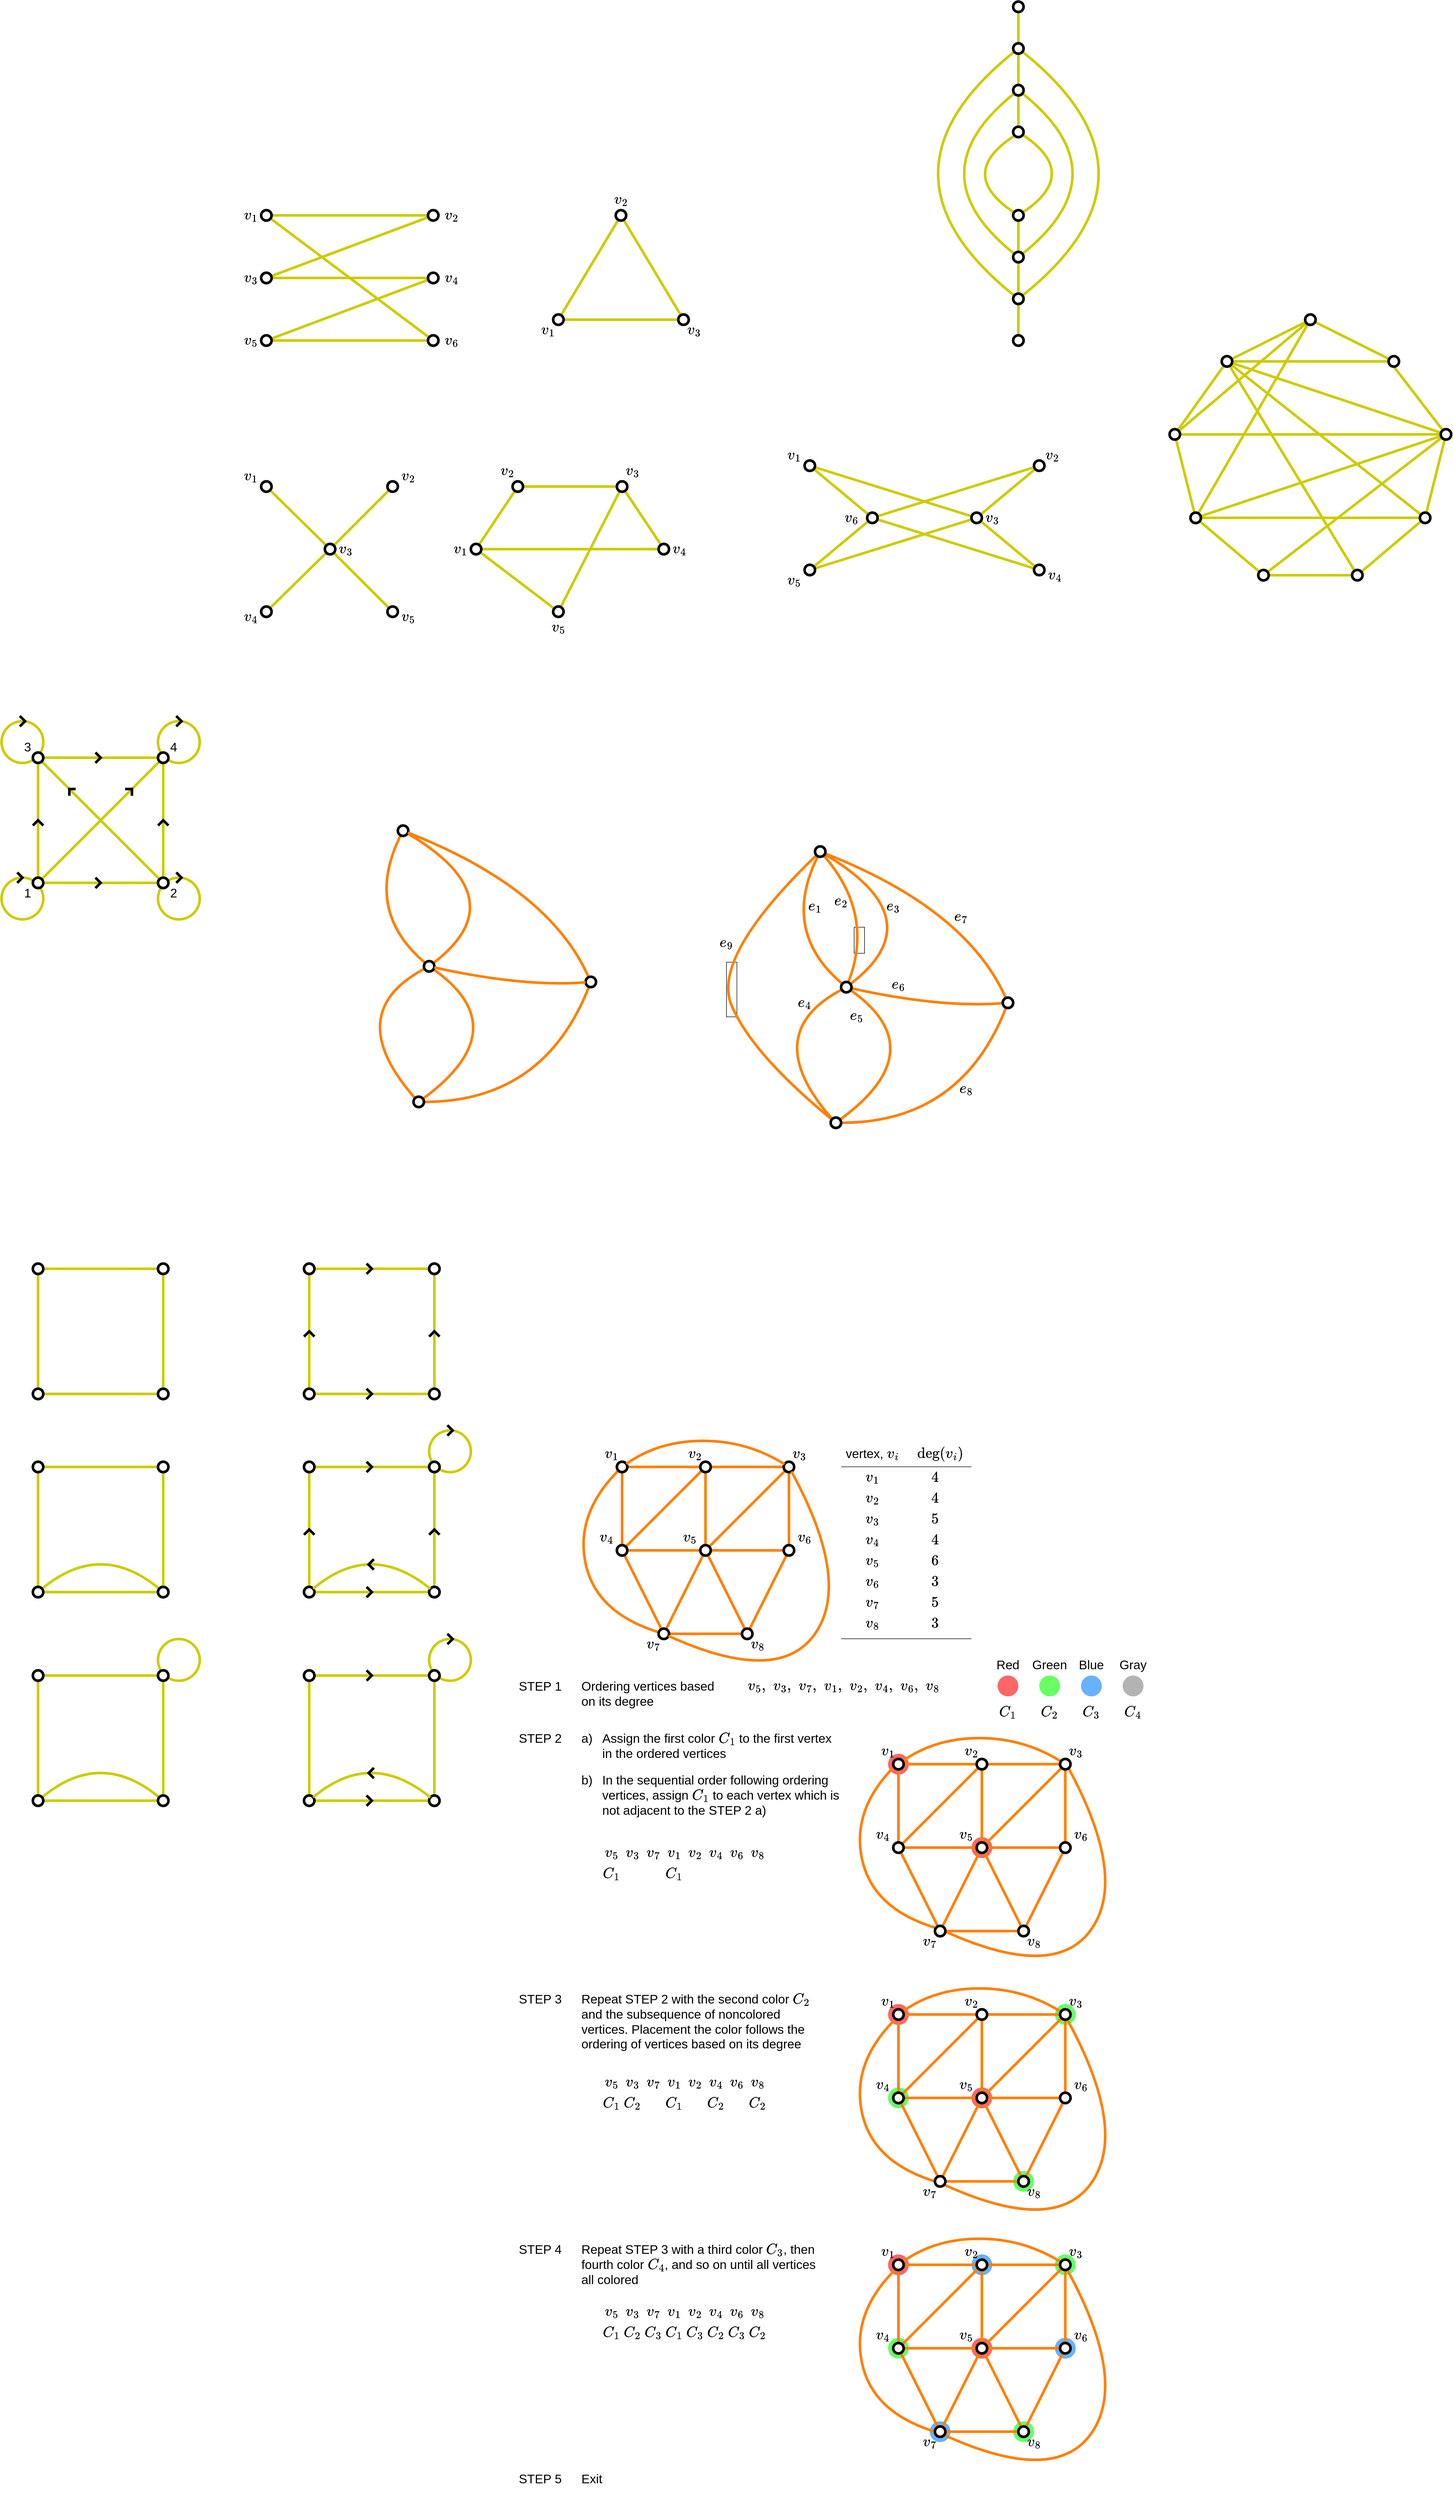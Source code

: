 <mxfile version="21.5.0" type="device">
  <diagram name="Page-1" id="1iQ4bJXSJO9yb2zHt5PS">
    <mxGraphModel dx="939" dy="2788" grid="1" gridSize="10" guides="1" tooltips="1" connect="1" arrows="1" fold="1" page="1" pageScale="1" pageWidth="850" pageHeight="1100" math="1" shadow="0">
      <root>
        <mxCell id="0" />
        <mxCell id="1" parent="0" />
        <mxCell id="fTu93WMqF89tDPpsVqjc-244" value="" style="ellipse;whiteSpace=wrap;html=1;fillColor=#66B2FF;strokeColor=none;" parent="1" vertex="1">
          <mxGeometry x="2110" y="3150" width="40" height="40" as="geometry" />
        </mxCell>
        <mxCell id="fTu93WMqF89tDPpsVqjc-243" value="" style="ellipse;whiteSpace=wrap;html=1;fillColor=#66B2FF;strokeColor=none;" parent="1" vertex="1">
          <mxGeometry x="1950" y="2990" width="40" height="40" as="geometry" />
        </mxCell>
        <mxCell id="fTu93WMqF89tDPpsVqjc-204" value="" style="ellipse;whiteSpace=wrap;html=1;fillColor=#66B2FF;strokeColor=none;" parent="1" vertex="1">
          <mxGeometry x="1870" y="3310" width="40" height="40" as="geometry" />
        </mxCell>
        <mxCell id="fTu93WMqF89tDPpsVqjc-162" value="" style="ellipse;whiteSpace=wrap;html=1;fillColor=#66FF66;strokeColor=none;" parent="1" vertex="1">
          <mxGeometry x="2030" y="2830" width="40" height="40" as="geometry" />
        </mxCell>
        <mxCell id="fTu93WMqF89tDPpsVqjc-161" value="" style="ellipse;whiteSpace=wrap;html=1;fillColor=#66FF66;strokeColor=none;" parent="1" vertex="1">
          <mxGeometry x="1790" y="2670" width="40" height="40" as="geometry" />
        </mxCell>
        <mxCell id="fTu93WMqF89tDPpsVqjc-159" value="" style="ellipse;whiteSpace=wrap;html=1;fillColor=#66FF66;strokeColor=none;" parent="1" vertex="1">
          <mxGeometry x="2110" y="2510" width="40" height="40" as="geometry" />
        </mxCell>
        <mxCell id="fTu93WMqF89tDPpsVqjc-121" value="" style="ellipse;whiteSpace=wrap;html=1;fillColor=#FF6666;strokeColor=none;" parent="1" vertex="1">
          <mxGeometry x="1950" y="2190" width="40" height="40" as="geometry" />
        </mxCell>
        <mxCell id="fTu93WMqF89tDPpsVqjc-120" value="" style="ellipse;whiteSpace=wrap;html=1;fillColor=#FF6666;strokeColor=none;" parent="1" vertex="1">
          <mxGeometry x="1790" y="2030" width="40" height="40" as="geometry" />
        </mxCell>
        <mxCell id="fTu93WMqF89tDPpsVqjc-26" value="" style="curved=1;endArrow=none;html=1;rounded=0;endFill=0;strokeWidth=5;strokeColor=#FF8000;" parent="1" source="fTu93WMqF89tDPpsVqjc-7" target="fTu93WMqF89tDPpsVqjc-1" edge="1">
          <mxGeometry width="50" height="50" relative="1" as="geometry">
            <mxPoint x="1300" y="1764" as="sourcePoint" />
            <mxPoint x="1320" y="1516" as="targetPoint" />
            <Array as="points">
              <mxPoint x="1230" y="1760" />
              <mxPoint x="1190" y="1570" />
            </Array>
          </mxGeometry>
        </mxCell>
        <mxCell id="fTu93WMqF89tDPpsVqjc-25" style="rounded=0;orthogonalLoop=1;jettySize=auto;html=1;endArrow=none;endFill=0;strokeWidth=5;strokeColor=#FF8000;" parent="1" source="fTu93WMqF89tDPpsVqjc-7" target="fTu93WMqF89tDPpsVqjc-8" edge="1">
          <mxGeometry relative="1" as="geometry">
            <mxPoint x="1374" y="1801" as="sourcePoint" />
            <mxPoint x="1446" y="1659" as="targetPoint" />
          </mxGeometry>
        </mxCell>
        <mxCell id="fTu93WMqF89tDPpsVqjc-24" style="rounded=0;orthogonalLoop=1;jettySize=auto;html=1;endArrow=none;endFill=0;strokeWidth=5;strokeColor=#FF8000;" parent="1" source="fTu93WMqF89tDPpsVqjc-8" target="fTu93WMqF89tDPpsVqjc-5" edge="1">
          <mxGeometry relative="1" as="geometry">
            <mxPoint x="1490" y="1801" as="sourcePoint" />
            <mxPoint x="1562" y="1659" as="targetPoint" />
          </mxGeometry>
        </mxCell>
        <mxCell id="fTu93WMqF89tDPpsVqjc-22" style="rounded=0;orthogonalLoop=1;jettySize=auto;html=1;endArrow=none;endFill=0;strokeWidth=5;strokeColor=#FF8000;" parent="1" source="fTu93WMqF89tDPpsVqjc-7" target="fTu93WMqF89tDPpsVqjc-4" edge="1">
          <mxGeometry relative="1" as="geometry">
            <mxPoint x="1534" y="1801" as="sourcePoint" />
            <mxPoint x="1606" y="1659" as="targetPoint" />
          </mxGeometry>
        </mxCell>
        <mxCell id="fTu93WMqF89tDPpsVqjc-23" style="rounded=0;orthogonalLoop=1;jettySize=auto;html=1;endArrow=none;endFill=0;strokeWidth=5;strokeColor=#FF8000;" parent="1" source="fTu93WMqF89tDPpsVqjc-7" target="fTu93WMqF89tDPpsVqjc-5" edge="1">
          <mxGeometry relative="1" as="geometry">
            <mxPoint x="1366" y="1801" as="sourcePoint" />
            <mxPoint x="1294" y="1659" as="targetPoint" />
          </mxGeometry>
        </mxCell>
        <mxCell id="fTu93WMqF89tDPpsVqjc-20" style="rounded=0;orthogonalLoop=1;jettySize=auto;html=1;endArrow=none;endFill=0;strokeWidth=5;strokeColor=#FF8000;" parent="1" source="fTu93WMqF89tDPpsVqjc-8" target="fTu93WMqF89tDPpsVqjc-6" edge="1">
          <mxGeometry relative="1" as="geometry">
            <mxPoint x="1457" y="1643" as="sourcePoint" />
            <mxPoint x="1603" y="1497" as="targetPoint" />
          </mxGeometry>
        </mxCell>
        <mxCell id="fTu93WMqF89tDPpsVqjc-19" style="rounded=0;orthogonalLoop=1;jettySize=auto;html=1;endArrow=none;endFill=0;strokeWidth=5;strokeColor=#FF8000;" parent="1" source="fTu93WMqF89tDPpsVqjc-5" target="fTu93WMqF89tDPpsVqjc-3" edge="1">
          <mxGeometry relative="1" as="geometry">
            <mxPoint x="1420" y="1670" as="sourcePoint" />
            <mxPoint x="1440" y="1650" as="targetPoint" />
          </mxGeometry>
        </mxCell>
        <mxCell id="fTu93WMqF89tDPpsVqjc-17" style="rounded=0;orthogonalLoop=1;jettySize=auto;html=1;endArrow=none;endFill=0;strokeWidth=5;strokeColor=#FF8000;" parent="1" source="fTu93WMqF89tDPpsVqjc-4" target="fTu93WMqF89tDPpsVqjc-2" edge="1">
          <mxGeometry relative="1" as="geometry">
            <mxPoint x="1310" y="1600" as="sourcePoint" />
            <mxPoint x="1450" y="1600" as="targetPoint" />
          </mxGeometry>
        </mxCell>
        <mxCell id="fTu93WMqF89tDPpsVqjc-15" style="rounded=0;orthogonalLoop=1;jettySize=auto;html=1;endArrow=none;endFill=0;strokeWidth=5;strokeColor=#FF8000;" parent="1" source="fTu93WMqF89tDPpsVqjc-4" target="fTu93WMqF89tDPpsVqjc-5" edge="1">
          <mxGeometry relative="1" as="geometry">
            <mxPoint x="1360" y="1590" as="sourcePoint" />
            <mxPoint x="1500" y="1590" as="targetPoint" />
          </mxGeometry>
        </mxCell>
        <mxCell id="fTu93WMqF89tDPpsVqjc-16" style="rounded=0;orthogonalLoop=1;jettySize=auto;html=1;endArrow=none;endFill=0;strokeWidth=5;strokeColor=#FF8000;" parent="1" source="fTu93WMqF89tDPpsVqjc-5" target="fTu93WMqF89tDPpsVqjc-6" edge="1">
          <mxGeometry relative="1" as="geometry">
            <mxPoint x="1450" y="1610" as="sourcePoint" />
            <mxPoint x="1590" y="1610" as="targetPoint" />
          </mxGeometry>
        </mxCell>
        <mxCell id="fTu93WMqF89tDPpsVqjc-13" style="rounded=0;orthogonalLoop=1;jettySize=auto;html=1;endArrow=none;endFill=0;strokeWidth=5;strokeColor=#FF8000;" parent="1" source="fTu93WMqF89tDPpsVqjc-1" target="fTu93WMqF89tDPpsVqjc-2" edge="1">
          <mxGeometry relative="1" as="geometry">
            <mxPoint x="1450" y="1640" as="sourcePoint" />
            <mxPoint x="1450" y="1500" as="targetPoint" />
          </mxGeometry>
        </mxCell>
        <mxCell id="fTu93WMqF89tDPpsVqjc-14" style="rounded=0;orthogonalLoop=1;jettySize=auto;html=1;endArrow=none;endFill=0;strokeWidth=5;strokeColor=#FF8000;" parent="1" source="fTu93WMqF89tDPpsVqjc-2" target="fTu93WMqF89tDPpsVqjc-3" edge="1">
          <mxGeometry relative="1" as="geometry">
            <mxPoint x="1300" y="1490" as="sourcePoint" />
            <mxPoint x="1440" y="1490" as="targetPoint" />
          </mxGeometry>
        </mxCell>
        <mxCell id="fTu93WMqF89tDPpsVqjc-10" style="rounded=0;orthogonalLoop=1;jettySize=auto;html=1;endArrow=none;endFill=0;strokeWidth=5;strokeColor=#FF8000;" parent="1" source="fTu93WMqF89tDPpsVqjc-5" target="fTu93WMqF89tDPpsVqjc-2" edge="1">
          <mxGeometry relative="1" as="geometry">
            <mxPoint x="1290" y="1640" as="sourcePoint" />
            <mxPoint x="1290" y="1500" as="targetPoint" />
          </mxGeometry>
        </mxCell>
        <mxCell id="fTu93WMqF89tDPpsVqjc-11" style="rounded=0;orthogonalLoop=1;jettySize=auto;html=1;endArrow=none;endFill=0;strokeWidth=5;strokeColor=#FF8000;" parent="1" source="fTu93WMqF89tDPpsVqjc-6" target="fTu93WMqF89tDPpsVqjc-3" edge="1">
          <mxGeometry relative="1" as="geometry">
            <mxPoint x="1450" y="1640" as="sourcePoint" />
            <mxPoint x="1450" y="1500" as="targetPoint" />
          </mxGeometry>
        </mxCell>
        <mxCell id="eQFQZJ94OHQC8mmlGCkO-81" value="" style="ellipse;whiteSpace=wrap;html=1;fillColor=none;strokeWidth=5;strokeColor=#CCCC00;" parent="1" vertex="1">
          <mxGeometry x="910" y="1410" width="80" height="80" as="geometry" />
        </mxCell>
        <mxCell id="eQFQZJ94OHQC8mmlGCkO-49" value="" style="ellipse;whiteSpace=wrap;html=1;fillColor=none;strokeWidth=5;strokeColor=#CCCC00;" parent="1" vertex="1">
          <mxGeometry x="390" y="1810" width="80" height="80" as="geometry" />
        </mxCell>
        <mxCell id="eQFQZJ94OHQC8mmlGCkO-39" value="" style="curved=1;endArrow=none;html=1;rounded=0;endFill=0;strokeWidth=5;strokeColor=#CCCC00;" parent="1" source="eQFQZJ94OHQC8mmlGCkO-35" target="eQFQZJ94OHQC8mmlGCkO-36" edge="1">
          <mxGeometry width="50" height="50" relative="1" as="geometry">
            <mxPoint x="593" y="1678" as="sourcePoint" />
            <mxPoint x="611" y="1430" as="targetPoint" />
            <Array as="points">
              <mxPoint x="280" y="1620" />
            </Array>
          </mxGeometry>
        </mxCell>
        <mxCell id="SPxI-2WjhiRQhloliqsA-1" value="" style="ellipse;whiteSpace=wrap;html=1;fillColor=none;strokeWidth=5;strokeColor=#CCCC00;" parent="1" vertex="1">
          <mxGeometry x="390" y="350" width="80" height="80" as="geometry" />
        </mxCell>
        <mxCell id="SPxI-2WjhiRQhloliqsA-2" value="" style="ellipse;whiteSpace=wrap;html=1;fillColor=none;strokeWidth=5;strokeColor=#CCCC00;" parent="1" vertex="1">
          <mxGeometry x="90" y="350" width="80" height="80" as="geometry" />
        </mxCell>
        <mxCell id="SPxI-2WjhiRQhloliqsA-3" value="" style="ellipse;whiteSpace=wrap;html=1;fillColor=none;strokeWidth=5;strokeColor=#CCCC00;" parent="1" vertex="1">
          <mxGeometry x="90" y="50" width="80" height="80" as="geometry" />
        </mxCell>
        <mxCell id="SPxI-2WjhiRQhloliqsA-4" style="rounded=0;orthogonalLoop=1;jettySize=auto;html=1;endArrow=none;endFill=0;strokeWidth=5;strokeColor=#CCCC00;" parent="1" source="SPxI-2WjhiRQhloliqsA-15" target="SPxI-2WjhiRQhloliqsA-16" edge="1">
          <mxGeometry relative="1" as="geometry" />
        </mxCell>
        <mxCell id="SPxI-2WjhiRQhloliqsA-5" style="rounded=0;orthogonalLoop=1;jettySize=auto;html=1;endArrow=none;endFill=0;strokeWidth=5;strokeColor=#CCCC00;" parent="1" source="SPxI-2WjhiRQhloliqsA-16" target="SPxI-2WjhiRQhloliqsA-26" edge="1">
          <mxGeometry relative="1" as="geometry">
            <mxPoint x="178" y="376" as="sourcePoint" />
            <mxPoint x="322" y="484" as="targetPoint" />
          </mxGeometry>
        </mxCell>
        <mxCell id="SPxI-2WjhiRQhloliqsA-6" style="rounded=0;orthogonalLoop=1;jettySize=auto;html=1;endArrow=none;endFill=0;strokeWidth=5;strokeColor=#CCCC00;" parent="1" source="SPxI-2WjhiRQhloliqsA-17" target="SPxI-2WjhiRQhloliqsA-26" edge="1">
          <mxGeometry relative="1" as="geometry">
            <mxPoint x="338" y="484" as="sourcePoint" />
            <mxPoint x="482" y="376" as="targetPoint" />
          </mxGeometry>
        </mxCell>
        <mxCell id="SPxI-2WjhiRQhloliqsA-7" style="rounded=0;orthogonalLoop=1;jettySize=auto;html=1;endArrow=none;endFill=0;strokeWidth=5;strokeColor=#CCCC00;" parent="1" source="SPxI-2WjhiRQhloliqsA-15" target="SPxI-2WjhiRQhloliqsA-17" edge="1">
          <mxGeometry relative="1" as="geometry">
            <mxPoint x="387.593" y="633.492" as="sourcePoint" />
            <mxPoint x="492" y="380" as="targetPoint" />
          </mxGeometry>
        </mxCell>
        <mxCell id="SPxI-2WjhiRQhloliqsA-8" value="" style="endArrow=none;html=1;rounded=0;strokeWidth=5;" parent="1" edge="1">
          <mxGeometry width="50" height="50" relative="1" as="geometry">
            <mxPoint x="270" y="350" as="sourcePoint" />
            <mxPoint x="270" y="370" as="targetPoint" />
            <Array as="points">
              <mxPoint x="280" y="360" />
            </Array>
          </mxGeometry>
        </mxCell>
        <mxCell id="SPxI-2WjhiRQhloliqsA-9" value="&lt;font style=&quot;font-size: 24px;&quot;&gt;1&lt;/font&gt;" style="text;html=1;strokeColor=none;fillColor=none;align=center;verticalAlign=middle;whiteSpace=wrap;rounded=0;" parent="1" vertex="1">
          <mxGeometry x="120" y="360" width="40" height="40" as="geometry" />
        </mxCell>
        <mxCell id="SPxI-2WjhiRQhloliqsA-10" style="rounded=0;orthogonalLoop=1;jettySize=auto;html=1;endArrow=none;endFill=0;strokeWidth=5;strokeColor=#CCCC00;" parent="1" source="SPxI-2WjhiRQhloliqsA-15" target="SPxI-2WjhiRQhloliqsA-26" edge="1">
          <mxGeometry relative="1" as="geometry">
            <mxPoint x="170" y="360" as="sourcePoint" />
            <mxPoint x="170" y="140" as="targetPoint" />
          </mxGeometry>
        </mxCell>
        <mxCell id="SPxI-2WjhiRQhloliqsA-11" style="rounded=0;orthogonalLoop=1;jettySize=auto;html=1;endArrow=none;endFill=0;strokeWidth=5;strokeColor=#CCCC00;" parent="1" source="SPxI-2WjhiRQhloliqsA-17" target="SPxI-2WjhiRQhloliqsA-16" edge="1">
          <mxGeometry relative="1" as="geometry">
            <mxPoint x="177" y="363" as="sourcePoint" />
            <mxPoint x="403" y="137" as="targetPoint" />
          </mxGeometry>
        </mxCell>
        <mxCell id="SPxI-2WjhiRQhloliqsA-12" value="&lt;font style=&quot;font-size: 24px;&quot;&gt;2&lt;/font&gt;" style="text;html=1;strokeColor=none;fillColor=none;align=center;verticalAlign=middle;whiteSpace=wrap;rounded=0;" parent="1" vertex="1">
          <mxGeometry x="400" y="360" width="40" height="40" as="geometry" />
        </mxCell>
        <mxCell id="SPxI-2WjhiRQhloliqsA-13" value="&lt;font style=&quot;font-size: 24px;&quot;&gt;4&lt;/font&gt;" style="text;html=1;strokeColor=none;fillColor=none;align=center;verticalAlign=middle;whiteSpace=wrap;rounded=0;" parent="1" vertex="1">
          <mxGeometry x="400" y="80" width="40" height="40" as="geometry" />
        </mxCell>
        <mxCell id="SPxI-2WjhiRQhloliqsA-14" value="&lt;font style=&quot;font-size: 24px;&quot;&gt;3&lt;/font&gt;" style="text;html=1;strokeColor=none;fillColor=none;align=center;verticalAlign=middle;whiteSpace=wrap;rounded=0;" parent="1" vertex="1">
          <mxGeometry x="120" y="80" width="40" height="40" as="geometry" />
        </mxCell>
        <mxCell id="SPxI-2WjhiRQhloliqsA-15" value="" style="ellipse;whiteSpace=wrap;html=1;strokeWidth=5;" parent="1" vertex="1">
          <mxGeometry x="150" y="350" width="20" height="20" as="geometry" />
        </mxCell>
        <mxCell id="SPxI-2WjhiRQhloliqsA-16" value="" style="ellipse;whiteSpace=wrap;html=1;strokeWidth=5;fillColor=default;" parent="1" vertex="1">
          <mxGeometry x="390" y="350" width="20" height="20" as="geometry" />
        </mxCell>
        <mxCell id="SPxI-2WjhiRQhloliqsA-17" value="" style="ellipse;whiteSpace=wrap;html=1;strokeWidth=5;" parent="1" vertex="1">
          <mxGeometry x="150" y="110" width="20" height="20" as="geometry" />
        </mxCell>
        <mxCell id="SPxI-2WjhiRQhloliqsA-18" value="" style="endArrow=none;html=1;rounded=0;strokeWidth=5;" parent="1" edge="1">
          <mxGeometry width="50" height="50" relative="1" as="geometry">
            <mxPoint x="270" y="110" as="sourcePoint" />
            <mxPoint x="270" y="130" as="targetPoint" />
            <Array as="points">
              <mxPoint x="280" y="120" />
            </Array>
          </mxGeometry>
        </mxCell>
        <mxCell id="SPxI-2WjhiRQhloliqsA-19" value="" style="endArrow=none;html=1;rounded=0;strokeWidth=5;" parent="1" edge="1">
          <mxGeometry width="50" height="50" relative="1" as="geometry">
            <mxPoint x="410" y="250" as="sourcePoint" />
            <mxPoint x="390" y="250" as="targetPoint" />
            <Array as="points">
              <mxPoint x="400" y="240" />
            </Array>
          </mxGeometry>
        </mxCell>
        <mxCell id="SPxI-2WjhiRQhloliqsA-20" value="" style="endArrow=none;html=1;rounded=0;strokeWidth=5;" parent="1" edge="1">
          <mxGeometry width="50" height="50" relative="1" as="geometry">
            <mxPoint x="170" y="250" as="sourcePoint" />
            <mxPoint x="150" y="250" as="targetPoint" />
            <Array as="points">
              <mxPoint x="160" y="240" />
            </Array>
          </mxGeometry>
        </mxCell>
        <mxCell id="SPxI-2WjhiRQhloliqsA-21" value="" style="endArrow=none;html=1;rounded=0;strokeWidth=5;" parent="1" edge="1">
          <mxGeometry width="50" height="50" relative="1" as="geometry">
            <mxPoint x="232" y="180" as="sourcePoint" />
            <mxPoint x="220" y="193" as="targetPoint" />
            <Array as="points">
              <mxPoint x="220" y="180" />
            </Array>
          </mxGeometry>
        </mxCell>
        <mxCell id="SPxI-2WjhiRQhloliqsA-22" value="" style="endArrow=none;html=1;rounded=0;strokeWidth=5;" parent="1" edge="1">
          <mxGeometry width="50" height="50" relative="1" as="geometry">
            <mxPoint x="327" y="180" as="sourcePoint" />
            <mxPoint x="340" y="193" as="targetPoint" />
            <Array as="points">
              <mxPoint x="340" y="180" />
            </Array>
          </mxGeometry>
        </mxCell>
        <mxCell id="SPxI-2WjhiRQhloliqsA-23" value="" style="endArrow=none;html=1;rounded=0;strokeWidth=5;" parent="1" edge="1">
          <mxGeometry width="50" height="50" relative="1" as="geometry">
            <mxPoint x="125" y="40" as="sourcePoint" />
            <mxPoint x="125" y="60" as="targetPoint" />
            <Array as="points">
              <mxPoint x="135" y="50" />
            </Array>
          </mxGeometry>
        </mxCell>
        <mxCell id="SPxI-2WjhiRQhloliqsA-24" value="" style="ellipse;whiteSpace=wrap;html=1;fillColor=none;strokeWidth=5;strokeColor=#CCCC00;" parent="1" vertex="1">
          <mxGeometry x="390" y="50" width="80" height="80" as="geometry" />
        </mxCell>
        <mxCell id="SPxI-2WjhiRQhloliqsA-25" value="" style="endArrow=none;html=1;rounded=0;strokeWidth=5;" parent="1" edge="1">
          <mxGeometry width="50" height="50" relative="1" as="geometry">
            <mxPoint x="425" y="40" as="sourcePoint" />
            <mxPoint x="425" y="60" as="targetPoint" />
            <Array as="points">
              <mxPoint x="435" y="50" />
            </Array>
          </mxGeometry>
        </mxCell>
        <mxCell id="SPxI-2WjhiRQhloliqsA-26" value="" style="ellipse;whiteSpace=wrap;html=1;strokeWidth=5;" parent="1" vertex="1">
          <mxGeometry x="390" y="110" width="20" height="20" as="geometry" />
        </mxCell>
        <mxCell id="SPxI-2WjhiRQhloliqsA-27" value="" style="endArrow=none;html=1;rounded=0;strokeWidth=5;" parent="1" edge="1">
          <mxGeometry width="50" height="50" relative="1" as="geometry">
            <mxPoint x="120" y="340" as="sourcePoint" />
            <mxPoint x="120" y="360" as="targetPoint" />
            <Array as="points">
              <mxPoint x="130" y="350" />
            </Array>
          </mxGeometry>
        </mxCell>
        <mxCell id="SPxI-2WjhiRQhloliqsA-28" value="" style="endArrow=none;html=1;rounded=0;strokeWidth=5;" parent="1" edge="1">
          <mxGeometry width="50" height="50" relative="1" as="geometry">
            <mxPoint x="425" y="340" as="sourcePoint" />
            <mxPoint x="425" y="360" as="targetPoint" />
            <Array as="points">
              <mxPoint x="435" y="350" />
            </Array>
          </mxGeometry>
        </mxCell>
        <mxCell id="SPxI-2WjhiRQhloliqsA-29" value="" style="shape=image;verticalLabelPosition=bottom;labelBackgroundColor=default;verticalAlign=top;aspect=fixed;imageAspect=0;image=https://kidscodecs.com/wp-content/uploads/2013/11/puzzles-7-bridges-map-euler.jpg;" parent="1" vertex="1">
          <mxGeometry x="640" y="360" width="690" height="329" as="geometry" />
        </mxCell>
        <mxCell id="SPxI-2WjhiRQhloliqsA-31" value="" style="curved=1;endArrow=none;html=1;rounded=0;endFill=0;strokeWidth=5;strokeColor=#FF8000;" parent="1" source="SPxI-2WjhiRQhloliqsA-36" edge="1">
          <mxGeometry width="50" height="50" relative="1" as="geometry">
            <mxPoint x="883" y="513" as="sourcePoint" />
            <mxPoint x="860" y="260" as="targetPoint" />
            <Array as="points">
              <mxPoint x="780" y="410" />
            </Array>
          </mxGeometry>
        </mxCell>
        <mxCell id="SPxI-2WjhiRQhloliqsA-33" value="" style="curved=1;endArrow=none;html=1;rounded=0;endFill=0;strokeWidth=5;strokeColor=#FF8000;" parent="1" source="SPxI-2WjhiRQhloliqsA-36" target="SPxI-2WjhiRQhloliqsA-32" edge="1">
          <mxGeometry width="50" height="50" relative="1" as="geometry">
            <mxPoint x="931" y="512" as="sourcePoint" />
            <mxPoint x="870" y="270" as="targetPoint" />
            <Array as="points">
              <mxPoint x="1080" y="390" />
            </Array>
          </mxGeometry>
        </mxCell>
        <mxCell id="SPxI-2WjhiRQhloliqsA-32" value="" style="ellipse;whiteSpace=wrap;html=1;strokeWidth=5;" parent="1" vertex="1">
          <mxGeometry x="850" y="250" width="20" height="20" as="geometry" />
        </mxCell>
        <mxCell id="SPxI-2WjhiRQhloliqsA-39" value="" style="curved=1;endArrow=none;html=1;rounded=0;endFill=0;strokeWidth=5;strokeColor=#FF8000;" parent="1" source="SPxI-2WjhiRQhloliqsA-38" target="SPxI-2WjhiRQhloliqsA-32" edge="1">
          <mxGeometry width="50" height="50" relative="1" as="geometry">
            <mxPoint x="928" y="524" as="sourcePoint" />
            <mxPoint x="879" y="275" as="targetPoint" />
            <Array as="points">
              <mxPoint x="1140" y="370" />
            </Array>
          </mxGeometry>
        </mxCell>
        <mxCell id="SPxI-2WjhiRQhloliqsA-40" value="" style="curved=1;endArrow=none;html=1;rounded=0;endFill=0;strokeWidth=5;strokeColor=#FF8000;exitX=0;exitY=0;exitDx=0;exitDy=0;" parent="1" source="SPxI-2WjhiRQhloliqsA-37" target="SPxI-2WjhiRQhloliqsA-36" edge="1">
          <mxGeometry width="50" height="50" relative="1" as="geometry">
            <mxPoint x="912" y="524" as="sourcePoint" />
            <mxPoint x="870" y="270" as="targetPoint" />
            <Array as="points">
              <mxPoint x="740" y="610" />
            </Array>
          </mxGeometry>
        </mxCell>
        <mxCell id="SPxI-2WjhiRQhloliqsA-42" value="" style="curved=1;endArrow=none;html=1;rounded=0;endFill=0;strokeWidth=5;strokeColor=#FF8000;" parent="1" source="SPxI-2WjhiRQhloliqsA-37" target="SPxI-2WjhiRQhloliqsA-36" edge="1">
          <mxGeometry width="50" height="50" relative="1" as="geometry">
            <mxPoint x="893" y="783" as="sourcePoint" />
            <mxPoint x="911" y="535" as="targetPoint" />
            <Array as="points">
              <mxPoint x="1080" y="640" />
            </Array>
          </mxGeometry>
        </mxCell>
        <mxCell id="SPxI-2WjhiRQhloliqsA-36" value="" style="ellipse;whiteSpace=wrap;html=1;strokeWidth=5;" parent="1" vertex="1">
          <mxGeometry x="900" y="510" width="20" height="20" as="geometry" />
        </mxCell>
        <mxCell id="SPxI-2WjhiRQhloliqsA-43" value="" style="curved=1;endArrow=none;html=1;rounded=0;endFill=0;strokeWidth=5;strokeColor=#FF8000;" parent="1" source="SPxI-2WjhiRQhloliqsA-38" target="SPxI-2WjhiRQhloliqsA-37" edge="1">
          <mxGeometry width="50" height="50" relative="1" as="geometry">
            <mxPoint x="1226" y="551" as="sourcePoint" />
            <mxPoint x="879" y="274" as="targetPoint" />
            <Array as="points">
              <mxPoint x="1130" y="780" />
            </Array>
          </mxGeometry>
        </mxCell>
        <mxCell id="SPxI-2WjhiRQhloliqsA-37" value="" style="ellipse;whiteSpace=wrap;html=1;strokeWidth=5;" parent="1" vertex="1">
          <mxGeometry x="880" y="770" width="20" height="20" as="geometry" />
        </mxCell>
        <mxCell id="SPxI-2WjhiRQhloliqsA-38" value="" style="ellipse;whiteSpace=wrap;html=1;strokeWidth=5;" parent="1" vertex="1">
          <mxGeometry x="1210" y="540" width="20" height="20" as="geometry" />
        </mxCell>
        <mxCell id="SPxI-2WjhiRQhloliqsA-44" value="" style="curved=1;endArrow=none;html=1;rounded=0;endFill=0;strokeWidth=5;strokeColor=#FF8000;" parent="1" source="SPxI-2WjhiRQhloliqsA-36" target="SPxI-2WjhiRQhloliqsA-38" edge="1">
          <mxGeometry width="50" height="50" relative="1" as="geometry">
            <mxPoint x="928" y="524" as="sourcePoint" />
            <mxPoint x="879" y="275" as="targetPoint" />
            <Array as="points">
              <mxPoint x="1090" y="560" />
            </Array>
          </mxGeometry>
        </mxCell>
        <mxCell id="SPxI-2WjhiRQhloliqsA-47" value="" style="shape=image;verticalLabelPosition=bottom;labelBackgroundColor=default;verticalAlign=top;aspect=fixed;imageAspect=0;image=https://kidscodecs.com/wp-content/uploads/2013/11/puzzles-7-bridges-map-euler.jpg;" parent="1" vertex="1">
          <mxGeometry x="1440" y="400" width="690" height="329" as="geometry" />
        </mxCell>
        <mxCell id="SPxI-2WjhiRQhloliqsA-49" value="" style="rounded=0;whiteSpace=wrap;html=1;rotation=90;" parent="1" vertex="1">
          <mxGeometry x="1437.82" y="554.5" width="104.79" height="20" as="geometry" />
        </mxCell>
        <mxCell id="SPxI-2WjhiRQhloliqsA-50" value="" style="rounded=0;whiteSpace=wrap;html=1;rotation=90;" parent="1" vertex="1">
          <mxGeometry x="1710" y="460" width="50" height="20" as="geometry" />
        </mxCell>
        <mxCell id="SPxI-2WjhiRQhloliqsA-51" value="" style="curved=1;endArrow=none;html=1;rounded=0;endFill=0;strokeWidth=5;strokeColor=#FF8000;" parent="1" source="SPxI-2WjhiRQhloliqsA-57" edge="1">
          <mxGeometry width="50" height="50" relative="1" as="geometry">
            <mxPoint x="1683" y="553" as="sourcePoint" />
            <mxPoint x="1660" y="300" as="targetPoint" />
            <Array as="points">
              <mxPoint x="1580" y="450" />
            </Array>
          </mxGeometry>
        </mxCell>
        <mxCell id="SPxI-2WjhiRQhloliqsA-52" value="" style="curved=1;endArrow=none;html=1;rounded=0;endFill=0;strokeWidth=5;strokeColor=#FF8000;" parent="1" source="SPxI-2WjhiRQhloliqsA-57" target="SPxI-2WjhiRQhloliqsA-53" edge="1">
          <mxGeometry width="50" height="50" relative="1" as="geometry">
            <mxPoint x="1731" y="552" as="sourcePoint" />
            <mxPoint x="1670" y="310" as="targetPoint" />
            <Array as="points">
              <mxPoint x="1880" y="430" />
            </Array>
          </mxGeometry>
        </mxCell>
        <mxCell id="SPxI-2WjhiRQhloliqsA-54" value="" style="curved=1;endArrow=none;html=1;rounded=0;endFill=0;strokeWidth=5;strokeColor=#FF8000;" parent="1" source="SPxI-2WjhiRQhloliqsA-60" target="SPxI-2WjhiRQhloliqsA-53" edge="1">
          <mxGeometry width="50" height="50" relative="1" as="geometry">
            <mxPoint x="1728" y="564" as="sourcePoint" />
            <mxPoint x="1679" y="315" as="targetPoint" />
            <Array as="points">
              <mxPoint x="1940" y="410" />
            </Array>
          </mxGeometry>
        </mxCell>
        <mxCell id="SPxI-2WjhiRQhloliqsA-55" value="" style="curved=1;endArrow=none;html=1;rounded=0;endFill=0;strokeWidth=5;strokeColor=#FF8000;exitX=0;exitY=0;exitDx=0;exitDy=0;" parent="1" source="SPxI-2WjhiRQhloliqsA-59" target="SPxI-2WjhiRQhloliqsA-57" edge="1">
          <mxGeometry width="50" height="50" relative="1" as="geometry">
            <mxPoint x="1712" y="564" as="sourcePoint" />
            <mxPoint x="1670" y="310" as="targetPoint" />
            <Array as="points">
              <mxPoint x="1540" y="650" />
            </Array>
          </mxGeometry>
        </mxCell>
        <mxCell id="SPxI-2WjhiRQhloliqsA-56" value="" style="curved=1;endArrow=none;html=1;rounded=0;endFill=0;strokeWidth=5;strokeColor=#FF8000;" parent="1" source="SPxI-2WjhiRQhloliqsA-59" target="SPxI-2WjhiRQhloliqsA-57" edge="1">
          <mxGeometry width="50" height="50" relative="1" as="geometry">
            <mxPoint x="1693" y="823" as="sourcePoint" />
            <mxPoint x="1711" y="575" as="targetPoint" />
            <Array as="points">
              <mxPoint x="1880" y="680" />
            </Array>
          </mxGeometry>
        </mxCell>
        <mxCell id="SPxI-2WjhiRQhloliqsA-58" value="" style="curved=1;endArrow=none;html=1;rounded=0;endFill=0;strokeWidth=5;strokeColor=#FF8000;" parent="1" source="SPxI-2WjhiRQhloliqsA-60" target="SPxI-2WjhiRQhloliqsA-59" edge="1">
          <mxGeometry width="50" height="50" relative="1" as="geometry">
            <mxPoint x="2026" y="591" as="sourcePoint" />
            <mxPoint x="1679" y="314" as="targetPoint" />
            <Array as="points">
              <mxPoint x="1930" y="820" />
            </Array>
          </mxGeometry>
        </mxCell>
        <mxCell id="SPxI-2WjhiRQhloliqsA-61" value="" style="curved=1;endArrow=none;html=1;rounded=0;endFill=0;strokeWidth=5;strokeColor=#FF8000;" parent="1" source="SPxI-2WjhiRQhloliqsA-57" target="SPxI-2WjhiRQhloliqsA-60" edge="1">
          <mxGeometry width="50" height="50" relative="1" as="geometry">
            <mxPoint x="1728" y="564" as="sourcePoint" />
            <mxPoint x="1679" y="315" as="targetPoint" />
            <Array as="points">
              <mxPoint x="1890" y="600" />
            </Array>
          </mxGeometry>
        </mxCell>
        <mxCell id="SPxI-2WjhiRQhloliqsA-62" value="" style="curved=1;endArrow=none;html=1;rounded=0;endFill=0;strokeWidth=5;strokeColor=#FF8000;" parent="1" edge="1">
          <mxGeometry width="50" height="50" relative="1" as="geometry">
            <mxPoint x="1710" y="560" as="sourcePoint" />
            <mxPoint x="1660" y="300" as="targetPoint" />
            <Array as="points">
              <mxPoint x="1770" y="420" />
            </Array>
          </mxGeometry>
        </mxCell>
        <mxCell id="SPxI-2WjhiRQhloliqsA-63" value="" style="curved=1;endArrow=none;html=1;rounded=0;endFill=0;strokeWidth=5;strokeColor=#FF8000;" parent="1" edge="1">
          <mxGeometry width="50" height="50" relative="1" as="geometry">
            <mxPoint x="1690" y="820" as="sourcePoint" />
            <mxPoint x="1660" y="300" as="targetPoint" />
            <Array as="points">
              <mxPoint x="1530" y="690" />
              <mxPoint x="1450" y="500" />
            </Array>
          </mxGeometry>
        </mxCell>
        <mxCell id="SPxI-2WjhiRQhloliqsA-53" value="" style="ellipse;whiteSpace=wrap;html=1;strokeWidth=5;" parent="1" vertex="1">
          <mxGeometry x="1650" y="290" width="20" height="20" as="geometry" />
        </mxCell>
        <mxCell id="SPxI-2WjhiRQhloliqsA-59" value="" style="ellipse;whiteSpace=wrap;html=1;strokeWidth=5;" parent="1" vertex="1">
          <mxGeometry x="1680" y="810" width="20" height="20" as="geometry" />
        </mxCell>
        <mxCell id="SPxI-2WjhiRQhloliqsA-57" value="" style="ellipse;whiteSpace=wrap;html=1;strokeWidth=5;" parent="1" vertex="1">
          <mxGeometry x="1700" y="550" width="20" height="20" as="geometry" />
        </mxCell>
        <mxCell id="SPxI-2WjhiRQhloliqsA-60" value="" style="ellipse;whiteSpace=wrap;html=1;strokeWidth=5;" parent="1" vertex="1">
          <mxGeometry x="2010" y="580" width="20" height="20" as="geometry" />
        </mxCell>
        <mxCell id="eQFQZJ94OHQC8mmlGCkO-5" style="rounded=0;orthogonalLoop=1;jettySize=auto;html=1;endArrow=none;endFill=0;strokeWidth=5;strokeColor=#CCCC00;" parent="1" source="eQFQZJ94OHQC8mmlGCkO-16" target="eQFQZJ94OHQC8mmlGCkO-17" edge="1">
          <mxGeometry relative="1" as="geometry" />
        </mxCell>
        <mxCell id="eQFQZJ94OHQC8mmlGCkO-6" style="rounded=0;orthogonalLoop=1;jettySize=auto;html=1;endArrow=none;endFill=0;strokeWidth=5;strokeColor=#CCCC00;" parent="1" source="eQFQZJ94OHQC8mmlGCkO-17" target="eQFQZJ94OHQC8mmlGCkO-27" edge="1">
          <mxGeometry relative="1" as="geometry">
            <mxPoint x="178" y="1356" as="sourcePoint" />
            <mxPoint x="322" y="1464" as="targetPoint" />
          </mxGeometry>
        </mxCell>
        <mxCell id="eQFQZJ94OHQC8mmlGCkO-7" style="rounded=0;orthogonalLoop=1;jettySize=auto;html=1;endArrow=none;endFill=0;strokeWidth=5;strokeColor=#CCCC00;" parent="1" source="eQFQZJ94OHQC8mmlGCkO-18" target="eQFQZJ94OHQC8mmlGCkO-27" edge="1">
          <mxGeometry relative="1" as="geometry">
            <mxPoint x="338" y="1464" as="sourcePoint" />
            <mxPoint x="482" y="1356" as="targetPoint" />
          </mxGeometry>
        </mxCell>
        <mxCell id="eQFQZJ94OHQC8mmlGCkO-8" style="rounded=0;orthogonalLoop=1;jettySize=auto;html=1;endArrow=none;endFill=0;strokeWidth=5;strokeColor=#CCCC00;" parent="1" source="eQFQZJ94OHQC8mmlGCkO-16" target="eQFQZJ94OHQC8mmlGCkO-18" edge="1">
          <mxGeometry relative="1" as="geometry">
            <mxPoint x="387.593" y="1613.492" as="sourcePoint" />
            <mxPoint x="492" y="1360" as="targetPoint" />
          </mxGeometry>
        </mxCell>
        <mxCell id="eQFQZJ94OHQC8mmlGCkO-16" value="" style="ellipse;whiteSpace=wrap;html=1;strokeWidth=5;" parent="1" vertex="1">
          <mxGeometry x="150" y="1330" width="20" height="20" as="geometry" />
        </mxCell>
        <mxCell id="eQFQZJ94OHQC8mmlGCkO-17" value="" style="ellipse;whiteSpace=wrap;html=1;strokeWidth=5;fillColor=default;" parent="1" vertex="1">
          <mxGeometry x="390" y="1330" width="20" height="20" as="geometry" />
        </mxCell>
        <mxCell id="eQFQZJ94OHQC8mmlGCkO-18" value="" style="ellipse;whiteSpace=wrap;html=1;strokeWidth=5;" parent="1" vertex="1">
          <mxGeometry x="150" y="1090" width="20" height="20" as="geometry" />
        </mxCell>
        <mxCell id="eQFQZJ94OHQC8mmlGCkO-27" value="" style="ellipse;whiteSpace=wrap;html=1;strokeWidth=5;" parent="1" vertex="1">
          <mxGeometry x="390" y="1090" width="20" height="20" as="geometry" />
        </mxCell>
        <mxCell id="eQFQZJ94OHQC8mmlGCkO-31" style="rounded=0;orthogonalLoop=1;jettySize=auto;html=1;endArrow=none;endFill=0;strokeWidth=5;strokeColor=#CCCC00;" parent="1" source="eQFQZJ94OHQC8mmlGCkO-35" target="eQFQZJ94OHQC8mmlGCkO-36" edge="1">
          <mxGeometry relative="1" as="geometry" />
        </mxCell>
        <mxCell id="eQFQZJ94OHQC8mmlGCkO-32" style="rounded=0;orthogonalLoop=1;jettySize=auto;html=1;endArrow=none;endFill=0;strokeWidth=5;strokeColor=#CCCC00;" parent="1" source="eQFQZJ94OHQC8mmlGCkO-36" target="eQFQZJ94OHQC8mmlGCkO-38" edge="1">
          <mxGeometry relative="1" as="geometry">
            <mxPoint x="178" y="1736" as="sourcePoint" />
            <mxPoint x="322" y="1844" as="targetPoint" />
          </mxGeometry>
        </mxCell>
        <mxCell id="eQFQZJ94OHQC8mmlGCkO-33" style="rounded=0;orthogonalLoop=1;jettySize=auto;html=1;endArrow=none;endFill=0;strokeWidth=5;strokeColor=#CCCC00;" parent="1" source="eQFQZJ94OHQC8mmlGCkO-37" target="eQFQZJ94OHQC8mmlGCkO-38" edge="1">
          <mxGeometry relative="1" as="geometry">
            <mxPoint x="338" y="1844" as="sourcePoint" />
            <mxPoint x="482" y="1736" as="targetPoint" />
          </mxGeometry>
        </mxCell>
        <mxCell id="eQFQZJ94OHQC8mmlGCkO-34" style="rounded=0;orthogonalLoop=1;jettySize=auto;html=1;endArrow=none;endFill=0;strokeWidth=5;strokeColor=#CCCC00;" parent="1" source="eQFQZJ94OHQC8mmlGCkO-35" target="eQFQZJ94OHQC8mmlGCkO-37" edge="1">
          <mxGeometry relative="1" as="geometry">
            <mxPoint x="387.593" y="1993.492" as="sourcePoint" />
            <mxPoint x="492" y="1740" as="targetPoint" />
          </mxGeometry>
        </mxCell>
        <mxCell id="eQFQZJ94OHQC8mmlGCkO-35" value="" style="ellipse;whiteSpace=wrap;html=1;strokeWidth=5;" parent="1" vertex="1">
          <mxGeometry x="150" y="1710" width="20" height="20" as="geometry" />
        </mxCell>
        <mxCell id="eQFQZJ94OHQC8mmlGCkO-36" value="" style="ellipse;whiteSpace=wrap;html=1;strokeWidth=5;fillColor=default;" parent="1" vertex="1">
          <mxGeometry x="390" y="1710" width="20" height="20" as="geometry" />
        </mxCell>
        <mxCell id="eQFQZJ94OHQC8mmlGCkO-37" value="" style="ellipse;whiteSpace=wrap;html=1;strokeWidth=5;" parent="1" vertex="1">
          <mxGeometry x="150" y="1470" width="20" height="20" as="geometry" />
        </mxCell>
        <mxCell id="eQFQZJ94OHQC8mmlGCkO-38" value="" style="ellipse;whiteSpace=wrap;html=1;strokeWidth=5;" parent="1" vertex="1">
          <mxGeometry x="390" y="1470" width="20" height="20" as="geometry" />
        </mxCell>
        <mxCell id="eQFQZJ94OHQC8mmlGCkO-40" value="" style="curved=1;endArrow=none;html=1;rounded=0;endFill=0;strokeWidth=5;strokeColor=#CCCC00;" parent="1" source="eQFQZJ94OHQC8mmlGCkO-45" target="eQFQZJ94OHQC8mmlGCkO-46" edge="1">
          <mxGeometry width="50" height="50" relative="1" as="geometry">
            <mxPoint x="593" y="2078" as="sourcePoint" />
            <mxPoint x="611" y="1830" as="targetPoint" />
            <Array as="points">
              <mxPoint x="280" y="2020" />
            </Array>
          </mxGeometry>
        </mxCell>
        <mxCell id="eQFQZJ94OHQC8mmlGCkO-41" style="rounded=0;orthogonalLoop=1;jettySize=auto;html=1;endArrow=none;endFill=0;strokeWidth=5;strokeColor=#CCCC00;" parent="1" source="eQFQZJ94OHQC8mmlGCkO-45" target="eQFQZJ94OHQC8mmlGCkO-46" edge="1">
          <mxGeometry relative="1" as="geometry" />
        </mxCell>
        <mxCell id="eQFQZJ94OHQC8mmlGCkO-42" style="rounded=0;orthogonalLoop=1;jettySize=auto;html=1;endArrow=none;endFill=0;strokeWidth=5;strokeColor=#CCCC00;" parent="1" source="eQFQZJ94OHQC8mmlGCkO-46" target="eQFQZJ94OHQC8mmlGCkO-48" edge="1">
          <mxGeometry relative="1" as="geometry">
            <mxPoint x="178" y="2136" as="sourcePoint" />
            <mxPoint x="322" y="2244" as="targetPoint" />
          </mxGeometry>
        </mxCell>
        <mxCell id="eQFQZJ94OHQC8mmlGCkO-43" style="rounded=0;orthogonalLoop=1;jettySize=auto;html=1;endArrow=none;endFill=0;strokeWidth=5;strokeColor=#CCCC00;" parent="1" source="eQFQZJ94OHQC8mmlGCkO-47" target="eQFQZJ94OHQC8mmlGCkO-48" edge="1">
          <mxGeometry relative="1" as="geometry">
            <mxPoint x="338" y="2244" as="sourcePoint" />
            <mxPoint x="482" y="2136" as="targetPoint" />
          </mxGeometry>
        </mxCell>
        <mxCell id="eQFQZJ94OHQC8mmlGCkO-44" style="rounded=0;orthogonalLoop=1;jettySize=auto;html=1;endArrow=none;endFill=0;strokeWidth=5;strokeColor=#CCCC00;" parent="1" source="eQFQZJ94OHQC8mmlGCkO-45" target="eQFQZJ94OHQC8mmlGCkO-47" edge="1">
          <mxGeometry relative="1" as="geometry">
            <mxPoint x="387.593" y="2393.492" as="sourcePoint" />
            <mxPoint x="492" y="2140" as="targetPoint" />
          </mxGeometry>
        </mxCell>
        <mxCell id="eQFQZJ94OHQC8mmlGCkO-45" value="" style="ellipse;whiteSpace=wrap;html=1;strokeWidth=5;" parent="1" vertex="1">
          <mxGeometry x="150" y="2110" width="20" height="20" as="geometry" />
        </mxCell>
        <mxCell id="eQFQZJ94OHQC8mmlGCkO-46" value="" style="ellipse;whiteSpace=wrap;html=1;strokeWidth=5;fillColor=default;" parent="1" vertex="1">
          <mxGeometry x="390" y="2110" width="20" height="20" as="geometry" />
        </mxCell>
        <mxCell id="eQFQZJ94OHQC8mmlGCkO-47" value="" style="ellipse;whiteSpace=wrap;html=1;strokeWidth=5;" parent="1" vertex="1">
          <mxGeometry x="150" y="1870" width="20" height="20" as="geometry" />
        </mxCell>
        <mxCell id="eQFQZJ94OHQC8mmlGCkO-48" value="" style="ellipse;whiteSpace=wrap;html=1;strokeWidth=5;" parent="1" vertex="1">
          <mxGeometry x="390" y="1870" width="20" height="20" as="geometry" />
        </mxCell>
        <mxCell id="eQFQZJ94OHQC8mmlGCkO-51" style="rounded=0;orthogonalLoop=1;jettySize=auto;html=1;endArrow=none;endFill=0;strokeWidth=5;strokeColor=#CCCC00;" parent="1" source="eQFQZJ94OHQC8mmlGCkO-58" target="eQFQZJ94OHQC8mmlGCkO-59" edge="1">
          <mxGeometry relative="1" as="geometry" />
        </mxCell>
        <mxCell id="eQFQZJ94OHQC8mmlGCkO-52" style="rounded=0;orthogonalLoop=1;jettySize=auto;html=1;endArrow=none;endFill=0;strokeWidth=5;strokeColor=#CCCC00;" parent="1" source="eQFQZJ94OHQC8mmlGCkO-59" target="eQFQZJ94OHQC8mmlGCkO-66" edge="1">
          <mxGeometry relative="1" as="geometry">
            <mxPoint x="698" y="1356" as="sourcePoint" />
            <mxPoint x="842" y="1464" as="targetPoint" />
          </mxGeometry>
        </mxCell>
        <mxCell id="eQFQZJ94OHQC8mmlGCkO-53" style="rounded=0;orthogonalLoop=1;jettySize=auto;html=1;endArrow=none;endFill=0;strokeWidth=5;strokeColor=#CCCC00;" parent="1" source="eQFQZJ94OHQC8mmlGCkO-60" target="eQFQZJ94OHQC8mmlGCkO-66" edge="1">
          <mxGeometry relative="1" as="geometry">
            <mxPoint x="858" y="1464" as="sourcePoint" />
            <mxPoint x="1002" y="1356" as="targetPoint" />
          </mxGeometry>
        </mxCell>
        <mxCell id="eQFQZJ94OHQC8mmlGCkO-54" style="rounded=0;orthogonalLoop=1;jettySize=auto;html=1;endArrow=none;endFill=0;strokeWidth=5;strokeColor=#CCCC00;" parent="1" source="eQFQZJ94OHQC8mmlGCkO-58" target="eQFQZJ94OHQC8mmlGCkO-60" edge="1">
          <mxGeometry relative="1" as="geometry">
            <mxPoint x="907.593" y="1613.492" as="sourcePoint" />
            <mxPoint x="1012" y="1360" as="targetPoint" />
          </mxGeometry>
        </mxCell>
        <mxCell id="eQFQZJ94OHQC8mmlGCkO-55" value="" style="endArrow=none;html=1;rounded=0;strokeWidth=5;" parent="1" edge="1">
          <mxGeometry width="50" height="50" relative="1" as="geometry">
            <mxPoint x="790" y="1330" as="sourcePoint" />
            <mxPoint x="790" y="1350" as="targetPoint" />
            <Array as="points">
              <mxPoint x="800" y="1340" />
            </Array>
          </mxGeometry>
        </mxCell>
        <mxCell id="eQFQZJ94OHQC8mmlGCkO-58" value="" style="ellipse;whiteSpace=wrap;html=1;strokeWidth=5;" parent="1" vertex="1">
          <mxGeometry x="670" y="1330" width="20" height="20" as="geometry" />
        </mxCell>
        <mxCell id="eQFQZJ94OHQC8mmlGCkO-59" value="" style="ellipse;whiteSpace=wrap;html=1;strokeWidth=5;fillColor=default;" parent="1" vertex="1">
          <mxGeometry x="910" y="1330" width="20" height="20" as="geometry" />
        </mxCell>
        <mxCell id="eQFQZJ94OHQC8mmlGCkO-60" value="" style="ellipse;whiteSpace=wrap;html=1;strokeWidth=5;" parent="1" vertex="1">
          <mxGeometry x="670" y="1090" width="20" height="20" as="geometry" />
        </mxCell>
        <mxCell id="eQFQZJ94OHQC8mmlGCkO-61" value="" style="endArrow=none;html=1;rounded=0;strokeWidth=5;" parent="1" edge="1">
          <mxGeometry width="50" height="50" relative="1" as="geometry">
            <mxPoint x="790" y="1090" as="sourcePoint" />
            <mxPoint x="790" y="1110" as="targetPoint" />
            <Array as="points">
              <mxPoint x="800" y="1100" />
            </Array>
          </mxGeometry>
        </mxCell>
        <mxCell id="eQFQZJ94OHQC8mmlGCkO-62" value="" style="endArrow=none;html=1;rounded=0;strokeWidth=5;" parent="1" edge="1">
          <mxGeometry width="50" height="50" relative="1" as="geometry">
            <mxPoint x="930" y="1230" as="sourcePoint" />
            <mxPoint x="910" y="1230" as="targetPoint" />
            <Array as="points">
              <mxPoint x="920" y="1220" />
            </Array>
          </mxGeometry>
        </mxCell>
        <mxCell id="eQFQZJ94OHQC8mmlGCkO-63" value="" style="endArrow=none;html=1;rounded=0;strokeWidth=5;" parent="1" edge="1">
          <mxGeometry width="50" height="50" relative="1" as="geometry">
            <mxPoint x="690" y="1230" as="sourcePoint" />
            <mxPoint x="670" y="1230" as="targetPoint" />
            <Array as="points">
              <mxPoint x="680" y="1220" />
            </Array>
          </mxGeometry>
        </mxCell>
        <mxCell id="eQFQZJ94OHQC8mmlGCkO-66" value="" style="ellipse;whiteSpace=wrap;html=1;strokeWidth=5;" parent="1" vertex="1">
          <mxGeometry x="910" y="1090" width="20" height="20" as="geometry" />
        </mxCell>
        <mxCell id="eQFQZJ94OHQC8mmlGCkO-67" style="rounded=0;orthogonalLoop=1;jettySize=auto;html=1;endArrow=none;endFill=0;strokeWidth=5;strokeColor=#CCCC00;" parent="1" source="eQFQZJ94OHQC8mmlGCkO-72" target="eQFQZJ94OHQC8mmlGCkO-73" edge="1">
          <mxGeometry relative="1" as="geometry" />
        </mxCell>
        <mxCell id="eQFQZJ94OHQC8mmlGCkO-68" style="rounded=0;orthogonalLoop=1;jettySize=auto;html=1;endArrow=none;endFill=0;strokeWidth=5;strokeColor=#CCCC00;" parent="1" source="eQFQZJ94OHQC8mmlGCkO-73" target="eQFQZJ94OHQC8mmlGCkO-78" edge="1">
          <mxGeometry relative="1" as="geometry">
            <mxPoint x="698" y="1736" as="sourcePoint" />
            <mxPoint x="842" y="1844" as="targetPoint" />
          </mxGeometry>
        </mxCell>
        <mxCell id="eQFQZJ94OHQC8mmlGCkO-69" style="rounded=0;orthogonalLoop=1;jettySize=auto;html=1;endArrow=none;endFill=0;strokeWidth=5;strokeColor=#CCCC00;" parent="1" source="eQFQZJ94OHQC8mmlGCkO-74" target="eQFQZJ94OHQC8mmlGCkO-78" edge="1">
          <mxGeometry relative="1" as="geometry">
            <mxPoint x="858" y="1844" as="sourcePoint" />
            <mxPoint x="1002" y="1736" as="targetPoint" />
          </mxGeometry>
        </mxCell>
        <mxCell id="eQFQZJ94OHQC8mmlGCkO-70" style="rounded=0;orthogonalLoop=1;jettySize=auto;html=1;endArrow=none;endFill=0;strokeWidth=5;strokeColor=#CCCC00;" parent="1" source="eQFQZJ94OHQC8mmlGCkO-72" target="eQFQZJ94OHQC8mmlGCkO-74" edge="1">
          <mxGeometry relative="1" as="geometry">
            <mxPoint x="907.593" y="1993.492" as="sourcePoint" />
            <mxPoint x="1012" y="1740" as="targetPoint" />
          </mxGeometry>
        </mxCell>
        <mxCell id="eQFQZJ94OHQC8mmlGCkO-71" value="" style="endArrow=none;html=1;rounded=0;strokeWidth=5;" parent="1" edge="1">
          <mxGeometry width="50" height="50" relative="1" as="geometry">
            <mxPoint x="790" y="1710" as="sourcePoint" />
            <mxPoint x="790" y="1730" as="targetPoint" />
            <Array as="points">
              <mxPoint x="800" y="1720" />
            </Array>
          </mxGeometry>
        </mxCell>
        <mxCell id="eQFQZJ94OHQC8mmlGCkO-72" value="" style="ellipse;whiteSpace=wrap;html=1;strokeWidth=5;" parent="1" vertex="1">
          <mxGeometry x="670" y="1710" width="20" height="20" as="geometry" />
        </mxCell>
        <mxCell id="eQFQZJ94OHQC8mmlGCkO-73" value="" style="ellipse;whiteSpace=wrap;html=1;strokeWidth=5;fillColor=default;" parent="1" vertex="1">
          <mxGeometry x="910" y="1710" width="20" height="20" as="geometry" />
        </mxCell>
        <mxCell id="eQFQZJ94OHQC8mmlGCkO-74" value="" style="ellipse;whiteSpace=wrap;html=1;strokeWidth=5;" parent="1" vertex="1">
          <mxGeometry x="670" y="1470" width="20" height="20" as="geometry" />
        </mxCell>
        <mxCell id="eQFQZJ94OHQC8mmlGCkO-75" value="" style="endArrow=none;html=1;rounded=0;strokeWidth=5;" parent="1" edge="1">
          <mxGeometry width="50" height="50" relative="1" as="geometry">
            <mxPoint x="790" y="1470" as="sourcePoint" />
            <mxPoint x="790" y="1490" as="targetPoint" />
            <Array as="points">
              <mxPoint x="800" y="1480" />
            </Array>
          </mxGeometry>
        </mxCell>
        <mxCell id="eQFQZJ94OHQC8mmlGCkO-76" value="" style="endArrow=none;html=1;rounded=0;strokeWidth=5;" parent="1" edge="1">
          <mxGeometry width="50" height="50" relative="1" as="geometry">
            <mxPoint x="930" y="1610" as="sourcePoint" />
            <mxPoint x="910" y="1610" as="targetPoint" />
            <Array as="points">
              <mxPoint x="920" y="1600" />
            </Array>
          </mxGeometry>
        </mxCell>
        <mxCell id="eQFQZJ94OHQC8mmlGCkO-77" value="" style="endArrow=none;html=1;rounded=0;strokeWidth=5;" parent="1" edge="1">
          <mxGeometry width="50" height="50" relative="1" as="geometry">
            <mxPoint x="690" y="1610" as="sourcePoint" />
            <mxPoint x="670" y="1610" as="targetPoint" />
            <Array as="points">
              <mxPoint x="680" y="1600" />
            </Array>
          </mxGeometry>
        </mxCell>
        <mxCell id="eQFQZJ94OHQC8mmlGCkO-78" value="" style="ellipse;whiteSpace=wrap;html=1;strokeWidth=5;" parent="1" vertex="1">
          <mxGeometry x="910" y="1470" width="20" height="20" as="geometry" />
        </mxCell>
        <mxCell id="eQFQZJ94OHQC8mmlGCkO-79" value="" style="curved=1;endArrow=none;html=1;rounded=0;endFill=0;strokeWidth=5;strokeColor=#CCCC00;" parent="1" source="eQFQZJ94OHQC8mmlGCkO-72" target="eQFQZJ94OHQC8mmlGCkO-73" edge="1">
          <mxGeometry width="50" height="50" relative="1" as="geometry">
            <mxPoint x="686" y="1714" as="sourcePoint" />
            <mxPoint x="910" y="1714" as="targetPoint" />
            <Array as="points">
              <mxPoint x="798" y="1620" />
            </Array>
          </mxGeometry>
        </mxCell>
        <mxCell id="eQFQZJ94OHQC8mmlGCkO-80" value="" style="endArrow=none;html=1;rounded=0;strokeWidth=5;" parent="1" edge="1">
          <mxGeometry width="50" height="50" relative="1" as="geometry">
            <mxPoint x="804" y="1657" as="sourcePoint" />
            <mxPoint x="804" y="1677" as="targetPoint" />
            <Array as="points">
              <mxPoint x="794" y="1667" />
            </Array>
          </mxGeometry>
        </mxCell>
        <mxCell id="eQFQZJ94OHQC8mmlGCkO-82" value="" style="endArrow=none;html=1;rounded=0;strokeWidth=5;" parent="1" edge="1">
          <mxGeometry width="50" height="50" relative="1" as="geometry">
            <mxPoint x="945" y="1400" as="sourcePoint" />
            <mxPoint x="945" y="1420" as="targetPoint" />
            <Array as="points">
              <mxPoint x="955" y="1410" />
            </Array>
          </mxGeometry>
        </mxCell>
        <mxCell id="eQFQZJ94OHQC8mmlGCkO-83" value="" style="ellipse;whiteSpace=wrap;html=1;fillColor=none;strokeWidth=5;strokeColor=#CCCC00;" parent="1" vertex="1">
          <mxGeometry x="910" y="1810" width="80" height="80" as="geometry" />
        </mxCell>
        <mxCell id="eQFQZJ94OHQC8mmlGCkO-84" style="rounded=0;orthogonalLoop=1;jettySize=auto;html=1;endArrow=none;endFill=0;strokeWidth=5;strokeColor=#CCCC00;" parent="1" source="eQFQZJ94OHQC8mmlGCkO-89" target="eQFQZJ94OHQC8mmlGCkO-90" edge="1">
          <mxGeometry relative="1" as="geometry" />
        </mxCell>
        <mxCell id="eQFQZJ94OHQC8mmlGCkO-85" style="rounded=0;orthogonalLoop=1;jettySize=auto;html=1;endArrow=none;endFill=0;strokeWidth=5;strokeColor=#CCCC00;" parent="1" source="eQFQZJ94OHQC8mmlGCkO-90" target="eQFQZJ94OHQC8mmlGCkO-95" edge="1">
          <mxGeometry relative="1" as="geometry">
            <mxPoint x="698" y="2136" as="sourcePoint" />
            <mxPoint x="842" y="2244" as="targetPoint" />
          </mxGeometry>
        </mxCell>
        <mxCell id="eQFQZJ94OHQC8mmlGCkO-86" style="rounded=0;orthogonalLoop=1;jettySize=auto;html=1;endArrow=none;endFill=0;strokeWidth=5;strokeColor=#CCCC00;" parent="1" source="eQFQZJ94OHQC8mmlGCkO-91" target="eQFQZJ94OHQC8mmlGCkO-95" edge="1">
          <mxGeometry relative="1" as="geometry">
            <mxPoint x="858" y="2244" as="sourcePoint" />
            <mxPoint x="1002" y="2136" as="targetPoint" />
          </mxGeometry>
        </mxCell>
        <mxCell id="eQFQZJ94OHQC8mmlGCkO-87" style="rounded=0;orthogonalLoop=1;jettySize=auto;html=1;endArrow=none;endFill=0;strokeWidth=5;strokeColor=#CCCC00;" parent="1" source="eQFQZJ94OHQC8mmlGCkO-89" target="eQFQZJ94OHQC8mmlGCkO-91" edge="1">
          <mxGeometry relative="1" as="geometry">
            <mxPoint x="907.593" y="2393.492" as="sourcePoint" />
            <mxPoint x="1012" y="2140" as="targetPoint" />
          </mxGeometry>
        </mxCell>
        <mxCell id="eQFQZJ94OHQC8mmlGCkO-88" value="" style="endArrow=none;html=1;rounded=0;strokeWidth=5;" parent="1" edge="1">
          <mxGeometry width="50" height="50" relative="1" as="geometry">
            <mxPoint x="790" y="2110" as="sourcePoint" />
            <mxPoint x="790" y="2130" as="targetPoint" />
            <Array as="points">
              <mxPoint x="800" y="2120" />
            </Array>
          </mxGeometry>
        </mxCell>
        <mxCell id="eQFQZJ94OHQC8mmlGCkO-89" value="" style="ellipse;whiteSpace=wrap;html=1;strokeWidth=5;" parent="1" vertex="1">
          <mxGeometry x="670" y="2110" width="20" height="20" as="geometry" />
        </mxCell>
        <mxCell id="eQFQZJ94OHQC8mmlGCkO-90" value="" style="ellipse;whiteSpace=wrap;html=1;strokeWidth=5;fillColor=default;" parent="1" vertex="1">
          <mxGeometry x="910" y="2110" width="20" height="20" as="geometry" />
        </mxCell>
        <mxCell id="eQFQZJ94OHQC8mmlGCkO-91" value="" style="ellipse;whiteSpace=wrap;html=1;strokeWidth=5;" parent="1" vertex="1">
          <mxGeometry x="670" y="1870" width="20" height="20" as="geometry" />
        </mxCell>
        <mxCell id="eQFQZJ94OHQC8mmlGCkO-92" value="" style="endArrow=none;html=1;rounded=0;strokeWidth=5;" parent="1" edge="1">
          <mxGeometry width="50" height="50" relative="1" as="geometry">
            <mxPoint x="790" y="1870" as="sourcePoint" />
            <mxPoint x="790" y="1890" as="targetPoint" />
            <Array as="points">
              <mxPoint x="800" y="1880" />
            </Array>
          </mxGeometry>
        </mxCell>
        <mxCell id="eQFQZJ94OHQC8mmlGCkO-95" value="" style="ellipse;whiteSpace=wrap;html=1;strokeWidth=5;" parent="1" vertex="1">
          <mxGeometry x="910" y="1870" width="20" height="20" as="geometry" />
        </mxCell>
        <mxCell id="eQFQZJ94OHQC8mmlGCkO-96" value="" style="curved=1;endArrow=none;html=1;rounded=0;endFill=0;strokeWidth=5;strokeColor=#CCCC00;" parent="1" source="eQFQZJ94OHQC8mmlGCkO-89" target="eQFQZJ94OHQC8mmlGCkO-90" edge="1">
          <mxGeometry width="50" height="50" relative="1" as="geometry">
            <mxPoint x="686" y="2114" as="sourcePoint" />
            <mxPoint x="910" y="2114" as="targetPoint" />
            <Array as="points">
              <mxPoint x="798" y="2020" />
            </Array>
          </mxGeometry>
        </mxCell>
        <mxCell id="eQFQZJ94OHQC8mmlGCkO-97" value="" style="endArrow=none;html=1;rounded=0;strokeWidth=5;" parent="1" edge="1">
          <mxGeometry width="50" height="50" relative="1" as="geometry">
            <mxPoint x="804" y="2057" as="sourcePoint" />
            <mxPoint x="804" y="2077" as="targetPoint" />
            <Array as="points">
              <mxPoint x="794" y="2067" />
            </Array>
          </mxGeometry>
        </mxCell>
        <mxCell id="eQFQZJ94OHQC8mmlGCkO-98" value="" style="endArrow=none;html=1;rounded=0;strokeWidth=5;" parent="1" edge="1">
          <mxGeometry width="50" height="50" relative="1" as="geometry">
            <mxPoint x="945" y="1800" as="sourcePoint" />
            <mxPoint x="945" y="1820" as="targetPoint" />
            <Array as="points">
              <mxPoint x="955" y="1810" />
            </Array>
          </mxGeometry>
        </mxCell>
        <mxCell id="fTu93WMqF89tDPpsVqjc-9" style="rounded=0;orthogonalLoop=1;jettySize=auto;html=1;endArrow=none;endFill=0;strokeWidth=5;strokeColor=#FF8000;" parent="1" source="fTu93WMqF89tDPpsVqjc-4" target="fTu93WMqF89tDPpsVqjc-1" edge="1">
          <mxGeometry relative="1" as="geometry">
            <mxPoint x="1170" y="1750" as="sourcePoint" />
            <mxPoint x="1170" y="1530" as="targetPoint" />
          </mxGeometry>
        </mxCell>
        <mxCell id="fTu93WMqF89tDPpsVqjc-1" value="" style="ellipse;whiteSpace=wrap;html=1;strokeWidth=5;" parent="1" vertex="1">
          <mxGeometry x="1270" y="1470" width="20" height="20" as="geometry" />
        </mxCell>
        <mxCell id="fTu93WMqF89tDPpsVqjc-2" value="" style="ellipse;whiteSpace=wrap;html=1;strokeWidth=5;" parent="1" vertex="1">
          <mxGeometry x="1430" y="1470" width="20" height="20" as="geometry" />
        </mxCell>
        <mxCell id="fTu93WMqF89tDPpsVqjc-3" value="" style="ellipse;whiteSpace=wrap;html=1;strokeWidth=5;" parent="1" vertex="1">
          <mxGeometry x="1590" y="1470" width="20" height="20" as="geometry" />
        </mxCell>
        <mxCell id="fTu93WMqF89tDPpsVqjc-4" value="" style="ellipse;whiteSpace=wrap;html=1;strokeWidth=5;" parent="1" vertex="1">
          <mxGeometry x="1270" y="1630" width="20" height="20" as="geometry" />
        </mxCell>
        <mxCell id="fTu93WMqF89tDPpsVqjc-5" value="" style="ellipse;whiteSpace=wrap;html=1;strokeWidth=5;" parent="1" vertex="1">
          <mxGeometry x="1430" y="1630" width="20" height="20" as="geometry" />
        </mxCell>
        <mxCell id="fTu93WMqF89tDPpsVqjc-6" value="" style="ellipse;whiteSpace=wrap;html=1;strokeWidth=5;" parent="1" vertex="1">
          <mxGeometry x="1590" y="1630" width="20" height="20" as="geometry" />
        </mxCell>
        <mxCell id="fTu93WMqF89tDPpsVqjc-7" value="" style="ellipse;whiteSpace=wrap;html=1;strokeWidth=5;" parent="1" vertex="1">
          <mxGeometry x="1350" y="1790" width="20" height="20" as="geometry" />
        </mxCell>
        <mxCell id="fTu93WMqF89tDPpsVqjc-8" value="" style="ellipse;whiteSpace=wrap;html=1;strokeWidth=5;" parent="1" vertex="1">
          <mxGeometry x="1510" y="1790" width="20" height="20" as="geometry" />
        </mxCell>
        <mxCell id="fTu93WMqF89tDPpsVqjc-28" value="" style="curved=1;endArrow=none;html=1;rounded=0;endFill=0;strokeWidth=5;strokeColor=#FF8000;" parent="1" source="fTu93WMqF89tDPpsVqjc-7" target="fTu93WMqF89tDPpsVqjc-3" edge="1">
          <mxGeometry width="50" height="50" relative="1" as="geometry">
            <mxPoint x="1371" y="1800" as="sourcePoint" />
            <mxPoint x="1296" y="1498" as="targetPoint" />
            <Array as="points">
              <mxPoint x="1580" y="1900" />
              <mxPoint x="1720" y="1700" />
            </Array>
          </mxGeometry>
        </mxCell>
        <mxCell id="fTu93WMqF89tDPpsVqjc-30" value="" style="curved=1;endArrow=none;html=1;rounded=0;endFill=0;strokeWidth=5;strokeColor=#FF8000;" parent="1" source="fTu93WMqF89tDPpsVqjc-3" target="fTu93WMqF89tDPpsVqjc-1" edge="1">
          <mxGeometry width="50" height="50" relative="1" as="geometry">
            <mxPoint x="1473" y="1612" as="sourcePoint" />
            <mxPoint x="1398" y="1310" as="targetPoint" />
            <Array as="points">
              <mxPoint x="1520" y="1430" />
              <mxPoint x="1350" y="1430" />
            </Array>
          </mxGeometry>
        </mxCell>
        <mxCell id="fTu93WMqF89tDPpsVqjc-31" value="&lt;span style=&quot;font-size: 24px;&quot;&gt;\(v_1\)&lt;/span&gt;" style="text;html=1;strokeColor=none;fillColor=none;align=center;verticalAlign=middle;whiteSpace=wrap;rounded=0;" parent="1" vertex="1">
          <mxGeometry x="1240" y="1440" width="40" height="30" as="geometry" />
        </mxCell>
        <mxCell id="fTu93WMqF89tDPpsVqjc-32" value="&lt;span style=&quot;font-size: 24px;&quot;&gt;\(v_2\)&lt;/span&gt;" style="text;html=1;strokeColor=none;fillColor=none;align=center;verticalAlign=middle;whiteSpace=wrap;rounded=0;" parent="1" vertex="1">
          <mxGeometry x="1400" y="1440" width="40" height="30" as="geometry" />
        </mxCell>
        <mxCell id="fTu93WMqF89tDPpsVqjc-33" value="&lt;span style=&quot;font-size: 24px;&quot;&gt;\(v_3\)&lt;/span&gt;" style="text;html=1;strokeColor=none;fillColor=none;align=center;verticalAlign=middle;whiteSpace=wrap;rounded=0;" parent="1" vertex="1">
          <mxGeometry x="1600" y="1440" width="40" height="30" as="geometry" />
        </mxCell>
        <mxCell id="fTu93WMqF89tDPpsVqjc-34" value="&lt;span style=&quot;font-size: 24px;&quot;&gt;\(v_4\)&lt;/span&gt;" style="text;html=1;strokeColor=none;fillColor=none;align=center;verticalAlign=middle;whiteSpace=wrap;rounded=0;" parent="1" vertex="1">
          <mxGeometry x="1230" y="1600" width="40" height="30" as="geometry" />
        </mxCell>
        <mxCell id="fTu93WMqF89tDPpsVqjc-35" value="&lt;span style=&quot;font-size: 24px;&quot;&gt;\(v_5\)&lt;/span&gt;" style="text;html=1;strokeColor=none;fillColor=none;align=center;verticalAlign=middle;whiteSpace=wrap;rounded=0;" parent="1" vertex="1">
          <mxGeometry x="1390" y="1600" width="40" height="30" as="geometry" />
        </mxCell>
        <mxCell id="fTu93WMqF89tDPpsVqjc-36" value="&lt;span style=&quot;font-size: 24px;&quot;&gt;\(v_6\)&lt;/span&gt;" style="text;html=1;strokeColor=none;fillColor=none;align=center;verticalAlign=middle;whiteSpace=wrap;rounded=0;" parent="1" vertex="1">
          <mxGeometry x="1610" y="1600" width="40" height="30" as="geometry" />
        </mxCell>
        <mxCell id="fTu93WMqF89tDPpsVqjc-37" value="&lt;span style=&quot;font-size: 24px;&quot;&gt;\(v_7\)&lt;/span&gt;" style="text;html=1;strokeColor=none;fillColor=none;align=center;verticalAlign=middle;whiteSpace=wrap;rounded=0;" parent="1" vertex="1">
          <mxGeometry x="1320" y="1800" width="40" height="40" as="geometry" />
        </mxCell>
        <mxCell id="fTu93WMqF89tDPpsVqjc-38" value="&lt;span style=&quot;font-size: 24px;&quot;&gt;\(v_8\)&lt;/span&gt;" style="text;html=1;strokeColor=none;fillColor=none;align=center;verticalAlign=middle;whiteSpace=wrap;rounded=0;" parent="1" vertex="1">
          <mxGeometry x="1520" y="1800" width="40" height="40" as="geometry" />
        </mxCell>
        <mxCell id="fTu93WMqF89tDPpsVqjc-40" value="&lt;span style=&quot;font-size: 24px;&quot;&gt;vertex, \(v_i\)&lt;/span&gt;" style="text;html=1;strokeColor=none;fillColor=none;align=center;verticalAlign=middle;whiteSpace=wrap;rounded=0;" parent="1" vertex="1">
          <mxGeometry x="1700" y="1440" width="120" height="30" as="geometry" />
        </mxCell>
        <mxCell id="fTu93WMqF89tDPpsVqjc-41" value="" style="endArrow=none;html=1;rounded=0;exitX=0;exitY=1;exitDx=0;exitDy=0;" parent="1" edge="1">
          <mxGeometry width="50" height="50" relative="1" as="geometry">
            <mxPoint x="1700" y="1479.77" as="sourcePoint" />
            <mxPoint x="1950" y="1479.77" as="targetPoint" />
          </mxGeometry>
        </mxCell>
        <mxCell id="fTu93WMqF89tDPpsVqjc-42" value="&lt;span style=&quot;font-size: 24px;&quot;&gt;\(\deg(v_i)\)&lt;/span&gt;" style="text;html=1;strokeColor=none;fillColor=none;align=center;verticalAlign=middle;whiteSpace=wrap;rounded=0;" parent="1" vertex="1">
          <mxGeometry x="1840" y="1440" width="100" height="30" as="geometry" />
        </mxCell>
        <mxCell id="fTu93WMqF89tDPpsVqjc-43" value="&lt;span style=&quot;font-size: 24px;&quot;&gt;\(v_1\)&lt;/span&gt;" style="text;html=1;strokeColor=none;fillColor=none;align=center;verticalAlign=middle;whiteSpace=wrap;rounded=0;" parent="1" vertex="1">
          <mxGeometry x="1740" y="1480" width="40" height="40" as="geometry" />
        </mxCell>
        <mxCell id="fTu93WMqF89tDPpsVqjc-44" value="&lt;span style=&quot;font-size: 24px;&quot;&gt;\(v_2\)&lt;/span&gt;" style="text;html=1;strokeColor=none;fillColor=none;align=center;verticalAlign=middle;whiteSpace=wrap;rounded=0;" parent="1" vertex="1">
          <mxGeometry x="1740" y="1520" width="40" height="40" as="geometry" />
        </mxCell>
        <mxCell id="fTu93WMqF89tDPpsVqjc-45" value="&lt;span style=&quot;font-size: 24px;&quot;&gt;\(v_3\)&lt;/span&gt;" style="text;html=1;strokeColor=none;fillColor=none;align=center;verticalAlign=middle;whiteSpace=wrap;rounded=0;" parent="1" vertex="1">
          <mxGeometry x="1740" y="1560" width="40" height="40" as="geometry" />
        </mxCell>
        <mxCell id="fTu93WMqF89tDPpsVqjc-46" value="&lt;span style=&quot;font-size: 24px;&quot;&gt;\(v_4\)&lt;/span&gt;" style="text;html=1;strokeColor=none;fillColor=none;align=center;verticalAlign=middle;whiteSpace=wrap;rounded=0;" parent="1" vertex="1">
          <mxGeometry x="1740" y="1600" width="40" height="40" as="geometry" />
        </mxCell>
        <mxCell id="fTu93WMqF89tDPpsVqjc-47" value="&lt;span style=&quot;font-size: 24px;&quot;&gt;\(v_5\)&lt;/span&gt;" style="text;html=1;strokeColor=none;fillColor=none;align=center;verticalAlign=middle;whiteSpace=wrap;rounded=0;" parent="1" vertex="1">
          <mxGeometry x="1740" y="1640" width="40" height="40" as="geometry" />
        </mxCell>
        <mxCell id="fTu93WMqF89tDPpsVqjc-48" value="&lt;span style=&quot;font-size: 24px;&quot;&gt;\(v_6\)&lt;/span&gt;" style="text;html=1;strokeColor=none;fillColor=none;align=center;verticalAlign=middle;whiteSpace=wrap;rounded=0;" parent="1" vertex="1">
          <mxGeometry x="1740" y="1680" width="40" height="40" as="geometry" />
        </mxCell>
        <mxCell id="fTu93WMqF89tDPpsVqjc-49" value="&lt;span style=&quot;font-size: 24px;&quot;&gt;\(v_7\)&lt;/span&gt;" style="text;html=1;strokeColor=none;fillColor=none;align=center;verticalAlign=middle;whiteSpace=wrap;rounded=0;" parent="1" vertex="1">
          <mxGeometry x="1740" y="1720" width="40" height="40" as="geometry" />
        </mxCell>
        <mxCell id="fTu93WMqF89tDPpsVqjc-50" value="&lt;span style=&quot;font-size: 24px;&quot;&gt;\(v_8\)&lt;/span&gt;" style="text;html=1;strokeColor=none;fillColor=none;align=center;verticalAlign=middle;whiteSpace=wrap;rounded=0;" parent="1" vertex="1">
          <mxGeometry x="1740" y="1760" width="40" height="40" as="geometry" />
        </mxCell>
        <mxCell id="fTu93WMqF89tDPpsVqjc-51" value="" style="endArrow=none;html=1;rounded=0;exitX=0;exitY=1;exitDx=0;exitDy=0;" parent="1" edge="1">
          <mxGeometry width="50" height="50" relative="1" as="geometry">
            <mxPoint x="1700" y="1809.53" as="sourcePoint" />
            <mxPoint x="1950" y="1809.53" as="targetPoint" />
          </mxGeometry>
        </mxCell>
        <mxCell id="fTu93WMqF89tDPpsVqjc-52" value="&lt;span style=&quot;font-size: 24px;&quot;&gt;\(4\)&lt;/span&gt;" style="text;html=1;strokeColor=none;fillColor=none;align=center;verticalAlign=middle;whiteSpace=wrap;rounded=0;" parent="1" vertex="1">
          <mxGeometry x="1860" y="1480" width="40" height="40" as="geometry" />
        </mxCell>
        <mxCell id="fTu93WMqF89tDPpsVqjc-53" value="&lt;span style=&quot;font-size: 24px;&quot;&gt;\(4\)&lt;/span&gt;" style="text;html=1;strokeColor=none;fillColor=none;align=center;verticalAlign=middle;whiteSpace=wrap;rounded=0;" parent="1" vertex="1">
          <mxGeometry x="1860" y="1520" width="40" height="40" as="geometry" />
        </mxCell>
        <mxCell id="fTu93WMqF89tDPpsVqjc-54" value="&lt;span style=&quot;font-size: 24px;&quot;&gt;\(5\)&lt;/span&gt;" style="text;html=1;strokeColor=none;fillColor=none;align=center;verticalAlign=middle;whiteSpace=wrap;rounded=0;" parent="1" vertex="1">
          <mxGeometry x="1860" y="1560" width="40" height="40" as="geometry" />
        </mxCell>
        <mxCell id="fTu93WMqF89tDPpsVqjc-55" value="&lt;span style=&quot;font-size: 24px;&quot;&gt;\(4\)&lt;/span&gt;" style="text;html=1;strokeColor=none;fillColor=none;align=center;verticalAlign=middle;whiteSpace=wrap;rounded=0;" parent="1" vertex="1">
          <mxGeometry x="1860" y="1600" width="40" height="40" as="geometry" />
        </mxCell>
        <mxCell id="fTu93WMqF89tDPpsVqjc-56" value="&lt;span style=&quot;font-size: 24px;&quot;&gt;\(6\)&lt;/span&gt;" style="text;html=1;strokeColor=none;fillColor=none;align=center;verticalAlign=middle;whiteSpace=wrap;rounded=0;" parent="1" vertex="1">
          <mxGeometry x="1860" y="1640" width="40" height="40" as="geometry" />
        </mxCell>
        <mxCell id="fTu93WMqF89tDPpsVqjc-57" value="&lt;span style=&quot;font-size: 24px;&quot;&gt;\(3\)&lt;/span&gt;" style="text;html=1;strokeColor=none;fillColor=none;align=center;verticalAlign=middle;whiteSpace=wrap;rounded=0;" parent="1" vertex="1">
          <mxGeometry x="1860" y="1680" width="40" height="40" as="geometry" />
        </mxCell>
        <mxCell id="fTu93WMqF89tDPpsVqjc-58" value="&lt;span style=&quot;font-size: 24px;&quot;&gt;\(5\)&lt;/span&gt;" style="text;html=1;strokeColor=none;fillColor=none;align=center;verticalAlign=middle;whiteSpace=wrap;rounded=0;" parent="1" vertex="1">
          <mxGeometry x="1860" y="1720" width="40" height="40" as="geometry" />
        </mxCell>
        <mxCell id="fTu93WMqF89tDPpsVqjc-59" value="&lt;span style=&quot;font-size: 24px;&quot;&gt;\(3\)&lt;/span&gt;" style="text;html=1;strokeColor=none;fillColor=none;align=center;verticalAlign=middle;whiteSpace=wrap;rounded=0;" parent="1" vertex="1">
          <mxGeometry x="1860" y="1760" width="40" height="40" as="geometry" />
        </mxCell>
        <mxCell id="fTu93WMqF89tDPpsVqjc-61" value="&lt;span style=&quot;font-size: 24px;&quot;&gt;Ordering vertices based on its degree&lt;/span&gt;" style="text;html=1;strokeColor=none;fillColor=none;align=left;verticalAlign=top;whiteSpace=wrap;rounded=0;" parent="1" vertex="1">
          <mxGeometry x="1200" y="1880" width="280" height="60" as="geometry" />
        </mxCell>
        <mxCell id="fTu93WMqF89tDPpsVqjc-64" value="&lt;span style=&quot;font-size: 24px;&quot;&gt;\(v_5, \,\,v_3, \,\,v_7, \,\,v_1, \,\,v_2, \,\,v_4, \,\,v_6, \,\,v_8\)&lt;/span&gt;" style="text;html=1;strokeColor=none;fillColor=none;align=center;verticalAlign=middle;whiteSpace=wrap;rounded=0;" parent="1" vertex="1">
          <mxGeometry x="1480" y="1880" width="450" height="40" as="geometry" />
        </mxCell>
        <mxCell id="fTu93WMqF89tDPpsVqjc-67" value="" style="ellipse;whiteSpace=wrap;html=1;fillColor=#FF6666;strokeColor=none;" parent="1" vertex="1">
          <mxGeometry x="2000" y="1880" width="40" height="40" as="geometry" />
        </mxCell>
        <mxCell id="fTu93WMqF89tDPpsVqjc-68" value="" style="ellipse;whiteSpace=wrap;html=1;fillColor=#66FF66;strokeColor=none;" parent="1" vertex="1">
          <mxGeometry x="2080" y="1880" width="40" height="40" as="geometry" />
        </mxCell>
        <mxCell id="fTu93WMqF89tDPpsVqjc-69" value="" style="ellipse;whiteSpace=wrap;html=1;fillColor=#66B2FF;strokeColor=none;" parent="1" vertex="1">
          <mxGeometry x="2160" y="1880" width="40" height="40" as="geometry" />
        </mxCell>
        <mxCell id="fTu93WMqF89tDPpsVqjc-70" value="" style="ellipse;whiteSpace=wrap;html=1;fillColor=#B3B3B3;strokeColor=none;" parent="1" vertex="1">
          <mxGeometry x="2240" y="1880" width="40" height="40" as="geometry" />
        </mxCell>
        <mxCell id="fTu93WMqF89tDPpsVqjc-72" value="&lt;span style=&quot;font-size: 24px;&quot;&gt;Red&lt;/span&gt;" style="text;html=1;strokeColor=none;fillColor=none;align=center;verticalAlign=middle;whiteSpace=wrap;rounded=0;" parent="1" vertex="1">
          <mxGeometry x="2000" y="1840" width="40" height="40" as="geometry" />
        </mxCell>
        <mxCell id="fTu93WMqF89tDPpsVqjc-73" value="&lt;span style=&quot;font-size: 24px;&quot;&gt;Green&lt;/span&gt;" style="text;html=1;strokeColor=none;fillColor=none;align=center;verticalAlign=middle;whiteSpace=wrap;rounded=0;" parent="1" vertex="1">
          <mxGeometry x="2080" y="1840" width="40" height="40" as="geometry" />
        </mxCell>
        <mxCell id="fTu93WMqF89tDPpsVqjc-74" value="&lt;span style=&quot;font-size: 24px;&quot;&gt;Blue&lt;/span&gt;" style="text;html=1;strokeColor=none;fillColor=none;align=center;verticalAlign=middle;whiteSpace=wrap;rounded=0;" parent="1" vertex="1">
          <mxGeometry x="2160" y="1840" width="40" height="40" as="geometry" />
        </mxCell>
        <mxCell id="fTu93WMqF89tDPpsVqjc-75" value="&lt;span style=&quot;font-size: 24px;&quot;&gt;Gray&lt;/span&gt;" style="text;html=1;strokeColor=none;fillColor=none;align=center;verticalAlign=middle;whiteSpace=wrap;rounded=0;" parent="1" vertex="1">
          <mxGeometry x="2240" y="1840" width="40" height="40" as="geometry" />
        </mxCell>
        <mxCell id="fTu93WMqF89tDPpsVqjc-76" value="&lt;span style=&quot;font-size: 24px;&quot;&gt;\(C_1\)&lt;/span&gt;" style="text;html=1;strokeColor=none;fillColor=none;align=center;verticalAlign=middle;whiteSpace=wrap;rounded=0;" parent="1" vertex="1">
          <mxGeometry x="2000" y="1930" width="40" height="40" as="geometry" />
        </mxCell>
        <mxCell id="fTu93WMqF89tDPpsVqjc-78" value="&lt;span style=&quot;font-size: 24px;&quot;&gt;\(C_2\)&lt;/span&gt;" style="text;html=1;strokeColor=none;fillColor=none;align=center;verticalAlign=middle;whiteSpace=wrap;rounded=0;" parent="1" vertex="1">
          <mxGeometry x="2080" y="1930" width="40" height="40" as="geometry" />
        </mxCell>
        <mxCell id="fTu93WMqF89tDPpsVqjc-79" value="&lt;span style=&quot;font-size: 24px;&quot;&gt;\(C_3\)&lt;/span&gt;" style="text;html=1;strokeColor=none;fillColor=none;align=center;verticalAlign=middle;whiteSpace=wrap;rounded=0;" parent="1" vertex="1">
          <mxGeometry x="2160" y="1930" width="40" height="40" as="geometry" />
        </mxCell>
        <mxCell id="fTu93WMqF89tDPpsVqjc-80" value="&lt;span style=&quot;font-size: 24px;&quot;&gt;\(C_4\)&lt;/span&gt;" style="text;html=1;strokeColor=none;fillColor=none;align=center;verticalAlign=middle;whiteSpace=wrap;rounded=0;" parent="1" vertex="1">
          <mxGeometry x="2240" y="1930" width="40" height="40" as="geometry" />
        </mxCell>
        <mxCell id="fTu93WMqF89tDPpsVqjc-81" value="&lt;span style=&quot;font-size: 24px;&quot;&gt;STEP 1&lt;/span&gt;" style="text;html=1;strokeColor=none;fillColor=none;align=left;verticalAlign=top;whiteSpace=wrap;rounded=0;" parent="1" vertex="1">
          <mxGeometry x="1080" y="1880" width="100" height="40" as="geometry" />
        </mxCell>
        <mxCell id="fTu93WMqF89tDPpsVqjc-82" value="&lt;span style=&quot;font-size: 24px;&quot;&gt;STEP 2&lt;/span&gt;" style="text;html=1;strokeColor=none;fillColor=none;align=left;verticalAlign=top;whiteSpace=wrap;rounded=0;" parent="1" vertex="1">
          <mxGeometry x="1080" y="1980" width="100" height="40" as="geometry" />
        </mxCell>
        <mxCell id="fTu93WMqF89tDPpsVqjc-83" value="&lt;span style=&quot;font-size: 24px;&quot;&gt;Assign the first color \(C_1\) to the first vertex in the ordered vertices&lt;/span&gt;" style="text;html=1;strokeColor=none;fillColor=none;align=left;verticalAlign=top;whiteSpace=wrap;rounded=0;" parent="1" vertex="1">
          <mxGeometry x="1240" y="1980" width="460" height="60" as="geometry" />
        </mxCell>
        <mxCell id="fTu93WMqF89tDPpsVqjc-84" value="&lt;span style=&quot;font-size: 24px;&quot;&gt;In the sequential order following ordering vertices, assign \(C_1\) to each vertex which is not adjacent to the STEP 2 a)&lt;/span&gt;" style="text;html=1;strokeColor=none;fillColor=none;align=left;verticalAlign=top;whiteSpace=wrap;rounded=0;" parent="1" vertex="1">
          <mxGeometry x="1240" y="2060" width="460" height="60" as="geometry" />
        </mxCell>
        <mxCell id="fTu93WMqF89tDPpsVqjc-85" value="&lt;span style=&quot;font-size: 24px;&quot;&gt;a)&lt;/span&gt;" style="text;html=1;strokeColor=none;fillColor=none;align=left;verticalAlign=top;whiteSpace=wrap;rounded=0;" parent="1" vertex="1">
          <mxGeometry x="1200" y="1980" width="30" height="40" as="geometry" />
        </mxCell>
        <mxCell id="fTu93WMqF89tDPpsVqjc-86" value="&lt;span style=&quot;font-size: 24px;&quot;&gt;b)&lt;/span&gt;" style="text;html=1;strokeColor=none;fillColor=none;align=left;verticalAlign=top;whiteSpace=wrap;rounded=0;" parent="1" vertex="1">
          <mxGeometry x="1200" y="2060" width="30" height="40" as="geometry" />
        </mxCell>
        <mxCell id="fTu93WMqF89tDPpsVqjc-88" style="rounded=0;orthogonalLoop=1;jettySize=auto;html=1;endArrow=none;endFill=0;strokeWidth=5;strokeColor=#FF8000;" parent="1" source="fTu93WMqF89tDPpsVqjc-108" target="fTu93WMqF89tDPpsVqjc-109" edge="1">
          <mxGeometry relative="1" as="geometry">
            <mxPoint x="1904" y="2371" as="sourcePoint" />
            <mxPoint x="1976" y="2229" as="targetPoint" />
          </mxGeometry>
        </mxCell>
        <mxCell id="fTu93WMqF89tDPpsVqjc-89" style="rounded=0;orthogonalLoop=1;jettySize=auto;html=1;endArrow=none;endFill=0;strokeWidth=5;strokeColor=#FF8000;" parent="1" source="fTu93WMqF89tDPpsVqjc-109" target="fTu93WMqF89tDPpsVqjc-106" edge="1">
          <mxGeometry relative="1" as="geometry">
            <mxPoint x="2020" y="2371" as="sourcePoint" />
            <mxPoint x="2092" y="2229" as="targetPoint" />
          </mxGeometry>
        </mxCell>
        <mxCell id="fTu93WMqF89tDPpsVqjc-90" style="rounded=0;orthogonalLoop=1;jettySize=auto;html=1;endArrow=none;endFill=0;strokeWidth=5;strokeColor=#FF8000;" parent="1" source="fTu93WMqF89tDPpsVqjc-108" target="fTu93WMqF89tDPpsVqjc-105" edge="1">
          <mxGeometry relative="1" as="geometry">
            <mxPoint x="2064" y="2371" as="sourcePoint" />
            <mxPoint x="2136" y="2229" as="targetPoint" />
          </mxGeometry>
        </mxCell>
        <mxCell id="fTu93WMqF89tDPpsVqjc-91" style="rounded=0;orthogonalLoop=1;jettySize=auto;html=1;endArrow=none;endFill=0;strokeWidth=5;strokeColor=#FF8000;" parent="1" source="fTu93WMqF89tDPpsVqjc-108" target="fTu93WMqF89tDPpsVqjc-106" edge="1">
          <mxGeometry relative="1" as="geometry">
            <mxPoint x="1896" y="2371" as="sourcePoint" />
            <mxPoint x="1824" y="2229" as="targetPoint" />
          </mxGeometry>
        </mxCell>
        <mxCell id="fTu93WMqF89tDPpsVqjc-92" style="rounded=0;orthogonalLoop=1;jettySize=auto;html=1;endArrow=none;endFill=0;strokeWidth=5;strokeColor=#FF8000;" parent="1" source="fTu93WMqF89tDPpsVqjc-109" target="fTu93WMqF89tDPpsVqjc-107" edge="1">
          <mxGeometry relative="1" as="geometry">
            <mxPoint x="1987" y="2213" as="sourcePoint" />
            <mxPoint x="2133" y="2067" as="targetPoint" />
          </mxGeometry>
        </mxCell>
        <mxCell id="fTu93WMqF89tDPpsVqjc-93" style="rounded=0;orthogonalLoop=1;jettySize=auto;html=1;endArrow=none;endFill=0;strokeWidth=5;strokeColor=#FF8000;" parent="1" source="fTu93WMqF89tDPpsVqjc-106" target="fTu93WMqF89tDPpsVqjc-104" edge="1">
          <mxGeometry relative="1" as="geometry">
            <mxPoint x="1950" y="2240" as="sourcePoint" />
            <mxPoint x="1970" y="2220" as="targetPoint" />
          </mxGeometry>
        </mxCell>
        <mxCell id="fTu93WMqF89tDPpsVqjc-94" style="rounded=0;orthogonalLoop=1;jettySize=auto;html=1;endArrow=none;endFill=0;strokeWidth=5;strokeColor=#FF8000;" parent="1" source="fTu93WMqF89tDPpsVqjc-105" target="fTu93WMqF89tDPpsVqjc-103" edge="1">
          <mxGeometry relative="1" as="geometry">
            <mxPoint x="1840" y="2170" as="sourcePoint" />
            <mxPoint x="1980" y="2170" as="targetPoint" />
          </mxGeometry>
        </mxCell>
        <mxCell id="fTu93WMqF89tDPpsVqjc-95" style="rounded=0;orthogonalLoop=1;jettySize=auto;html=1;endArrow=none;endFill=0;strokeWidth=5;strokeColor=#FF8000;" parent="1" source="fTu93WMqF89tDPpsVqjc-105" target="fTu93WMqF89tDPpsVqjc-106" edge="1">
          <mxGeometry relative="1" as="geometry">
            <mxPoint x="1890" y="2160" as="sourcePoint" />
            <mxPoint x="2030" y="2160" as="targetPoint" />
          </mxGeometry>
        </mxCell>
        <mxCell id="fTu93WMqF89tDPpsVqjc-96" style="rounded=0;orthogonalLoop=1;jettySize=auto;html=1;endArrow=none;endFill=0;strokeWidth=5;strokeColor=#FF8000;" parent="1" source="fTu93WMqF89tDPpsVqjc-106" target="fTu93WMqF89tDPpsVqjc-107" edge="1">
          <mxGeometry relative="1" as="geometry">
            <mxPoint x="1980" y="2180" as="sourcePoint" />
            <mxPoint x="2120" y="2180" as="targetPoint" />
          </mxGeometry>
        </mxCell>
        <mxCell id="fTu93WMqF89tDPpsVqjc-97" style="rounded=0;orthogonalLoop=1;jettySize=auto;html=1;endArrow=none;endFill=0;strokeWidth=5;strokeColor=#FF8000;" parent="1" source="fTu93WMqF89tDPpsVqjc-102" target="fTu93WMqF89tDPpsVqjc-103" edge="1">
          <mxGeometry relative="1" as="geometry">
            <mxPoint x="1980" y="2210" as="sourcePoint" />
            <mxPoint x="1980" y="2070" as="targetPoint" />
          </mxGeometry>
        </mxCell>
        <mxCell id="fTu93WMqF89tDPpsVqjc-98" style="rounded=0;orthogonalLoop=1;jettySize=auto;html=1;endArrow=none;endFill=0;strokeWidth=5;strokeColor=#FF8000;" parent="1" source="fTu93WMqF89tDPpsVqjc-103" target="fTu93WMqF89tDPpsVqjc-104" edge="1">
          <mxGeometry relative="1" as="geometry">
            <mxPoint x="1830" y="2060" as="sourcePoint" />
            <mxPoint x="1970" y="2060" as="targetPoint" />
          </mxGeometry>
        </mxCell>
        <mxCell id="fTu93WMqF89tDPpsVqjc-99" style="rounded=0;orthogonalLoop=1;jettySize=auto;html=1;endArrow=none;endFill=0;strokeWidth=5;strokeColor=#FF8000;" parent="1" source="fTu93WMqF89tDPpsVqjc-106" target="fTu93WMqF89tDPpsVqjc-103" edge="1">
          <mxGeometry relative="1" as="geometry">
            <mxPoint x="1820" y="2210" as="sourcePoint" />
            <mxPoint x="1820" y="2070" as="targetPoint" />
          </mxGeometry>
        </mxCell>
        <mxCell id="fTu93WMqF89tDPpsVqjc-100" style="rounded=0;orthogonalLoop=1;jettySize=auto;html=1;endArrow=none;endFill=0;strokeWidth=5;strokeColor=#FF8000;" parent="1" source="fTu93WMqF89tDPpsVqjc-107" target="fTu93WMqF89tDPpsVqjc-104" edge="1">
          <mxGeometry relative="1" as="geometry">
            <mxPoint x="1980" y="2210" as="sourcePoint" />
            <mxPoint x="1980" y="2070" as="targetPoint" />
          </mxGeometry>
        </mxCell>
        <mxCell id="fTu93WMqF89tDPpsVqjc-101" style="rounded=0;orthogonalLoop=1;jettySize=auto;html=1;endArrow=none;endFill=0;strokeWidth=5;strokeColor=#FF8000;" parent="1" source="fTu93WMqF89tDPpsVqjc-105" target="fTu93WMqF89tDPpsVqjc-102" edge="1">
          <mxGeometry relative="1" as="geometry">
            <mxPoint x="1700" y="2320" as="sourcePoint" />
            <mxPoint x="1700" y="2100" as="targetPoint" />
          </mxGeometry>
        </mxCell>
        <mxCell id="fTu93WMqF89tDPpsVqjc-103" value="" style="ellipse;whiteSpace=wrap;html=1;strokeWidth=5;" parent="1" vertex="1">
          <mxGeometry x="1960" y="2040" width="20" height="20" as="geometry" />
        </mxCell>
        <mxCell id="fTu93WMqF89tDPpsVqjc-105" value="" style="ellipse;whiteSpace=wrap;html=1;strokeWidth=5;" parent="1" vertex="1">
          <mxGeometry x="1800" y="2200" width="20" height="20" as="geometry" />
        </mxCell>
        <mxCell id="fTu93WMqF89tDPpsVqjc-106" value="" style="ellipse;whiteSpace=wrap;html=1;strokeWidth=5;" parent="1" vertex="1">
          <mxGeometry x="1960" y="2200" width="20" height="20" as="geometry" />
        </mxCell>
        <mxCell id="fTu93WMqF89tDPpsVqjc-107" value="" style="ellipse;whiteSpace=wrap;html=1;strokeWidth=5;" parent="1" vertex="1">
          <mxGeometry x="2120" y="2200" width="20" height="20" as="geometry" />
        </mxCell>
        <mxCell id="fTu93WMqF89tDPpsVqjc-109" value="" style="ellipse;whiteSpace=wrap;html=1;strokeWidth=5;" parent="1" vertex="1">
          <mxGeometry x="2040" y="2360" width="20" height="20" as="geometry" />
        </mxCell>
        <mxCell id="fTu93WMqF89tDPpsVqjc-111" value="" style="curved=1;endArrow=none;html=1;rounded=0;endFill=0;strokeWidth=5;strokeColor=#FF8000;" parent="1" source="fTu93WMqF89tDPpsVqjc-104" target="fTu93WMqF89tDPpsVqjc-102" edge="1">
          <mxGeometry width="50" height="50" relative="1" as="geometry">
            <mxPoint x="2003" y="2182" as="sourcePoint" />
            <mxPoint x="1928" y="1880" as="targetPoint" />
            <Array as="points">
              <mxPoint x="2050" y="2000" />
              <mxPoint x="1880" y="2000" />
            </Array>
          </mxGeometry>
        </mxCell>
        <mxCell id="fTu93WMqF89tDPpsVqjc-112" value="&lt;span style=&quot;font-size: 24px;&quot;&gt;\(v_1\)&lt;/span&gt;" style="text;html=1;strokeColor=none;fillColor=none;align=center;verticalAlign=middle;whiteSpace=wrap;rounded=0;" parent="1" vertex="1">
          <mxGeometry x="1770" y="2010" width="40" height="30" as="geometry" />
        </mxCell>
        <mxCell id="fTu93WMqF89tDPpsVqjc-113" value="&lt;span style=&quot;font-size: 24px;&quot;&gt;\(v_2\)&lt;/span&gt;" style="text;html=1;strokeColor=none;fillColor=none;align=center;verticalAlign=middle;whiteSpace=wrap;rounded=0;" parent="1" vertex="1">
          <mxGeometry x="1930" y="2010" width="40" height="30" as="geometry" />
        </mxCell>
        <mxCell id="fTu93WMqF89tDPpsVqjc-114" value="&lt;span style=&quot;font-size: 24px;&quot;&gt;\(v_3\)&lt;/span&gt;" style="text;html=1;strokeColor=none;fillColor=none;align=center;verticalAlign=middle;whiteSpace=wrap;rounded=0;" parent="1" vertex="1">
          <mxGeometry x="2130" y="2010" width="40" height="30" as="geometry" />
        </mxCell>
        <mxCell id="fTu93WMqF89tDPpsVqjc-115" value="&lt;span style=&quot;font-size: 24px;&quot;&gt;\(v_4\)&lt;/span&gt;" style="text;html=1;strokeColor=none;fillColor=none;align=center;verticalAlign=middle;whiteSpace=wrap;rounded=0;" parent="1" vertex="1">
          <mxGeometry x="1760" y="2170" width="40" height="30" as="geometry" />
        </mxCell>
        <mxCell id="fTu93WMqF89tDPpsVqjc-116" value="&lt;span style=&quot;font-size: 24px;&quot;&gt;\(v_5\)&lt;/span&gt;" style="text;html=1;strokeColor=none;fillColor=none;align=center;verticalAlign=middle;whiteSpace=wrap;rounded=0;" parent="1" vertex="1">
          <mxGeometry x="1920" y="2170" width="40" height="30" as="geometry" />
        </mxCell>
        <mxCell id="fTu93WMqF89tDPpsVqjc-117" value="&lt;span style=&quot;font-size: 24px;&quot;&gt;\(v_6\)&lt;/span&gt;" style="text;html=1;strokeColor=none;fillColor=none;align=center;verticalAlign=middle;whiteSpace=wrap;rounded=0;" parent="1" vertex="1">
          <mxGeometry x="2140" y="2170" width="40" height="30" as="geometry" />
        </mxCell>
        <mxCell id="fTu93WMqF89tDPpsVqjc-118" value="&lt;span style=&quot;font-size: 24px;&quot;&gt;\(v_7\)&lt;/span&gt;" style="text;html=1;strokeColor=none;fillColor=none;align=center;verticalAlign=middle;whiteSpace=wrap;rounded=0;" parent="1" vertex="1">
          <mxGeometry x="1850" y="2370" width="40" height="40" as="geometry" />
        </mxCell>
        <mxCell id="fTu93WMqF89tDPpsVqjc-119" value="&lt;span style=&quot;font-size: 24px;&quot;&gt;\(v_8\)&lt;/span&gt;" style="text;html=1;strokeColor=none;fillColor=none;align=center;verticalAlign=middle;whiteSpace=wrap;rounded=0;" parent="1" vertex="1">
          <mxGeometry x="2050" y="2370" width="40" height="40" as="geometry" />
        </mxCell>
        <mxCell id="fTu93WMqF89tDPpsVqjc-122" value="&lt;span style=&quot;font-size: 24px;&quot;&gt;STEP 3&lt;/span&gt;" style="text;html=1;strokeColor=none;fillColor=none;align=left;verticalAlign=top;whiteSpace=wrap;rounded=0;" parent="1" vertex="1">
          <mxGeometry x="1080" y="2480" width="100" height="40" as="geometry" />
        </mxCell>
        <mxCell id="fTu93WMqF89tDPpsVqjc-123" value="&lt;span style=&quot;font-size: 24px;&quot;&gt;Repeat STEP 2 with the second color \(C_2\) and the subsequence of noncolored vertices. Placement the color follows the ordering of vertices based on its degree&lt;/span&gt;" style="text;html=1;strokeColor=none;fillColor=none;align=left;verticalAlign=top;whiteSpace=wrap;rounded=0;" parent="1" vertex="1">
          <mxGeometry x="1200" y="2480" width="460" height="60" as="geometry" />
        </mxCell>
        <mxCell id="fTu93WMqF89tDPpsVqjc-124" value="" style="ellipse;whiteSpace=wrap;html=1;fillColor=#FF6666;strokeColor=none;" parent="1" vertex="1">
          <mxGeometry x="1950" y="2670" width="40" height="40" as="geometry" />
        </mxCell>
        <mxCell id="fTu93WMqF89tDPpsVqjc-125" value="" style="ellipse;whiteSpace=wrap;html=1;fillColor=#FF6666;strokeColor=none;" parent="1" vertex="1">
          <mxGeometry x="1790" y="2510" width="40" height="40" as="geometry" />
        </mxCell>
        <mxCell id="fTu93WMqF89tDPpsVqjc-127" style="rounded=0;orthogonalLoop=1;jettySize=auto;html=1;endArrow=none;endFill=0;strokeWidth=5;strokeColor=#FF8000;" parent="1" source="fTu93WMqF89tDPpsVqjc-147" target="fTu93WMqF89tDPpsVqjc-148" edge="1">
          <mxGeometry relative="1" as="geometry">
            <mxPoint x="1904" y="2851" as="sourcePoint" />
            <mxPoint x="1976" y="2709" as="targetPoint" />
          </mxGeometry>
        </mxCell>
        <mxCell id="fTu93WMqF89tDPpsVqjc-128" style="rounded=0;orthogonalLoop=1;jettySize=auto;html=1;endArrow=none;endFill=0;strokeWidth=5;strokeColor=#FF8000;" parent="1" source="fTu93WMqF89tDPpsVqjc-148" target="fTu93WMqF89tDPpsVqjc-145" edge="1">
          <mxGeometry relative="1" as="geometry">
            <mxPoint x="2020" y="2851" as="sourcePoint" />
            <mxPoint x="2092" y="2709" as="targetPoint" />
          </mxGeometry>
        </mxCell>
        <mxCell id="fTu93WMqF89tDPpsVqjc-129" style="rounded=0;orthogonalLoop=1;jettySize=auto;html=1;endArrow=none;endFill=0;strokeWidth=5;strokeColor=#FF8000;" parent="1" source="fTu93WMqF89tDPpsVqjc-147" target="fTu93WMqF89tDPpsVqjc-144" edge="1">
          <mxGeometry relative="1" as="geometry">
            <mxPoint x="2064" y="2851" as="sourcePoint" />
            <mxPoint x="2136" y="2709" as="targetPoint" />
          </mxGeometry>
        </mxCell>
        <mxCell id="fTu93WMqF89tDPpsVqjc-130" style="rounded=0;orthogonalLoop=1;jettySize=auto;html=1;endArrow=none;endFill=0;strokeWidth=5;strokeColor=#FF8000;" parent="1" source="fTu93WMqF89tDPpsVqjc-147" target="fTu93WMqF89tDPpsVqjc-145" edge="1">
          <mxGeometry relative="1" as="geometry">
            <mxPoint x="1896" y="2851" as="sourcePoint" />
            <mxPoint x="1824" y="2709" as="targetPoint" />
          </mxGeometry>
        </mxCell>
        <mxCell id="fTu93WMqF89tDPpsVqjc-131" style="rounded=0;orthogonalLoop=1;jettySize=auto;html=1;endArrow=none;endFill=0;strokeWidth=5;strokeColor=#FF8000;" parent="1" source="fTu93WMqF89tDPpsVqjc-148" target="fTu93WMqF89tDPpsVqjc-146" edge="1">
          <mxGeometry relative="1" as="geometry">
            <mxPoint x="1987" y="2693" as="sourcePoint" />
            <mxPoint x="2133" y="2547" as="targetPoint" />
          </mxGeometry>
        </mxCell>
        <mxCell id="fTu93WMqF89tDPpsVqjc-132" style="rounded=0;orthogonalLoop=1;jettySize=auto;html=1;endArrow=none;endFill=0;strokeWidth=5;strokeColor=#FF8000;" parent="1" source="fTu93WMqF89tDPpsVqjc-145" target="fTu93WMqF89tDPpsVqjc-143" edge="1">
          <mxGeometry relative="1" as="geometry">
            <mxPoint x="1950" y="2720" as="sourcePoint" />
            <mxPoint x="1970" y="2700" as="targetPoint" />
          </mxGeometry>
        </mxCell>
        <mxCell id="fTu93WMqF89tDPpsVqjc-133" style="rounded=0;orthogonalLoop=1;jettySize=auto;html=1;endArrow=none;endFill=0;strokeWidth=5;strokeColor=#FF8000;" parent="1" source="fTu93WMqF89tDPpsVqjc-144" target="fTu93WMqF89tDPpsVqjc-142" edge="1">
          <mxGeometry relative="1" as="geometry">
            <mxPoint x="1840" y="2650" as="sourcePoint" />
            <mxPoint x="1980" y="2650" as="targetPoint" />
          </mxGeometry>
        </mxCell>
        <mxCell id="fTu93WMqF89tDPpsVqjc-134" style="rounded=0;orthogonalLoop=1;jettySize=auto;html=1;endArrow=none;endFill=0;strokeWidth=5;strokeColor=#FF8000;" parent="1" source="fTu93WMqF89tDPpsVqjc-144" target="fTu93WMqF89tDPpsVqjc-145" edge="1">
          <mxGeometry relative="1" as="geometry">
            <mxPoint x="1890" y="2640" as="sourcePoint" />
            <mxPoint x="2030" y="2640" as="targetPoint" />
          </mxGeometry>
        </mxCell>
        <mxCell id="fTu93WMqF89tDPpsVqjc-135" style="rounded=0;orthogonalLoop=1;jettySize=auto;html=1;endArrow=none;endFill=0;strokeWidth=5;strokeColor=#FF8000;" parent="1" source="fTu93WMqF89tDPpsVqjc-145" target="fTu93WMqF89tDPpsVqjc-146" edge="1">
          <mxGeometry relative="1" as="geometry">
            <mxPoint x="1980" y="2660" as="sourcePoint" />
            <mxPoint x="2120" y="2660" as="targetPoint" />
          </mxGeometry>
        </mxCell>
        <mxCell id="fTu93WMqF89tDPpsVqjc-136" style="rounded=0;orthogonalLoop=1;jettySize=auto;html=1;endArrow=none;endFill=0;strokeWidth=5;strokeColor=#FF8000;" parent="1" source="fTu93WMqF89tDPpsVqjc-141" target="fTu93WMqF89tDPpsVqjc-142" edge="1">
          <mxGeometry relative="1" as="geometry">
            <mxPoint x="1980" y="2690" as="sourcePoint" />
            <mxPoint x="1980" y="2550" as="targetPoint" />
          </mxGeometry>
        </mxCell>
        <mxCell id="fTu93WMqF89tDPpsVqjc-137" style="rounded=0;orthogonalLoop=1;jettySize=auto;html=1;endArrow=none;endFill=0;strokeWidth=5;strokeColor=#FF8000;" parent="1" source="fTu93WMqF89tDPpsVqjc-142" target="fTu93WMqF89tDPpsVqjc-143" edge="1">
          <mxGeometry relative="1" as="geometry">
            <mxPoint x="1830" y="2540" as="sourcePoint" />
            <mxPoint x="1970" y="2540" as="targetPoint" />
          </mxGeometry>
        </mxCell>
        <mxCell id="fTu93WMqF89tDPpsVqjc-138" style="rounded=0;orthogonalLoop=1;jettySize=auto;html=1;endArrow=none;endFill=0;strokeWidth=5;strokeColor=#FF8000;" parent="1" source="fTu93WMqF89tDPpsVqjc-145" target="fTu93WMqF89tDPpsVqjc-142" edge="1">
          <mxGeometry relative="1" as="geometry">
            <mxPoint x="1820" y="2690" as="sourcePoint" />
            <mxPoint x="1820" y="2550" as="targetPoint" />
          </mxGeometry>
        </mxCell>
        <mxCell id="fTu93WMqF89tDPpsVqjc-139" style="rounded=0;orthogonalLoop=1;jettySize=auto;html=1;endArrow=none;endFill=0;strokeWidth=5;strokeColor=#FF8000;" parent="1" source="fTu93WMqF89tDPpsVqjc-146" target="fTu93WMqF89tDPpsVqjc-143" edge="1">
          <mxGeometry relative="1" as="geometry">
            <mxPoint x="1980" y="2690" as="sourcePoint" />
            <mxPoint x="1980" y="2550" as="targetPoint" />
          </mxGeometry>
        </mxCell>
        <mxCell id="fTu93WMqF89tDPpsVqjc-140" style="rounded=0;orthogonalLoop=1;jettySize=auto;html=1;endArrow=none;endFill=0;strokeWidth=5;strokeColor=#FF8000;" parent="1" source="fTu93WMqF89tDPpsVqjc-144" target="fTu93WMqF89tDPpsVqjc-141" edge="1">
          <mxGeometry relative="1" as="geometry">
            <mxPoint x="1700" y="2800" as="sourcePoint" />
            <mxPoint x="1700" y="2580" as="targetPoint" />
          </mxGeometry>
        </mxCell>
        <mxCell id="fTu93WMqF89tDPpsVqjc-142" value="" style="ellipse;whiteSpace=wrap;html=1;strokeWidth=5;" parent="1" vertex="1">
          <mxGeometry x="1960" y="2520" width="20" height="20" as="geometry" />
        </mxCell>
        <mxCell id="fTu93WMqF89tDPpsVqjc-144" value="" style="ellipse;whiteSpace=wrap;html=1;strokeWidth=5;" parent="1" vertex="1">
          <mxGeometry x="1800" y="2680" width="20" height="20" as="geometry" />
        </mxCell>
        <mxCell id="fTu93WMqF89tDPpsVqjc-145" value="" style="ellipse;whiteSpace=wrap;html=1;strokeWidth=5;" parent="1" vertex="1">
          <mxGeometry x="1960" y="2680" width="20" height="20" as="geometry" />
        </mxCell>
        <mxCell id="fTu93WMqF89tDPpsVqjc-146" value="" style="ellipse;whiteSpace=wrap;html=1;strokeWidth=5;" parent="1" vertex="1">
          <mxGeometry x="2120" y="2680" width="20" height="20" as="geometry" />
        </mxCell>
        <mxCell id="fTu93WMqF89tDPpsVqjc-148" value="" style="ellipse;whiteSpace=wrap;html=1;strokeWidth=5;" parent="1" vertex="1">
          <mxGeometry x="2040" y="2840" width="20" height="20" as="geometry" />
        </mxCell>
        <mxCell id="fTu93WMqF89tDPpsVqjc-150" value="" style="curved=1;endArrow=none;html=1;rounded=0;endFill=0;strokeWidth=5;strokeColor=#FF8000;" parent="1" source="fTu93WMqF89tDPpsVqjc-143" target="fTu93WMqF89tDPpsVqjc-141" edge="1">
          <mxGeometry width="50" height="50" relative="1" as="geometry">
            <mxPoint x="2003" y="2662" as="sourcePoint" />
            <mxPoint x="1928" y="2360" as="targetPoint" />
            <Array as="points">
              <mxPoint x="2050" y="2480" />
              <mxPoint x="1880" y="2480" />
            </Array>
          </mxGeometry>
        </mxCell>
        <mxCell id="fTu93WMqF89tDPpsVqjc-151" value="&lt;span style=&quot;font-size: 24px;&quot;&gt;\(v_1\)&lt;/span&gt;" style="text;html=1;strokeColor=none;fillColor=none;align=center;verticalAlign=middle;whiteSpace=wrap;rounded=0;" parent="1" vertex="1">
          <mxGeometry x="1770" y="2490" width="40" height="30" as="geometry" />
        </mxCell>
        <mxCell id="fTu93WMqF89tDPpsVqjc-152" value="&lt;span style=&quot;font-size: 24px;&quot;&gt;\(v_2\)&lt;/span&gt;" style="text;html=1;strokeColor=none;fillColor=none;align=center;verticalAlign=middle;whiteSpace=wrap;rounded=0;" parent="1" vertex="1">
          <mxGeometry x="1930" y="2490" width="40" height="30" as="geometry" />
        </mxCell>
        <mxCell id="fTu93WMqF89tDPpsVqjc-153" value="&lt;span style=&quot;font-size: 24px;&quot;&gt;\(v_3\)&lt;/span&gt;" style="text;html=1;strokeColor=none;fillColor=none;align=center;verticalAlign=middle;whiteSpace=wrap;rounded=0;" parent="1" vertex="1">
          <mxGeometry x="2130" y="2490" width="40" height="30" as="geometry" />
        </mxCell>
        <mxCell id="fTu93WMqF89tDPpsVqjc-154" value="&lt;span style=&quot;font-size: 24px;&quot;&gt;\(v_4\)&lt;/span&gt;" style="text;html=1;strokeColor=none;fillColor=none;align=center;verticalAlign=middle;whiteSpace=wrap;rounded=0;" parent="1" vertex="1">
          <mxGeometry x="1760" y="2650" width="40" height="30" as="geometry" />
        </mxCell>
        <mxCell id="fTu93WMqF89tDPpsVqjc-155" value="&lt;span style=&quot;font-size: 24px;&quot;&gt;\(v_5\)&lt;/span&gt;" style="text;html=1;strokeColor=none;fillColor=none;align=center;verticalAlign=middle;whiteSpace=wrap;rounded=0;" parent="1" vertex="1">
          <mxGeometry x="1920" y="2650" width="40" height="30" as="geometry" />
        </mxCell>
        <mxCell id="fTu93WMqF89tDPpsVqjc-156" value="&lt;span style=&quot;font-size: 24px;&quot;&gt;\(v_6\)&lt;/span&gt;" style="text;html=1;strokeColor=none;fillColor=none;align=center;verticalAlign=middle;whiteSpace=wrap;rounded=0;" parent="1" vertex="1">
          <mxGeometry x="2140" y="2650" width="40" height="30" as="geometry" />
        </mxCell>
        <mxCell id="fTu93WMqF89tDPpsVqjc-157" value="&lt;span style=&quot;font-size: 24px;&quot;&gt;\(v_7\)&lt;/span&gt;" style="text;html=1;strokeColor=none;fillColor=none;align=center;verticalAlign=middle;whiteSpace=wrap;rounded=0;" parent="1" vertex="1">
          <mxGeometry x="1850" y="2850" width="40" height="40" as="geometry" />
        </mxCell>
        <mxCell id="fTu93WMqF89tDPpsVqjc-158" value="&lt;span style=&quot;font-size: 24px;&quot;&gt;\(v_8\)&lt;/span&gt;" style="text;html=1;strokeColor=none;fillColor=none;align=center;verticalAlign=middle;whiteSpace=wrap;rounded=0;" parent="1" vertex="1">
          <mxGeometry x="2050" y="2850" width="40" height="40" as="geometry" />
        </mxCell>
        <mxCell id="fTu93WMqF89tDPpsVqjc-163" value="&lt;span style=&quot;font-size: 24px;&quot;&gt;STEP 4&lt;/span&gt;" style="text;html=1;strokeColor=none;fillColor=none;align=left;verticalAlign=top;whiteSpace=wrap;rounded=0;" parent="1" vertex="1">
          <mxGeometry x="1080" y="2960" width="100" height="40" as="geometry" />
        </mxCell>
        <mxCell id="fTu93WMqF89tDPpsVqjc-164" value="&lt;span style=&quot;font-size: 24px;&quot;&gt;Repeat STEP 3 with a third color \(C_3\), then fourth color \(C_4\), and so on until all vertices all colored&lt;/span&gt;" style="text;html=1;strokeColor=none;fillColor=none;align=left;verticalAlign=top;whiteSpace=wrap;rounded=0;" parent="1" vertex="1">
          <mxGeometry x="1200" y="2960" width="460" height="60" as="geometry" />
        </mxCell>
        <mxCell id="fTu93WMqF89tDPpsVqjc-166" value="" style="ellipse;whiteSpace=wrap;html=1;fillColor=#66FF66;strokeColor=none;" parent="1" vertex="1">
          <mxGeometry x="2030" y="3310" width="40" height="40" as="geometry" />
        </mxCell>
        <mxCell id="fTu93WMqF89tDPpsVqjc-167" value="" style="ellipse;whiteSpace=wrap;html=1;fillColor=#66FF66;strokeColor=none;" parent="1" vertex="1">
          <mxGeometry x="1790" y="3150" width="40" height="40" as="geometry" />
        </mxCell>
        <mxCell id="fTu93WMqF89tDPpsVqjc-168" value="" style="ellipse;whiteSpace=wrap;html=1;fillColor=#66FF66;strokeColor=none;" parent="1" vertex="1">
          <mxGeometry x="2110" y="2990" width="40" height="40" as="geometry" />
        </mxCell>
        <mxCell id="fTu93WMqF89tDPpsVqjc-169" value="" style="ellipse;whiteSpace=wrap;html=1;fillColor=#FF6666;strokeColor=none;" parent="1" vertex="1">
          <mxGeometry x="1950" y="3150" width="40" height="40" as="geometry" />
        </mxCell>
        <mxCell id="fTu93WMqF89tDPpsVqjc-170" value="" style="ellipse;whiteSpace=wrap;html=1;fillColor=#FF6666;strokeColor=none;" parent="1" vertex="1">
          <mxGeometry x="1790" y="2990" width="40" height="40" as="geometry" />
        </mxCell>
        <mxCell id="fTu93WMqF89tDPpsVqjc-172" style="rounded=0;orthogonalLoop=1;jettySize=auto;html=1;endArrow=none;endFill=0;strokeWidth=5;strokeColor=#FF8000;" parent="1" source="fTu93WMqF89tDPpsVqjc-192" target="fTu93WMqF89tDPpsVqjc-193" edge="1">
          <mxGeometry relative="1" as="geometry">
            <mxPoint x="1904" y="3331" as="sourcePoint" />
            <mxPoint x="1976" y="3189" as="targetPoint" />
          </mxGeometry>
        </mxCell>
        <mxCell id="fTu93WMqF89tDPpsVqjc-173" style="rounded=0;orthogonalLoop=1;jettySize=auto;html=1;endArrow=none;endFill=0;strokeWidth=5;strokeColor=#FF8000;" parent="1" source="fTu93WMqF89tDPpsVqjc-193" target="fTu93WMqF89tDPpsVqjc-190" edge="1">
          <mxGeometry relative="1" as="geometry">
            <mxPoint x="2020" y="3331" as="sourcePoint" />
            <mxPoint x="2092" y="3189" as="targetPoint" />
          </mxGeometry>
        </mxCell>
        <mxCell id="fTu93WMqF89tDPpsVqjc-174" style="rounded=0;orthogonalLoop=1;jettySize=auto;html=1;endArrow=none;endFill=0;strokeWidth=5;strokeColor=#FF8000;" parent="1" source="fTu93WMqF89tDPpsVqjc-192" target="fTu93WMqF89tDPpsVqjc-189" edge="1">
          <mxGeometry relative="1" as="geometry">
            <mxPoint x="2064" y="3331" as="sourcePoint" />
            <mxPoint x="2136" y="3189" as="targetPoint" />
          </mxGeometry>
        </mxCell>
        <mxCell id="fTu93WMqF89tDPpsVqjc-175" style="rounded=0;orthogonalLoop=1;jettySize=auto;html=1;endArrow=none;endFill=0;strokeWidth=5;strokeColor=#FF8000;" parent="1" source="fTu93WMqF89tDPpsVqjc-192" target="fTu93WMqF89tDPpsVqjc-190" edge="1">
          <mxGeometry relative="1" as="geometry">
            <mxPoint x="1896" y="3331" as="sourcePoint" />
            <mxPoint x="1824" y="3189" as="targetPoint" />
          </mxGeometry>
        </mxCell>
        <mxCell id="fTu93WMqF89tDPpsVqjc-176" style="rounded=0;orthogonalLoop=1;jettySize=auto;html=1;endArrow=none;endFill=0;strokeWidth=5;strokeColor=#FF8000;" parent="1" source="fTu93WMqF89tDPpsVqjc-193" target="fTu93WMqF89tDPpsVqjc-191" edge="1">
          <mxGeometry relative="1" as="geometry">
            <mxPoint x="1987" y="3173" as="sourcePoint" />
            <mxPoint x="2133" y="3027" as="targetPoint" />
          </mxGeometry>
        </mxCell>
        <mxCell id="fTu93WMqF89tDPpsVqjc-177" style="rounded=0;orthogonalLoop=1;jettySize=auto;html=1;endArrow=none;endFill=0;strokeWidth=5;strokeColor=#FF8000;" parent="1" source="fTu93WMqF89tDPpsVqjc-190" target="fTu93WMqF89tDPpsVqjc-188" edge="1">
          <mxGeometry relative="1" as="geometry">
            <mxPoint x="1950" y="3200" as="sourcePoint" />
            <mxPoint x="1970" y="3180" as="targetPoint" />
          </mxGeometry>
        </mxCell>
        <mxCell id="fTu93WMqF89tDPpsVqjc-178" style="rounded=0;orthogonalLoop=1;jettySize=auto;html=1;endArrow=none;endFill=0;strokeWidth=5;strokeColor=#FF8000;" parent="1" source="fTu93WMqF89tDPpsVqjc-189" target="fTu93WMqF89tDPpsVqjc-187" edge="1">
          <mxGeometry relative="1" as="geometry">
            <mxPoint x="1840" y="3130" as="sourcePoint" />
            <mxPoint x="1980" y="3130" as="targetPoint" />
          </mxGeometry>
        </mxCell>
        <mxCell id="fTu93WMqF89tDPpsVqjc-179" style="rounded=0;orthogonalLoop=1;jettySize=auto;html=1;endArrow=none;endFill=0;strokeWidth=5;strokeColor=#FF8000;" parent="1" source="fTu93WMqF89tDPpsVqjc-189" target="fTu93WMqF89tDPpsVqjc-190" edge="1">
          <mxGeometry relative="1" as="geometry">
            <mxPoint x="1890" y="3120" as="sourcePoint" />
            <mxPoint x="2030" y="3120" as="targetPoint" />
          </mxGeometry>
        </mxCell>
        <mxCell id="fTu93WMqF89tDPpsVqjc-180" style="rounded=0;orthogonalLoop=1;jettySize=auto;html=1;endArrow=none;endFill=0;strokeWidth=5;strokeColor=#FF8000;" parent="1" source="fTu93WMqF89tDPpsVqjc-190" target="fTu93WMqF89tDPpsVqjc-191" edge="1">
          <mxGeometry relative="1" as="geometry">
            <mxPoint x="1980" y="3140" as="sourcePoint" />
            <mxPoint x="2120" y="3140" as="targetPoint" />
          </mxGeometry>
        </mxCell>
        <mxCell id="fTu93WMqF89tDPpsVqjc-181" style="rounded=0;orthogonalLoop=1;jettySize=auto;html=1;endArrow=none;endFill=0;strokeWidth=5;strokeColor=#FF8000;" parent="1" source="fTu93WMqF89tDPpsVqjc-186" target="fTu93WMqF89tDPpsVqjc-187" edge="1">
          <mxGeometry relative="1" as="geometry">
            <mxPoint x="1980" y="3170" as="sourcePoint" />
            <mxPoint x="1980" y="3030" as="targetPoint" />
          </mxGeometry>
        </mxCell>
        <mxCell id="fTu93WMqF89tDPpsVqjc-182" style="rounded=0;orthogonalLoop=1;jettySize=auto;html=1;endArrow=none;endFill=0;strokeWidth=5;strokeColor=#FF8000;" parent="1" source="fTu93WMqF89tDPpsVqjc-187" target="fTu93WMqF89tDPpsVqjc-188" edge="1">
          <mxGeometry relative="1" as="geometry">
            <mxPoint x="1830" y="3020" as="sourcePoint" />
            <mxPoint x="1970" y="3020" as="targetPoint" />
          </mxGeometry>
        </mxCell>
        <mxCell id="fTu93WMqF89tDPpsVqjc-183" style="rounded=0;orthogonalLoop=1;jettySize=auto;html=1;endArrow=none;endFill=0;strokeWidth=5;strokeColor=#FF8000;" parent="1" source="fTu93WMqF89tDPpsVqjc-190" target="fTu93WMqF89tDPpsVqjc-187" edge="1">
          <mxGeometry relative="1" as="geometry">
            <mxPoint x="1820" y="3170" as="sourcePoint" />
            <mxPoint x="1820" y="3030" as="targetPoint" />
          </mxGeometry>
        </mxCell>
        <mxCell id="fTu93WMqF89tDPpsVqjc-184" style="rounded=0;orthogonalLoop=1;jettySize=auto;html=1;endArrow=none;endFill=0;strokeWidth=5;strokeColor=#FF8000;" parent="1" source="fTu93WMqF89tDPpsVqjc-191" target="fTu93WMqF89tDPpsVqjc-188" edge="1">
          <mxGeometry relative="1" as="geometry">
            <mxPoint x="1980" y="3170" as="sourcePoint" />
            <mxPoint x="1980" y="3030" as="targetPoint" />
          </mxGeometry>
        </mxCell>
        <mxCell id="fTu93WMqF89tDPpsVqjc-185" style="rounded=0;orthogonalLoop=1;jettySize=auto;html=1;endArrow=none;endFill=0;strokeWidth=5;strokeColor=#FF8000;" parent="1" source="fTu93WMqF89tDPpsVqjc-189" target="fTu93WMqF89tDPpsVqjc-186" edge="1">
          <mxGeometry relative="1" as="geometry">
            <mxPoint x="1700" y="3280" as="sourcePoint" />
            <mxPoint x="1700" y="3060" as="targetPoint" />
          </mxGeometry>
        </mxCell>
        <mxCell id="fTu93WMqF89tDPpsVqjc-187" value="" style="ellipse;whiteSpace=wrap;html=1;strokeWidth=5;" parent="1" vertex="1">
          <mxGeometry x="1960" y="3000" width="20" height="20" as="geometry" />
        </mxCell>
        <mxCell id="fTu93WMqF89tDPpsVqjc-189" value="" style="ellipse;whiteSpace=wrap;html=1;strokeWidth=5;" parent="1" vertex="1">
          <mxGeometry x="1800" y="3160" width="20" height="20" as="geometry" />
        </mxCell>
        <mxCell id="fTu93WMqF89tDPpsVqjc-190" value="" style="ellipse;whiteSpace=wrap;html=1;strokeWidth=5;" parent="1" vertex="1">
          <mxGeometry x="1960" y="3160" width="20" height="20" as="geometry" />
        </mxCell>
        <mxCell id="fTu93WMqF89tDPpsVqjc-191" value="" style="ellipse;whiteSpace=wrap;html=1;strokeWidth=5;" parent="1" vertex="1">
          <mxGeometry x="2120" y="3160" width="20" height="20" as="geometry" />
        </mxCell>
        <mxCell id="fTu93WMqF89tDPpsVqjc-193" value="" style="ellipse;whiteSpace=wrap;html=1;strokeWidth=5;" parent="1" vertex="1">
          <mxGeometry x="2040" y="3320" width="20" height="20" as="geometry" />
        </mxCell>
        <mxCell id="fTu93WMqF89tDPpsVqjc-195" value="" style="curved=1;endArrow=none;html=1;rounded=0;endFill=0;strokeWidth=5;strokeColor=#FF8000;" parent="1" source="fTu93WMqF89tDPpsVqjc-188" target="fTu93WMqF89tDPpsVqjc-186" edge="1">
          <mxGeometry width="50" height="50" relative="1" as="geometry">
            <mxPoint x="2003" y="3142" as="sourcePoint" />
            <mxPoint x="1928" y="2840" as="targetPoint" />
            <Array as="points">
              <mxPoint x="2050" y="2960" />
              <mxPoint x="1880" y="2960" />
            </Array>
          </mxGeometry>
        </mxCell>
        <mxCell id="fTu93WMqF89tDPpsVqjc-196" value="&lt;span style=&quot;font-size: 24px;&quot;&gt;\(v_1\)&lt;/span&gt;" style="text;html=1;strokeColor=none;fillColor=none;align=center;verticalAlign=middle;whiteSpace=wrap;rounded=0;" parent="1" vertex="1">
          <mxGeometry x="1770" y="2970" width="40" height="30" as="geometry" />
        </mxCell>
        <mxCell id="fTu93WMqF89tDPpsVqjc-197" value="&lt;span style=&quot;font-size: 24px;&quot;&gt;\(v_2\)&lt;/span&gt;" style="text;html=1;strokeColor=none;fillColor=none;align=center;verticalAlign=middle;whiteSpace=wrap;rounded=0;" parent="1" vertex="1">
          <mxGeometry x="1930" y="2970" width="40" height="30" as="geometry" />
        </mxCell>
        <mxCell id="fTu93WMqF89tDPpsVqjc-198" value="&lt;span style=&quot;font-size: 24px;&quot;&gt;\(v_3\)&lt;/span&gt;" style="text;html=1;strokeColor=none;fillColor=none;align=center;verticalAlign=middle;whiteSpace=wrap;rounded=0;" parent="1" vertex="1">
          <mxGeometry x="2130" y="2970" width="40" height="30" as="geometry" />
        </mxCell>
        <mxCell id="fTu93WMqF89tDPpsVqjc-199" value="&lt;span style=&quot;font-size: 24px;&quot;&gt;\(v_4\)&lt;/span&gt;" style="text;html=1;strokeColor=none;fillColor=none;align=center;verticalAlign=middle;whiteSpace=wrap;rounded=0;" parent="1" vertex="1">
          <mxGeometry x="1760" y="3130" width="40" height="30" as="geometry" />
        </mxCell>
        <mxCell id="fTu93WMqF89tDPpsVqjc-200" value="&lt;span style=&quot;font-size: 24px;&quot;&gt;\(v_5\)&lt;/span&gt;" style="text;html=1;strokeColor=none;fillColor=none;align=center;verticalAlign=middle;whiteSpace=wrap;rounded=0;" parent="1" vertex="1">
          <mxGeometry x="1920" y="3130" width="40" height="30" as="geometry" />
        </mxCell>
        <mxCell id="fTu93WMqF89tDPpsVqjc-201" value="&lt;span style=&quot;font-size: 24px;&quot;&gt;\(v_6\)&lt;/span&gt;" style="text;html=1;strokeColor=none;fillColor=none;align=center;verticalAlign=middle;whiteSpace=wrap;rounded=0;" parent="1" vertex="1">
          <mxGeometry x="2140" y="3130" width="40" height="30" as="geometry" />
        </mxCell>
        <mxCell id="fTu93WMqF89tDPpsVqjc-202" value="&lt;span style=&quot;font-size: 24px;&quot;&gt;\(v_7\)&lt;/span&gt;" style="text;html=1;strokeColor=none;fillColor=none;align=center;verticalAlign=middle;whiteSpace=wrap;rounded=0;" parent="1" vertex="1">
          <mxGeometry x="1850" y="3330" width="40" height="40" as="geometry" />
        </mxCell>
        <mxCell id="fTu93WMqF89tDPpsVqjc-203" value="&lt;span style=&quot;font-size: 24px;&quot;&gt;\(v_8\)&lt;/span&gt;" style="text;html=1;strokeColor=none;fillColor=none;align=center;verticalAlign=middle;whiteSpace=wrap;rounded=0;" parent="1" vertex="1">
          <mxGeometry x="2050" y="3330" width="40" height="40" as="geometry" />
        </mxCell>
        <mxCell id="fTu93WMqF89tDPpsVqjc-207" value="&lt;span style=&quot;font-size: 24px;&quot;&gt;\(v_1\)&lt;/span&gt;" style="text;html=1;strokeColor=none;fillColor=none;align=center;verticalAlign=middle;whiteSpace=wrap;rounded=0;" parent="1" vertex="1">
          <mxGeometry x="1360" y="2200" width="40" height="40" as="geometry" />
        </mxCell>
        <mxCell id="fTu93WMqF89tDPpsVqjc-208" value="&lt;span style=&quot;font-size: 24px;&quot;&gt;\(v_2\)&lt;/span&gt;" style="text;html=1;strokeColor=none;fillColor=none;align=center;verticalAlign=middle;whiteSpace=wrap;rounded=0;" parent="1" vertex="1">
          <mxGeometry x="1400" y="2200" width="40" height="40" as="geometry" />
        </mxCell>
        <mxCell id="fTu93WMqF89tDPpsVqjc-209" value="&lt;span style=&quot;font-size: 24px;&quot;&gt;\(v_3\)&lt;/span&gt;" style="text;html=1;strokeColor=none;fillColor=none;align=center;verticalAlign=middle;whiteSpace=wrap;rounded=0;" parent="1" vertex="1">
          <mxGeometry x="1280" y="2200" width="40" height="40" as="geometry" />
        </mxCell>
        <mxCell id="fTu93WMqF89tDPpsVqjc-210" value="&lt;span style=&quot;font-size: 24px;&quot;&gt;\(v_4\)&lt;/span&gt;" style="text;html=1;strokeColor=none;fillColor=none;align=center;verticalAlign=middle;whiteSpace=wrap;rounded=0;" parent="1" vertex="1">
          <mxGeometry x="1440" y="2200" width="40" height="40" as="geometry" />
        </mxCell>
        <mxCell id="fTu93WMqF89tDPpsVqjc-211" value="&lt;span style=&quot;font-size: 24px;&quot;&gt;\(v_5\)&lt;/span&gt;" style="text;html=1;strokeColor=none;fillColor=none;align=center;verticalAlign=middle;whiteSpace=wrap;rounded=0;" parent="1" vertex="1">
          <mxGeometry x="1240" y="2200" width="40" height="40" as="geometry" />
        </mxCell>
        <mxCell id="fTu93WMqF89tDPpsVqjc-212" value="&lt;span style=&quot;font-size: 24px;&quot;&gt;\(v_6\)&lt;/span&gt;" style="text;html=1;strokeColor=none;fillColor=none;align=center;verticalAlign=middle;whiteSpace=wrap;rounded=0;" parent="1" vertex="1">
          <mxGeometry x="1480" y="2200" width="40" height="40" as="geometry" />
        </mxCell>
        <mxCell id="fTu93WMqF89tDPpsVqjc-213" value="&lt;span style=&quot;font-size: 24px;&quot;&gt;\(v_7\)&lt;/span&gt;" style="text;html=1;strokeColor=none;fillColor=none;align=center;verticalAlign=middle;whiteSpace=wrap;rounded=0;" parent="1" vertex="1">
          <mxGeometry x="1320" y="2200" width="40" height="40" as="geometry" />
        </mxCell>
        <mxCell id="fTu93WMqF89tDPpsVqjc-214" value="&lt;span style=&quot;font-size: 24px;&quot;&gt;\(v_8\)&lt;/span&gt;" style="text;html=1;strokeColor=none;fillColor=none;align=center;verticalAlign=middle;whiteSpace=wrap;rounded=0;" parent="1" vertex="1">
          <mxGeometry x="1520" y="2200" width="40" height="40" as="geometry" />
        </mxCell>
        <mxCell id="fTu93WMqF89tDPpsVqjc-215" value="&lt;span style=&quot;font-size: 24px;&quot;&gt;\(C_1\)&lt;/span&gt;" style="text;html=1;strokeColor=none;fillColor=none;align=center;verticalAlign=middle;whiteSpace=wrap;rounded=0;" parent="1" vertex="1">
          <mxGeometry x="1240" y="2240" width="40" height="40" as="geometry" />
        </mxCell>
        <mxCell id="fTu93WMqF89tDPpsVqjc-216" value="&lt;span style=&quot;font-size: 24px;&quot;&gt;\(C_1\)&lt;/span&gt;" style="text;html=1;strokeColor=none;fillColor=none;align=center;verticalAlign=middle;whiteSpace=wrap;rounded=0;" parent="1" vertex="1">
          <mxGeometry x="1360" y="2240" width="40" height="40" as="geometry" />
        </mxCell>
        <mxCell id="fTu93WMqF89tDPpsVqjc-217" value="&lt;span style=&quot;font-size: 24px;&quot;&gt;\(v_1\)&lt;/span&gt;" style="text;html=1;strokeColor=none;fillColor=none;align=center;verticalAlign=middle;whiteSpace=wrap;rounded=0;" parent="1" vertex="1">
          <mxGeometry x="1360" y="2640" width="40" height="40" as="geometry" />
        </mxCell>
        <mxCell id="fTu93WMqF89tDPpsVqjc-218" value="&lt;span style=&quot;font-size: 24px;&quot;&gt;\(v_2\)&lt;/span&gt;" style="text;html=1;strokeColor=none;fillColor=none;align=center;verticalAlign=middle;whiteSpace=wrap;rounded=0;" parent="1" vertex="1">
          <mxGeometry x="1400" y="2640" width="40" height="40" as="geometry" />
        </mxCell>
        <mxCell id="fTu93WMqF89tDPpsVqjc-219" value="&lt;span style=&quot;font-size: 24px;&quot;&gt;\(v_3\)&lt;/span&gt;" style="text;html=1;strokeColor=none;fillColor=none;align=center;verticalAlign=middle;whiteSpace=wrap;rounded=0;" parent="1" vertex="1">
          <mxGeometry x="1280" y="2640" width="40" height="40" as="geometry" />
        </mxCell>
        <mxCell id="fTu93WMqF89tDPpsVqjc-220" value="&lt;span style=&quot;font-size: 24px;&quot;&gt;\(v_4\)&lt;/span&gt;" style="text;html=1;strokeColor=none;fillColor=none;align=center;verticalAlign=middle;whiteSpace=wrap;rounded=0;" parent="1" vertex="1">
          <mxGeometry x="1440" y="2640" width="40" height="40" as="geometry" />
        </mxCell>
        <mxCell id="fTu93WMqF89tDPpsVqjc-221" value="&lt;span style=&quot;font-size: 24px;&quot;&gt;\(v_5\)&lt;/span&gt;" style="text;html=1;strokeColor=none;fillColor=none;align=center;verticalAlign=middle;whiteSpace=wrap;rounded=0;" parent="1" vertex="1">
          <mxGeometry x="1240" y="2640" width="40" height="40" as="geometry" />
        </mxCell>
        <mxCell id="fTu93WMqF89tDPpsVqjc-222" value="&lt;span style=&quot;font-size: 24px;&quot;&gt;\(v_6\)&lt;/span&gt;" style="text;html=1;strokeColor=none;fillColor=none;align=center;verticalAlign=middle;whiteSpace=wrap;rounded=0;" parent="1" vertex="1">
          <mxGeometry x="1480" y="2640" width="40" height="40" as="geometry" />
        </mxCell>
        <mxCell id="fTu93WMqF89tDPpsVqjc-223" value="&lt;span style=&quot;font-size: 24px;&quot;&gt;\(v_7\)&lt;/span&gt;" style="text;html=1;strokeColor=none;fillColor=none;align=center;verticalAlign=middle;whiteSpace=wrap;rounded=0;" parent="1" vertex="1">
          <mxGeometry x="1320" y="2640" width="40" height="40" as="geometry" />
        </mxCell>
        <mxCell id="fTu93WMqF89tDPpsVqjc-224" value="&lt;span style=&quot;font-size: 24px;&quot;&gt;\(v_8\)&lt;/span&gt;" style="text;html=1;strokeColor=none;fillColor=none;align=center;verticalAlign=middle;whiteSpace=wrap;rounded=0;" parent="1" vertex="1">
          <mxGeometry x="1520" y="2640" width="40" height="40" as="geometry" />
        </mxCell>
        <mxCell id="fTu93WMqF89tDPpsVqjc-225" value="&lt;span style=&quot;font-size: 24px;&quot;&gt;\(C_1\)&lt;/span&gt;" style="text;html=1;strokeColor=none;fillColor=none;align=center;verticalAlign=middle;whiteSpace=wrap;rounded=0;" parent="1" vertex="1">
          <mxGeometry x="1240" y="2680" width="40" height="40" as="geometry" />
        </mxCell>
        <mxCell id="fTu93WMqF89tDPpsVqjc-226" value="&lt;span style=&quot;font-size: 24px;&quot;&gt;\(C_1\)&lt;/span&gt;" style="text;html=1;strokeColor=none;fillColor=none;align=center;verticalAlign=middle;whiteSpace=wrap;rounded=0;" parent="1" vertex="1">
          <mxGeometry x="1360" y="2680" width="40" height="40" as="geometry" />
        </mxCell>
        <mxCell id="fTu93WMqF89tDPpsVqjc-227" value="&lt;span style=&quot;font-size: 24px;&quot;&gt;\(C_2\)&lt;/span&gt;" style="text;html=1;strokeColor=none;fillColor=none;align=center;verticalAlign=middle;whiteSpace=wrap;rounded=0;" parent="1" vertex="1">
          <mxGeometry x="1280" y="2680" width="40" height="40" as="geometry" />
        </mxCell>
        <mxCell id="fTu93WMqF89tDPpsVqjc-228" value="&lt;span style=&quot;font-size: 24px;&quot;&gt;\(C_2\)&lt;/span&gt;" style="text;html=1;strokeColor=none;fillColor=none;align=center;verticalAlign=middle;whiteSpace=wrap;rounded=0;" parent="1" vertex="1">
          <mxGeometry x="1440" y="2680" width="40" height="40" as="geometry" />
        </mxCell>
        <mxCell id="fTu93WMqF89tDPpsVqjc-229" value="&lt;span style=&quot;font-size: 24px;&quot;&gt;\(C_2\)&lt;/span&gt;" style="text;html=1;strokeColor=none;fillColor=none;align=center;verticalAlign=middle;whiteSpace=wrap;rounded=0;" parent="1" vertex="1">
          <mxGeometry x="1520" y="2680" width="40" height="40" as="geometry" />
        </mxCell>
        <mxCell id="fTu93WMqF89tDPpsVqjc-230" value="&lt;span style=&quot;font-size: 24px;&quot;&gt;\(v_1\)&lt;/span&gt;" style="text;html=1;strokeColor=none;fillColor=none;align=center;verticalAlign=middle;whiteSpace=wrap;rounded=0;" parent="1" vertex="1">
          <mxGeometry x="1360" y="3080" width="40" height="40" as="geometry" />
        </mxCell>
        <mxCell id="fTu93WMqF89tDPpsVqjc-231" value="&lt;span style=&quot;font-size: 24px;&quot;&gt;\(v_2\)&lt;/span&gt;" style="text;html=1;strokeColor=none;fillColor=none;align=center;verticalAlign=middle;whiteSpace=wrap;rounded=0;" parent="1" vertex="1">
          <mxGeometry x="1400" y="3080" width="40" height="40" as="geometry" />
        </mxCell>
        <mxCell id="fTu93WMqF89tDPpsVqjc-232" value="&lt;span style=&quot;font-size: 24px;&quot;&gt;\(v_3\)&lt;/span&gt;" style="text;html=1;strokeColor=none;fillColor=none;align=center;verticalAlign=middle;whiteSpace=wrap;rounded=0;" parent="1" vertex="1">
          <mxGeometry x="1280" y="3080" width="40" height="40" as="geometry" />
        </mxCell>
        <mxCell id="fTu93WMqF89tDPpsVqjc-233" value="&lt;span style=&quot;font-size: 24px;&quot;&gt;\(v_4\)&lt;/span&gt;" style="text;html=1;strokeColor=none;fillColor=none;align=center;verticalAlign=middle;whiteSpace=wrap;rounded=0;" parent="1" vertex="1">
          <mxGeometry x="1440" y="3080" width="40" height="40" as="geometry" />
        </mxCell>
        <mxCell id="fTu93WMqF89tDPpsVqjc-234" value="&lt;span style=&quot;font-size: 24px;&quot;&gt;\(v_5\)&lt;/span&gt;" style="text;html=1;strokeColor=none;fillColor=none;align=center;verticalAlign=middle;whiteSpace=wrap;rounded=0;" parent="1" vertex="1">
          <mxGeometry x="1240" y="3080" width="40" height="40" as="geometry" />
        </mxCell>
        <mxCell id="fTu93WMqF89tDPpsVqjc-235" value="&lt;span style=&quot;font-size: 24px;&quot;&gt;\(v_6\)&lt;/span&gt;" style="text;html=1;strokeColor=none;fillColor=none;align=center;verticalAlign=middle;whiteSpace=wrap;rounded=0;" parent="1" vertex="1">
          <mxGeometry x="1480" y="3080" width="40" height="40" as="geometry" />
        </mxCell>
        <mxCell id="fTu93WMqF89tDPpsVqjc-236" value="&lt;span style=&quot;font-size: 24px;&quot;&gt;\(v_7\)&lt;/span&gt;" style="text;html=1;strokeColor=none;fillColor=none;align=center;verticalAlign=middle;whiteSpace=wrap;rounded=0;" parent="1" vertex="1">
          <mxGeometry x="1320" y="3080" width="40" height="40" as="geometry" />
        </mxCell>
        <mxCell id="fTu93WMqF89tDPpsVqjc-237" value="&lt;span style=&quot;font-size: 24px;&quot;&gt;\(v_8\)&lt;/span&gt;" style="text;html=1;strokeColor=none;fillColor=none;align=center;verticalAlign=middle;whiteSpace=wrap;rounded=0;" parent="1" vertex="1">
          <mxGeometry x="1520" y="3080" width="40" height="40" as="geometry" />
        </mxCell>
        <mxCell id="fTu93WMqF89tDPpsVqjc-238" value="&lt;span style=&quot;font-size: 24px;&quot;&gt;\(C_1\)&lt;/span&gt;" style="text;html=1;strokeColor=none;fillColor=none;align=center;verticalAlign=middle;whiteSpace=wrap;rounded=0;" parent="1" vertex="1">
          <mxGeometry x="1240" y="3120" width="40" height="40" as="geometry" />
        </mxCell>
        <mxCell id="fTu93WMqF89tDPpsVqjc-239" value="&lt;span style=&quot;font-size: 24px;&quot;&gt;\(C_1\)&lt;/span&gt;" style="text;html=1;strokeColor=none;fillColor=none;align=center;verticalAlign=middle;whiteSpace=wrap;rounded=0;" parent="1" vertex="1">
          <mxGeometry x="1360" y="3120" width="40" height="40" as="geometry" />
        </mxCell>
        <mxCell id="fTu93WMqF89tDPpsVqjc-240" value="&lt;span style=&quot;font-size: 24px;&quot;&gt;\(C_2\)&lt;/span&gt;" style="text;html=1;strokeColor=none;fillColor=none;align=center;verticalAlign=middle;whiteSpace=wrap;rounded=0;" parent="1" vertex="1">
          <mxGeometry x="1280" y="3120" width="40" height="40" as="geometry" />
        </mxCell>
        <mxCell id="fTu93WMqF89tDPpsVqjc-241" value="&lt;span style=&quot;font-size: 24px;&quot;&gt;\(C_2\)&lt;/span&gt;" style="text;html=1;strokeColor=none;fillColor=none;align=center;verticalAlign=middle;whiteSpace=wrap;rounded=0;" parent="1" vertex="1">
          <mxGeometry x="1440" y="3120" width="40" height="40" as="geometry" />
        </mxCell>
        <mxCell id="fTu93WMqF89tDPpsVqjc-242" value="&lt;span style=&quot;font-size: 24px;&quot;&gt;\(C_2\)&lt;/span&gt;" style="text;html=1;strokeColor=none;fillColor=none;align=center;verticalAlign=middle;whiteSpace=wrap;rounded=0;" parent="1" vertex="1">
          <mxGeometry x="1520" y="3120" width="40" height="40" as="geometry" />
        </mxCell>
        <mxCell id="fTu93WMqF89tDPpsVqjc-245" value="&lt;span style=&quot;font-size: 24px;&quot;&gt;\(C_3\)&lt;/span&gt;" style="text;html=1;strokeColor=none;fillColor=none;align=center;verticalAlign=middle;whiteSpace=wrap;rounded=0;" parent="1" vertex="1">
          <mxGeometry x="1320" y="3120" width="40" height="40" as="geometry" />
        </mxCell>
        <mxCell id="fTu93WMqF89tDPpsVqjc-246" value="&lt;span style=&quot;font-size: 24px;&quot;&gt;\(C_3\)&lt;/span&gt;" style="text;html=1;strokeColor=none;fillColor=none;align=center;verticalAlign=middle;whiteSpace=wrap;rounded=0;" parent="1" vertex="1">
          <mxGeometry x="1400" y="3120" width="40" height="40" as="geometry" />
        </mxCell>
        <mxCell id="fTu93WMqF89tDPpsVqjc-247" value="&lt;span style=&quot;font-size: 24px;&quot;&gt;\(C_3\)&lt;/span&gt;" style="text;html=1;strokeColor=none;fillColor=none;align=center;verticalAlign=middle;whiteSpace=wrap;rounded=0;" parent="1" vertex="1">
          <mxGeometry x="1480" y="3120" width="40" height="40" as="geometry" />
        </mxCell>
        <mxCell id="fTu93WMqF89tDPpsVqjc-248" value="&lt;span style=&quot;font-size: 24px;&quot;&gt;STEP 5&lt;/span&gt;" style="text;html=1;strokeColor=none;fillColor=none;align=left;verticalAlign=top;whiteSpace=wrap;rounded=0;" parent="1" vertex="1">
          <mxGeometry x="1080" y="3400" width="100" height="40" as="geometry" />
        </mxCell>
        <mxCell id="fTu93WMqF89tDPpsVqjc-249" value="&lt;span style=&quot;font-size: 24px;&quot;&gt;Exit&lt;/span&gt;" style="text;html=1;strokeColor=none;fillColor=none;align=left;verticalAlign=top;whiteSpace=wrap;rounded=0;" parent="1" vertex="1">
          <mxGeometry x="1200" y="3400" width="460" height="60" as="geometry" />
        </mxCell>
        <mxCell id="fTu93WMqF89tDPpsVqjc-250" value="" style="curved=1;endArrow=none;html=1;rounded=0;endFill=0;strokeWidth=5;strokeColor=#FF8000;" parent="1" edge="1">
          <mxGeometry width="50" height="50" relative="1" as="geometry">
            <mxPoint x="1880" y="2363.5" as="sourcePoint" />
            <mxPoint x="1803" y="2053.5" as="targetPoint" />
            <Array as="points">
              <mxPoint x="1760" y="2326.5" />
              <mxPoint x="1720" y="2136.5" />
            </Array>
          </mxGeometry>
        </mxCell>
        <mxCell id="fTu93WMqF89tDPpsVqjc-251" value="" style="curved=1;endArrow=none;html=1;rounded=0;endFill=0;strokeWidth=5;strokeColor=#FF8000;" parent="1" edge="1">
          <mxGeometry width="50" height="50" relative="1" as="geometry">
            <mxPoint x="1899" y="2370.5" as="sourcePoint" />
            <mxPoint x="2135" y="2055.5" as="targetPoint" />
            <Array as="points">
              <mxPoint x="2110" y="2466.5" />
              <mxPoint x="2250" y="2266.5" />
            </Array>
          </mxGeometry>
        </mxCell>
        <mxCell id="fTu93WMqF89tDPpsVqjc-102" value="" style="ellipse;whiteSpace=wrap;html=1;strokeWidth=5;" parent="1" vertex="1">
          <mxGeometry x="1800" y="2040" width="20" height="20" as="geometry" />
        </mxCell>
        <mxCell id="fTu93WMqF89tDPpsVqjc-108" value="" style="ellipse;whiteSpace=wrap;html=1;strokeWidth=5;" parent="1" vertex="1">
          <mxGeometry x="1880" y="2360" width="20" height="20" as="geometry" />
        </mxCell>
        <mxCell id="fTu93WMqF89tDPpsVqjc-104" value="" style="ellipse;whiteSpace=wrap;html=1;strokeWidth=5;" parent="1" vertex="1">
          <mxGeometry x="2120" y="2040" width="20" height="20" as="geometry" />
        </mxCell>
        <mxCell id="fTu93WMqF89tDPpsVqjc-253" value="" style="curved=1;endArrow=none;html=1;rounded=0;endFill=0;strokeWidth=5;strokeColor=#FF8000;" parent="1" edge="1">
          <mxGeometry width="50" height="50" relative="1" as="geometry">
            <mxPoint x="1880" y="2850" as="sourcePoint" />
            <mxPoint x="1803" y="2540" as="targetPoint" />
            <Array as="points">
              <mxPoint x="1760" y="2813" />
              <mxPoint x="1720" y="2623" />
            </Array>
          </mxGeometry>
        </mxCell>
        <mxCell id="fTu93WMqF89tDPpsVqjc-254" value="" style="curved=1;endArrow=none;html=1;rounded=0;endFill=0;strokeWidth=5;strokeColor=#FF8000;" parent="1" edge="1">
          <mxGeometry width="50" height="50" relative="1" as="geometry">
            <mxPoint x="1899" y="2857" as="sourcePoint" />
            <mxPoint x="2135" y="2542" as="targetPoint" />
            <Array as="points">
              <mxPoint x="2110" y="2953" />
              <mxPoint x="2250" y="2753" />
            </Array>
          </mxGeometry>
        </mxCell>
        <mxCell id="fTu93WMqF89tDPpsVqjc-141" value="" style="ellipse;whiteSpace=wrap;html=1;strokeWidth=5;" parent="1" vertex="1">
          <mxGeometry x="1800" y="2520" width="20" height="20" as="geometry" />
        </mxCell>
        <mxCell id="fTu93WMqF89tDPpsVqjc-143" value="" style="ellipse;whiteSpace=wrap;html=1;strokeWidth=5;" parent="1" vertex="1">
          <mxGeometry x="2120" y="2520" width="20" height="20" as="geometry" />
        </mxCell>
        <mxCell id="fTu93WMqF89tDPpsVqjc-147" value="" style="ellipse;whiteSpace=wrap;html=1;strokeWidth=5;" parent="1" vertex="1">
          <mxGeometry x="1880" y="2840" width="20" height="20" as="geometry" />
        </mxCell>
        <mxCell id="fTu93WMqF89tDPpsVqjc-255" value="" style="curved=1;endArrow=none;html=1;rounded=0;endFill=0;strokeWidth=5;strokeColor=#FF8000;" parent="1" edge="1">
          <mxGeometry width="50" height="50" relative="1" as="geometry">
            <mxPoint x="1880" y="3330" as="sourcePoint" />
            <mxPoint x="1803" y="3020" as="targetPoint" />
            <Array as="points">
              <mxPoint x="1760" y="3293" />
              <mxPoint x="1720" y="3103" />
            </Array>
          </mxGeometry>
        </mxCell>
        <mxCell id="fTu93WMqF89tDPpsVqjc-256" value="" style="curved=1;endArrow=none;html=1;rounded=0;endFill=0;strokeWidth=5;strokeColor=#FF8000;" parent="1" edge="1">
          <mxGeometry width="50" height="50" relative="1" as="geometry">
            <mxPoint x="1899" y="3337" as="sourcePoint" />
            <mxPoint x="2135" y="3022" as="targetPoint" />
            <Array as="points">
              <mxPoint x="2110" y="3433" />
              <mxPoint x="2250" y="3233" />
            </Array>
          </mxGeometry>
        </mxCell>
        <mxCell id="fTu93WMqF89tDPpsVqjc-188" value="" style="ellipse;whiteSpace=wrap;html=1;strokeWidth=5;" parent="1" vertex="1">
          <mxGeometry x="2120" y="3000" width="20" height="20" as="geometry" />
        </mxCell>
        <mxCell id="fTu93WMqF89tDPpsVqjc-192" value="" style="ellipse;whiteSpace=wrap;html=1;strokeWidth=5;" parent="1" vertex="1">
          <mxGeometry x="1880" y="3320" width="20" height="20" as="geometry" />
        </mxCell>
        <mxCell id="fTu93WMqF89tDPpsVqjc-186" value="" style="ellipse;whiteSpace=wrap;html=1;strokeWidth=5;" parent="1" vertex="1">
          <mxGeometry x="1800" y="3000" width="20" height="20" as="geometry" />
        </mxCell>
        <mxCell id="ws0oSymDRpIrixvxBIXb-1" value="\(e_1\)" style="text;html=1;strokeColor=none;fillColor=none;align=center;verticalAlign=middle;whiteSpace=wrap;rounded=0;fontSize=24;" parent="1" vertex="1">
          <mxGeometry x="1620" y="390" width="60" height="30" as="geometry" />
        </mxCell>
        <mxCell id="ws0oSymDRpIrixvxBIXb-2" value="\(e_2\)" style="text;html=1;strokeColor=none;fillColor=none;align=center;verticalAlign=middle;whiteSpace=wrap;rounded=0;fontSize=24;" parent="1" vertex="1">
          <mxGeometry x="1670" y="380" width="60" height="30" as="geometry" />
        </mxCell>
        <mxCell id="ws0oSymDRpIrixvxBIXb-3" value="\(e_3\)" style="text;html=1;strokeColor=none;fillColor=none;align=center;verticalAlign=middle;whiteSpace=wrap;rounded=0;fontSize=24;" parent="1" vertex="1">
          <mxGeometry x="1770" y="390" width="60" height="30" as="geometry" />
        </mxCell>
        <mxCell id="ws0oSymDRpIrixvxBIXb-4" value="\(e_4\)" style="text;html=1;strokeColor=none;fillColor=none;align=center;verticalAlign=middle;whiteSpace=wrap;rounded=0;fontSize=24;" parent="1" vertex="1">
          <mxGeometry x="1600" y="574.5" width="60" height="30" as="geometry" />
        </mxCell>
        <mxCell id="ws0oSymDRpIrixvxBIXb-5" value="\(e_5\)" style="text;html=1;strokeColor=none;fillColor=none;align=center;verticalAlign=middle;whiteSpace=wrap;rounded=0;fontSize=24;" parent="1" vertex="1">
          <mxGeometry x="1700" y="600" width="60" height="30" as="geometry" />
        </mxCell>
        <mxCell id="ws0oSymDRpIrixvxBIXb-6" value="\(e_6\)" style="text;html=1;strokeColor=none;fillColor=none;align=center;verticalAlign=middle;whiteSpace=wrap;rounded=0;fontSize=24;" parent="1" vertex="1">
          <mxGeometry x="1780" y="540" width="60" height="30" as="geometry" />
        </mxCell>
        <mxCell id="ws0oSymDRpIrixvxBIXb-7" value="\(e_7\)" style="text;html=1;strokeColor=none;fillColor=none;align=center;verticalAlign=middle;whiteSpace=wrap;rounded=0;fontSize=24;" parent="1" vertex="1">
          <mxGeometry x="1900" y="410" width="60" height="30" as="geometry" />
        </mxCell>
        <mxCell id="ws0oSymDRpIrixvxBIXb-8" value="\(e_8\)" style="text;html=1;strokeColor=none;fillColor=none;align=center;verticalAlign=middle;whiteSpace=wrap;rounded=0;fontSize=24;" parent="1" vertex="1">
          <mxGeometry x="1910" y="740" width="60" height="30" as="geometry" />
        </mxCell>
        <mxCell id="ws0oSymDRpIrixvxBIXb-9" value="\(e_9\)" style="text;html=1;strokeColor=none;fillColor=none;align=center;verticalAlign=middle;whiteSpace=wrap;rounded=0;fontSize=24;" parent="1" vertex="1">
          <mxGeometry x="1450" y="460" width="60" height="30" as="geometry" />
        </mxCell>
        <mxCell id="KwBBEHx_fJN6faLPbK7P-2" style="rounded=0;orthogonalLoop=1;jettySize=auto;html=1;endArrow=none;endFill=0;strokeWidth=5;strokeColor=#CCCC00;" edge="1" parent="1" source="KwBBEHx_fJN6faLPbK7P-5" target="KwBBEHx_fJN6faLPbK7P-1">
          <mxGeometry relative="1" as="geometry">
            <mxPoint x="487.82" y="-820" as="sourcePoint" />
            <mxPoint x="597.48" y="-850" as="targetPoint" />
          </mxGeometry>
        </mxCell>
        <mxCell id="KwBBEHx_fJN6faLPbK7P-8" style="rounded=0;orthogonalLoop=1;jettySize=auto;html=1;endArrow=none;endFill=0;strokeWidth=5;strokeColor=#CCCC00;" edge="1" parent="1" source="KwBBEHx_fJN6faLPbK7P-4" target="KwBBEHx_fJN6faLPbK7P-6">
          <mxGeometry relative="1" as="geometry">
            <mxPoint x="918.82" y="-794" as="sourcePoint" />
            <mxPoint x="616.82" y="-906" as="targetPoint" />
          </mxGeometry>
        </mxCell>
        <mxCell id="KwBBEHx_fJN6faLPbK7P-9" style="rounded=0;orthogonalLoop=1;jettySize=auto;html=1;endArrow=none;endFill=0;strokeWidth=5;strokeColor=#CCCC00;" edge="1" parent="1" source="KwBBEHx_fJN6faLPbK7P-4" target="KwBBEHx_fJN6faLPbK7P-1">
          <mxGeometry relative="1" as="geometry">
            <mxPoint x="918.82" y="-794" as="sourcePoint" />
            <mxPoint x="616.82" y="-906" as="targetPoint" />
          </mxGeometry>
        </mxCell>
        <mxCell id="KwBBEHx_fJN6faLPbK7P-10" style="rounded=0;orthogonalLoop=1;jettySize=auto;html=1;endArrow=none;endFill=0;strokeWidth=5;strokeColor=#CCCC00;" edge="1" parent="1" source="KwBBEHx_fJN6faLPbK7P-3" target="KwBBEHx_fJN6faLPbK7P-6">
          <mxGeometry relative="1" as="geometry">
            <mxPoint x="918.82" y="-906" as="sourcePoint" />
            <mxPoint x="616.82" y="-794" as="targetPoint" />
          </mxGeometry>
        </mxCell>
        <mxCell id="KwBBEHx_fJN6faLPbK7P-11" style="rounded=0;orthogonalLoop=1;jettySize=auto;html=1;endArrow=none;endFill=0;strokeWidth=5;strokeColor=#CCCC00;" edge="1" parent="1" source="KwBBEHx_fJN6faLPbK7P-3" target="KwBBEHx_fJN6faLPbK7P-7">
          <mxGeometry relative="1" as="geometry">
            <mxPoint x="917.82" y="-790" as="sourcePoint" />
            <mxPoint x="617.82" y="-790" as="targetPoint" />
          </mxGeometry>
        </mxCell>
        <mxCell id="KwBBEHx_fJN6faLPbK7P-12" style="rounded=0;orthogonalLoop=1;jettySize=auto;html=1;endArrow=none;endFill=0;strokeWidth=5;strokeColor=#CCCC00;" edge="1" parent="1" source="KwBBEHx_fJN6faLPbK7P-5" target="KwBBEHx_fJN6faLPbK7P-7">
          <mxGeometry relative="1" as="geometry">
            <mxPoint x="918.82" y="-786" as="sourcePoint" />
            <mxPoint x="616.82" y="-674" as="targetPoint" />
          </mxGeometry>
        </mxCell>
        <mxCell id="KwBBEHx_fJN6faLPbK7P-1" value="" style="ellipse;whiteSpace=wrap;html=1;strokeWidth=5;" vertex="1" parent="1">
          <mxGeometry x="587.82" y="-930" width="20" height="20" as="geometry" />
        </mxCell>
        <mxCell id="KwBBEHx_fJN6faLPbK7P-6" value="" style="ellipse;whiteSpace=wrap;html=1;strokeWidth=5;" vertex="1" parent="1">
          <mxGeometry x="587.82" y="-810" width="20" height="20" as="geometry" />
        </mxCell>
        <mxCell id="KwBBEHx_fJN6faLPbK7P-7" value="" style="ellipse;whiteSpace=wrap;html=1;strokeWidth=5;" vertex="1" parent="1">
          <mxGeometry x="587.82" y="-690" width="20" height="20" as="geometry" />
        </mxCell>
        <mxCell id="KwBBEHx_fJN6faLPbK7P-3" value="" style="ellipse;whiteSpace=wrap;html=1;strokeWidth=5;" vertex="1" parent="1">
          <mxGeometry x="907.82" y="-810" width="20" height="20" as="geometry" />
        </mxCell>
        <mxCell id="KwBBEHx_fJN6faLPbK7P-4" value="" style="ellipse;whiteSpace=wrap;html=1;strokeWidth=5;" vertex="1" parent="1">
          <mxGeometry x="907.82" y="-930" width="20" height="20" as="geometry" />
        </mxCell>
        <mxCell id="KwBBEHx_fJN6faLPbK7P-5" value="" style="ellipse;whiteSpace=wrap;html=1;strokeWidth=5;" vertex="1" parent="1">
          <mxGeometry x="907.82" y="-690" width="20" height="20" as="geometry" />
        </mxCell>
        <mxCell id="KwBBEHx_fJN6faLPbK7P-13" value="&lt;span style=&quot;font-size: 24px;&quot;&gt;\(v_1\)&lt;/span&gt;" style="text;html=1;strokeColor=none;fillColor=none;align=center;verticalAlign=middle;whiteSpace=wrap;rounded=0;" vertex="1" parent="1">
          <mxGeometry x="547.82" y="-940" width="40" height="40" as="geometry" />
        </mxCell>
        <mxCell id="KwBBEHx_fJN6faLPbK7P-14" value="&lt;span style=&quot;font-size: 24px;&quot;&gt;\(v_3\)&lt;/span&gt;" style="text;html=1;strokeColor=none;fillColor=none;align=center;verticalAlign=middle;whiteSpace=wrap;rounded=0;" vertex="1" parent="1">
          <mxGeometry x="547.82" y="-820" width="40" height="40" as="geometry" />
        </mxCell>
        <mxCell id="KwBBEHx_fJN6faLPbK7P-15" value="&lt;span style=&quot;font-size: 24px;&quot;&gt;\(v_5\)&lt;/span&gt;" style="text;html=1;strokeColor=none;fillColor=none;align=center;verticalAlign=middle;whiteSpace=wrap;rounded=0;" vertex="1" parent="1">
          <mxGeometry x="547.82" y="-700" width="40" height="40" as="geometry" />
        </mxCell>
        <mxCell id="KwBBEHx_fJN6faLPbK7P-16" value="&lt;span style=&quot;font-size: 24px;&quot;&gt;\(v_2\)&lt;/span&gt;" style="text;html=1;strokeColor=none;fillColor=none;align=center;verticalAlign=middle;whiteSpace=wrap;rounded=0;" vertex="1" parent="1">
          <mxGeometry x="927.82" y="-940" width="50" height="40" as="geometry" />
        </mxCell>
        <mxCell id="KwBBEHx_fJN6faLPbK7P-17" value="&lt;span style=&quot;font-size: 24px;&quot;&gt;\(v_4\)&lt;/span&gt;" style="text;html=1;strokeColor=none;fillColor=none;align=center;verticalAlign=middle;whiteSpace=wrap;rounded=0;" vertex="1" parent="1">
          <mxGeometry x="927.82" y="-820" width="50" height="40" as="geometry" />
        </mxCell>
        <mxCell id="KwBBEHx_fJN6faLPbK7P-18" value="&lt;span style=&quot;font-size: 24px;&quot;&gt;\(v_6\)&lt;/span&gt;" style="text;html=1;strokeColor=none;fillColor=none;align=center;verticalAlign=middle;whiteSpace=wrap;rounded=0;" vertex="1" parent="1">
          <mxGeometry x="927.82" y="-700" width="50" height="40" as="geometry" />
        </mxCell>
        <mxCell id="KwBBEHx_fJN6faLPbK7P-40" style="rounded=0;orthogonalLoop=1;jettySize=auto;html=1;endArrow=none;endFill=0;strokeWidth=5;strokeColor=#CCCC00;" edge="1" parent="1" source="KwBBEHx_fJN6faLPbK7P-39" target="KwBBEHx_fJN6faLPbK7P-37">
          <mxGeometry relative="1" as="geometry">
            <mxPoint x="917.82" y="-790" as="sourcePoint" />
            <mxPoint x="617.82" y="-790" as="targetPoint" />
          </mxGeometry>
        </mxCell>
        <mxCell id="KwBBEHx_fJN6faLPbK7P-41" style="rounded=0;orthogonalLoop=1;jettySize=auto;html=1;endArrow=none;endFill=0;strokeWidth=5;strokeColor=#CCCC00;" edge="1" parent="1" source="KwBBEHx_fJN6faLPbK7P-38" target="KwBBEHx_fJN6faLPbK7P-37">
          <mxGeometry relative="1" as="geometry">
            <mxPoint x="1282.82" y="-901" as="sourcePoint" />
            <mxPoint x="1227.82" y="-690" as="targetPoint" />
          </mxGeometry>
        </mxCell>
        <mxCell id="KwBBEHx_fJN6faLPbK7P-42" style="rounded=0;orthogonalLoop=1;jettySize=auto;html=1;endArrow=none;endFill=0;strokeWidth=5;strokeColor=#CCCC00;" edge="1" parent="1" source="KwBBEHx_fJN6faLPbK7P-38" target="KwBBEHx_fJN6faLPbK7P-39">
          <mxGeometry relative="1" as="geometry">
            <mxPoint x="1397.82" y="-710" as="sourcePoint" />
            <mxPoint x="1167.82" y="-710" as="targetPoint" />
          </mxGeometry>
        </mxCell>
        <mxCell id="KwBBEHx_fJN6faLPbK7P-37" value="" style="ellipse;whiteSpace=wrap;html=1;strokeWidth=5;" vertex="1" parent="1">
          <mxGeometry x="1147.82" y="-730" width="20" height="20" as="geometry" />
        </mxCell>
        <mxCell id="KwBBEHx_fJN6faLPbK7P-38" value="" style="ellipse;whiteSpace=wrap;html=1;strokeWidth=5;" vertex="1" parent="1">
          <mxGeometry x="1387.82" y="-730" width="20" height="20" as="geometry" />
        </mxCell>
        <mxCell id="KwBBEHx_fJN6faLPbK7P-39" value="" style="ellipse;whiteSpace=wrap;html=1;strokeWidth=5;" vertex="1" parent="1">
          <mxGeometry x="1267.82" y="-930" width="20" height="20" as="geometry" />
        </mxCell>
        <mxCell id="KwBBEHx_fJN6faLPbK7P-43" value="&lt;span style=&quot;font-size: 24px;&quot;&gt;\(v_1\)&lt;/span&gt;" style="text;html=1;strokeColor=none;fillColor=none;align=center;verticalAlign=middle;whiteSpace=wrap;rounded=0;" vertex="1" parent="1">
          <mxGeometry x="1117.82" y="-720" width="40" height="40" as="geometry" />
        </mxCell>
        <mxCell id="KwBBEHx_fJN6faLPbK7P-44" value="&lt;span style=&quot;font-size: 24px;&quot;&gt;\(v_2\)&lt;/span&gt;" style="text;html=1;strokeColor=none;fillColor=none;align=center;verticalAlign=middle;whiteSpace=wrap;rounded=0;" vertex="1" parent="1">
          <mxGeometry x="1252.82" y="-970" width="50" height="40" as="geometry" />
        </mxCell>
        <mxCell id="KwBBEHx_fJN6faLPbK7P-45" value="&lt;span style=&quot;font-size: 24px;&quot;&gt;\(v_3\)&lt;/span&gt;" style="text;html=1;strokeColor=none;fillColor=none;align=center;verticalAlign=middle;whiteSpace=wrap;rounded=0;" vertex="1" parent="1">
          <mxGeometry x="1397.82" y="-720" width="40" height="40" as="geometry" />
        </mxCell>
        <mxCell id="KwBBEHx_fJN6faLPbK7P-51" style="rounded=0;orthogonalLoop=1;jettySize=auto;html=1;endArrow=none;endFill=0;strokeWidth=5;strokeColor=#CCCC00;" edge="1" parent="1" source="KwBBEHx_fJN6faLPbK7P-46" target="KwBBEHx_fJN6faLPbK7P-47">
          <mxGeometry relative="1" as="geometry">
            <mxPoint x="918" y="-500" as="sourcePoint" />
            <mxPoint x="618" y="-500" as="targetPoint" />
          </mxGeometry>
        </mxCell>
        <mxCell id="KwBBEHx_fJN6faLPbK7P-53" style="rounded=0;orthogonalLoop=1;jettySize=auto;html=1;endArrow=none;endFill=0;strokeWidth=5;strokeColor=#CCCC00;" edge="1" parent="1" source="KwBBEHx_fJN6faLPbK7P-48" target="KwBBEHx_fJN6faLPbK7P-46">
          <mxGeometry relative="1" as="geometry">
            <mxPoint x="723" y="-277" as="sourcePoint" />
            <mxPoint x="615" y="-383" as="targetPoint" />
          </mxGeometry>
        </mxCell>
        <mxCell id="KwBBEHx_fJN6faLPbK7P-54" style="rounded=0;orthogonalLoop=1;jettySize=auto;html=1;endArrow=none;endFill=0;strokeWidth=5;strokeColor=#CCCC00;" edge="1" parent="1" source="KwBBEHx_fJN6faLPbK7P-46" target="KwBBEHx_fJN6faLPbK7P-49">
          <mxGeometry relative="1" as="geometry">
            <mxPoint x="843" y="-383" as="sourcePoint" />
            <mxPoint x="737" y="-277" as="targetPoint" />
          </mxGeometry>
        </mxCell>
        <mxCell id="KwBBEHx_fJN6faLPbK7P-55" style="rounded=0;orthogonalLoop=1;jettySize=auto;html=1;endArrow=none;endFill=0;strokeWidth=5;strokeColor=#CCCC00;" edge="1" parent="1" source="KwBBEHx_fJN6faLPbK7P-46" target="KwBBEHx_fJN6faLPbK7P-50">
          <mxGeometry relative="1" as="geometry">
            <mxPoint x="723" y="-263" as="sourcePoint" />
            <mxPoint x="615" y="-157" as="targetPoint" />
          </mxGeometry>
        </mxCell>
        <mxCell id="KwBBEHx_fJN6faLPbK7P-46" value="" style="ellipse;whiteSpace=wrap;html=1;strokeWidth=5;" vertex="1" parent="1">
          <mxGeometry x="710" y="-290" width="20" height="20" as="geometry" />
        </mxCell>
        <mxCell id="KwBBEHx_fJN6faLPbK7P-47" value="" style="ellipse;whiteSpace=wrap;html=1;strokeWidth=5;" vertex="1" parent="1">
          <mxGeometry x="587.82" y="-410" width="20" height="20" as="geometry" />
        </mxCell>
        <mxCell id="KwBBEHx_fJN6faLPbK7P-48" value="" style="ellipse;whiteSpace=wrap;html=1;strokeWidth=5;" vertex="1" parent="1">
          <mxGeometry x="830" y="-410" width="20" height="20" as="geometry" />
        </mxCell>
        <mxCell id="KwBBEHx_fJN6faLPbK7P-49" value="" style="ellipse;whiteSpace=wrap;html=1;strokeWidth=5;" vertex="1" parent="1">
          <mxGeometry x="587.82" y="-170" width="20" height="20" as="geometry" />
        </mxCell>
        <mxCell id="KwBBEHx_fJN6faLPbK7P-50" value="" style="ellipse;whiteSpace=wrap;html=1;strokeWidth=5;" vertex="1" parent="1">
          <mxGeometry x="830" y="-170" width="20" height="20" as="geometry" />
        </mxCell>
        <mxCell id="KwBBEHx_fJN6faLPbK7P-56" value="&lt;span style=&quot;font-size: 24px;&quot;&gt;\(v_1\)&lt;/span&gt;" style="text;html=1;strokeColor=none;fillColor=none;align=center;verticalAlign=middle;whiteSpace=wrap;rounded=0;" vertex="1" parent="1">
          <mxGeometry x="547.82" y="-440" width="40" height="40" as="geometry" />
        </mxCell>
        <mxCell id="KwBBEHx_fJN6faLPbK7P-57" value="&lt;span style=&quot;font-size: 24px;&quot;&gt;\(v_2\)&lt;/span&gt;" style="text;html=1;strokeColor=none;fillColor=none;align=center;verticalAlign=middle;whiteSpace=wrap;rounded=0;" vertex="1" parent="1">
          <mxGeometry x="850" y="-440" width="40" height="40" as="geometry" />
        </mxCell>
        <mxCell id="KwBBEHx_fJN6faLPbK7P-58" value="&lt;span style=&quot;font-size: 24px;&quot;&gt;\(v_3\)&lt;/span&gt;" style="text;html=1;strokeColor=none;fillColor=none;align=center;verticalAlign=middle;whiteSpace=wrap;rounded=0;" vertex="1" parent="1">
          <mxGeometry x="730" y="-300" width="40" height="40" as="geometry" />
        </mxCell>
        <mxCell id="KwBBEHx_fJN6faLPbK7P-59" value="&lt;span style=&quot;font-size: 24px;&quot;&gt;\(v_4\)&lt;/span&gt;" style="text;html=1;strokeColor=none;fillColor=none;align=center;verticalAlign=middle;whiteSpace=wrap;rounded=0;" vertex="1" parent="1">
          <mxGeometry x="547.82" y="-170" width="40" height="40" as="geometry" />
        </mxCell>
        <mxCell id="KwBBEHx_fJN6faLPbK7P-60" value="&lt;span style=&quot;font-size: 24px;&quot;&gt;\(v_5\)&lt;/span&gt;" style="text;html=1;strokeColor=none;fillColor=none;align=center;verticalAlign=middle;whiteSpace=wrap;rounded=0;" vertex="1" parent="1">
          <mxGeometry x="850" y="-170" width="40" height="40" as="geometry" />
        </mxCell>
        <mxCell id="KwBBEHx_fJN6faLPbK7P-66" style="rounded=0;orthogonalLoop=1;jettySize=auto;html=1;endArrow=none;endFill=0;strokeWidth=5;strokeColor=#CCCC00;" edge="1" parent="1" source="KwBBEHx_fJN6faLPbK7P-61" target="KwBBEHx_fJN6faLPbK7P-62">
          <mxGeometry relative="1" as="geometry">
            <mxPoint x="1196" y="-333" as="sourcePoint" />
            <mxPoint x="1090" y="-227" as="targetPoint" />
          </mxGeometry>
        </mxCell>
        <mxCell id="KwBBEHx_fJN6faLPbK7P-67" style="rounded=0;orthogonalLoop=1;jettySize=auto;html=1;endArrow=none;endFill=0;strokeWidth=5;strokeColor=#CCCC00;" edge="1" parent="1" source="KwBBEHx_fJN6faLPbK7P-63" target="KwBBEHx_fJN6faLPbK7P-61">
          <mxGeometry relative="1" as="geometry">
            <mxPoint x="1084" y="-382" as="sourcePoint" />
            <mxPoint x="1016" y="-278" as="targetPoint" />
          </mxGeometry>
        </mxCell>
        <mxCell id="KwBBEHx_fJN6faLPbK7P-68" style="rounded=0;orthogonalLoop=1;jettySize=auto;html=1;endArrow=none;endFill=0;strokeWidth=5;strokeColor=#CCCC00;" edge="1" parent="1" source="KwBBEHx_fJN6faLPbK7P-65" target="KwBBEHx_fJN6faLPbK7P-62">
          <mxGeometry relative="1" as="geometry">
            <mxPoint x="1280" y="-390" as="sourcePoint" />
            <mxPoint x="1100" y="-390" as="targetPoint" />
          </mxGeometry>
        </mxCell>
        <mxCell id="KwBBEHx_fJN6faLPbK7P-69" style="rounded=0;orthogonalLoop=1;jettySize=auto;html=1;endArrow=none;endFill=0;strokeWidth=5;strokeColor=#CCCC00;" edge="1" parent="1" source="KwBBEHx_fJN6faLPbK7P-63" target="KwBBEHx_fJN6faLPbK7P-64">
          <mxGeometry relative="1" as="geometry">
            <mxPoint x="1360" y="-270" as="sourcePoint" />
            <mxPoint x="1020" y="-270" as="targetPoint" />
          </mxGeometry>
        </mxCell>
        <mxCell id="KwBBEHx_fJN6faLPbK7P-70" style="rounded=0;orthogonalLoop=1;jettySize=auto;html=1;endArrow=none;endFill=0;strokeWidth=5;strokeColor=#CCCC00;" edge="1" parent="1" source="KwBBEHx_fJN6faLPbK7P-62" target="KwBBEHx_fJN6faLPbK7P-64">
          <mxGeometry relative="1" as="geometry">
            <mxPoint x="1285" y="-381" as="sourcePoint" />
            <mxPoint x="1172" y="-159" as="targetPoint" />
          </mxGeometry>
        </mxCell>
        <mxCell id="KwBBEHx_fJN6faLPbK7P-71" style="rounded=0;orthogonalLoop=1;jettySize=auto;html=1;endArrow=none;endFill=0;strokeWidth=5;strokeColor=#CCCC00;" edge="1" parent="1" source="KwBBEHx_fJN6faLPbK7P-63" target="KwBBEHx_fJN6faLPbK7P-65">
          <mxGeometry relative="1" as="geometry">
            <mxPoint x="1018" y="-264" as="sourcePoint" />
            <mxPoint x="1160" y="-156" as="targetPoint" />
          </mxGeometry>
        </mxCell>
        <mxCell id="KwBBEHx_fJN6faLPbK7P-61" value="" style="ellipse;whiteSpace=wrap;html=1;strokeWidth=5;" vertex="1" parent="1">
          <mxGeometry x="1070" y="-410" width="20" height="20" as="geometry" />
        </mxCell>
        <mxCell id="KwBBEHx_fJN6faLPbK7P-62" value="" style="ellipse;whiteSpace=wrap;html=1;strokeWidth=5;" vertex="1" parent="1">
          <mxGeometry x="990" y="-290" width="20" height="20" as="geometry" />
        </mxCell>
        <mxCell id="KwBBEHx_fJN6faLPbK7P-63" value="" style="ellipse;whiteSpace=wrap;html=1;strokeWidth=5;" vertex="1" parent="1">
          <mxGeometry x="1270" y="-410" width="20" height="20" as="geometry" />
        </mxCell>
        <mxCell id="KwBBEHx_fJN6faLPbK7P-64" value="" style="ellipse;whiteSpace=wrap;html=1;strokeWidth=5;" vertex="1" parent="1">
          <mxGeometry x="1147.82" y="-170" width="20" height="20" as="geometry" />
        </mxCell>
        <mxCell id="KwBBEHx_fJN6faLPbK7P-65" value="" style="ellipse;whiteSpace=wrap;html=1;strokeWidth=5;" vertex="1" parent="1">
          <mxGeometry x="1350" y="-290" width="20" height="20" as="geometry" />
        </mxCell>
        <mxCell id="KwBBEHx_fJN6faLPbK7P-72" value="&lt;span style=&quot;font-size: 24px;&quot;&gt;\(v_1\)&lt;/span&gt;" style="text;html=1;strokeColor=none;fillColor=none;align=center;verticalAlign=middle;whiteSpace=wrap;rounded=0;" vertex="1" parent="1">
          <mxGeometry x="950" y="-300" width="40" height="40" as="geometry" />
        </mxCell>
        <mxCell id="KwBBEHx_fJN6faLPbK7P-73" value="&lt;span style=&quot;font-size: 24px;&quot;&gt;\(v_2\)&lt;/span&gt;" style="text;html=1;strokeColor=none;fillColor=none;align=center;verticalAlign=middle;whiteSpace=wrap;rounded=0;" vertex="1" parent="1">
          <mxGeometry x="1040" y="-450" width="40" height="40" as="geometry" />
        </mxCell>
        <mxCell id="KwBBEHx_fJN6faLPbK7P-74" value="&lt;span style=&quot;font-size: 24px;&quot;&gt;\(v_3\)&lt;/span&gt;" style="text;html=1;strokeColor=none;fillColor=none;align=center;verticalAlign=middle;whiteSpace=wrap;rounded=0;" vertex="1" parent="1">
          <mxGeometry x="1280" y="-450" width="40" height="40" as="geometry" />
        </mxCell>
        <mxCell id="KwBBEHx_fJN6faLPbK7P-76" value="&lt;span style=&quot;font-size: 24px;&quot;&gt;\(v_4\)&lt;/span&gt;" style="text;html=1;strokeColor=none;fillColor=none;align=center;verticalAlign=middle;whiteSpace=wrap;rounded=0;" vertex="1" parent="1">
          <mxGeometry x="1370" y="-300" width="40" height="40" as="geometry" />
        </mxCell>
        <mxCell id="KwBBEHx_fJN6faLPbK7P-77" value="&lt;span style=&quot;font-size: 24px;&quot;&gt;\(v_5\)&lt;/span&gt;" style="text;html=1;strokeColor=none;fillColor=none;align=center;verticalAlign=middle;whiteSpace=wrap;rounded=0;" vertex="1" parent="1">
          <mxGeometry x="1137.82" y="-150" width="40" height="40" as="geometry" />
        </mxCell>
        <mxCell id="KwBBEHx_fJN6faLPbK7P-87" style="rounded=0;orthogonalLoop=1;jettySize=auto;html=1;endArrow=none;endFill=0;strokeWidth=5;strokeColor=#CCCC00;" edge="1" parent="1" source="KwBBEHx_fJN6faLPbK7P-79" target="KwBBEHx_fJN6faLPbK7P-83">
          <mxGeometry relative="1" as="geometry">
            <mxPoint x="1750" y="-504" as="sourcePoint" />
            <mxPoint x="1818" y="-400" as="targetPoint" />
          </mxGeometry>
        </mxCell>
        <mxCell id="KwBBEHx_fJN6faLPbK7P-88" style="rounded=0;orthogonalLoop=1;jettySize=auto;html=1;endArrow=none;endFill=0;strokeWidth=5;strokeColor=#CCCC00;" edge="1" parent="1" source="KwBBEHx_fJN6faLPbK7P-80" target="KwBBEHx_fJN6faLPbK7P-83">
          <mxGeometry relative="1" as="geometry">
            <mxPoint x="1658" y="-424" as="sourcePoint" />
            <mxPoint x="1762" y="-336" as="targetPoint" />
          </mxGeometry>
        </mxCell>
        <mxCell id="KwBBEHx_fJN6faLPbK7P-89" style="rounded=0;orthogonalLoop=1;jettySize=auto;html=1;endArrow=none;endFill=0;strokeWidth=5;strokeColor=#CCCC00;" edge="1" parent="1" source="KwBBEHx_fJN6faLPbK7P-83" target="KwBBEHx_fJN6faLPbK7P-85">
          <mxGeometry relative="1" as="geometry">
            <mxPoint x="1658" y="-236" as="sourcePoint" />
            <mxPoint x="1762" y="-324" as="targetPoint" />
          </mxGeometry>
        </mxCell>
        <mxCell id="KwBBEHx_fJN6faLPbK7P-90" style="rounded=0;orthogonalLoop=1;jettySize=auto;html=1;endArrow=none;endFill=0;strokeWidth=5;strokeColor=#CCCC00;" edge="1" parent="1" source="KwBBEHx_fJN6faLPbK7P-83" target="KwBBEHx_fJN6faLPbK7P-86">
          <mxGeometry relative="1" as="geometry">
            <mxPoint x="1780" y="-333" as="sourcePoint" />
            <mxPoint x="2080" y="-427" as="targetPoint" />
          </mxGeometry>
        </mxCell>
        <mxCell id="KwBBEHx_fJN6faLPbK7P-91" style="rounded=0;orthogonalLoop=1;jettySize=auto;html=1;endArrow=none;endFill=0;strokeWidth=5;strokeColor=#CCCC00;" edge="1" parent="1" source="KwBBEHx_fJN6faLPbK7P-80" target="KwBBEHx_fJN6faLPbK7P-84">
          <mxGeometry relative="1" as="geometry">
            <mxPoint x="1780" y="-327" as="sourcePoint" />
            <mxPoint x="2080" y="-233" as="targetPoint" />
          </mxGeometry>
        </mxCell>
        <mxCell id="KwBBEHx_fJN6faLPbK7P-92" style="rounded=0;orthogonalLoop=1;jettySize=auto;html=1;endArrow=none;endFill=0;strokeWidth=5;strokeColor=#CCCC00;" edge="1" parent="1" source="KwBBEHx_fJN6faLPbK7P-79" target="KwBBEHx_fJN6faLPbK7P-84">
          <mxGeometry relative="1" as="geometry">
            <mxPoint x="1660" y="-233" as="sourcePoint" />
            <mxPoint x="1960" y="-327" as="targetPoint" />
          </mxGeometry>
        </mxCell>
        <mxCell id="KwBBEHx_fJN6faLPbK7P-93" style="edgeStyle=orthogonalEdgeStyle;rounded=0;orthogonalLoop=1;jettySize=auto;html=1;exitX=0.5;exitY=1;exitDx=0;exitDy=0;" edge="1" parent="1" source="KwBBEHx_fJN6faLPbK7P-84" target="KwBBEHx_fJN6faLPbK7P-84">
          <mxGeometry relative="1" as="geometry" />
        </mxCell>
        <mxCell id="KwBBEHx_fJN6faLPbK7P-94" style="rounded=0;orthogonalLoop=1;jettySize=auto;html=1;endArrow=none;endFill=0;strokeWidth=5;strokeColor=#CCCC00;" edge="1" parent="1" source="KwBBEHx_fJN6faLPbK7P-85" target="KwBBEHx_fJN6faLPbK7P-84">
          <mxGeometry relative="1" as="geometry">
            <mxPoint x="1658" y="-424" as="sourcePoint" />
            <mxPoint x="1762" y="-336" as="targetPoint" />
          </mxGeometry>
        </mxCell>
        <mxCell id="KwBBEHx_fJN6faLPbK7P-95" style="rounded=0;orthogonalLoop=1;jettySize=auto;html=1;endArrow=none;endFill=0;strokeWidth=5;strokeColor=#CCCC00;" edge="1" parent="1" source="KwBBEHx_fJN6faLPbK7P-86" target="KwBBEHx_fJN6faLPbK7P-84">
          <mxGeometry relative="1" as="geometry">
            <mxPoint x="2083.76" y="-428.33" as="sourcePoint" />
            <mxPoint x="1969.996" y="-350.001" as="targetPoint" />
          </mxGeometry>
        </mxCell>
        <mxCell id="KwBBEHx_fJN6faLPbK7P-79" value="" style="ellipse;whiteSpace=wrap;html=1;strokeWidth=5;" vertex="1" parent="1">
          <mxGeometry x="1630" y="-450" width="20" height="20" as="geometry" />
        </mxCell>
        <mxCell id="KwBBEHx_fJN6faLPbK7P-80" value="" style="ellipse;whiteSpace=wrap;html=1;strokeWidth=5;" vertex="1" parent="1">
          <mxGeometry x="1630" y="-250" width="20" height="20" as="geometry" />
        </mxCell>
        <mxCell id="KwBBEHx_fJN6faLPbK7P-83" value="" style="ellipse;whiteSpace=wrap;html=1;strokeWidth=5;" vertex="1" parent="1">
          <mxGeometry x="1750" y="-350" width="20" height="20" as="geometry" />
        </mxCell>
        <mxCell id="KwBBEHx_fJN6faLPbK7P-84" value="" style="ellipse;whiteSpace=wrap;html=1;strokeWidth=5;" vertex="1" parent="1">
          <mxGeometry x="1950" y="-350" width="20" height="20" as="geometry" />
        </mxCell>
        <mxCell id="KwBBEHx_fJN6faLPbK7P-85" value="" style="ellipse;whiteSpace=wrap;html=1;strokeWidth=5;" vertex="1" parent="1">
          <mxGeometry x="2070" y="-450" width="20" height="20" as="geometry" />
        </mxCell>
        <mxCell id="KwBBEHx_fJN6faLPbK7P-86" value="" style="ellipse;whiteSpace=wrap;html=1;strokeWidth=5;" vertex="1" parent="1">
          <mxGeometry x="2070" y="-250" width="20" height="20" as="geometry" />
        </mxCell>
        <mxCell id="KwBBEHx_fJN6faLPbK7P-96" value="&lt;span style=&quot;font-size: 24px;&quot;&gt;\(v_1\)&lt;/span&gt;" style="text;html=1;strokeColor=none;fillColor=none;align=center;verticalAlign=middle;whiteSpace=wrap;rounded=0;" vertex="1" parent="1">
          <mxGeometry x="1590" y="-480" width="40" height="40" as="geometry" />
        </mxCell>
        <mxCell id="KwBBEHx_fJN6faLPbK7P-97" value="&lt;span style=&quot;font-size: 24px;&quot;&gt;\(v_2\)&lt;/span&gt;" style="text;html=1;strokeColor=none;fillColor=none;align=center;verticalAlign=middle;whiteSpace=wrap;rounded=0;" vertex="1" parent="1">
          <mxGeometry x="2085" y="-480" width="40" height="40" as="geometry" />
        </mxCell>
        <mxCell id="KwBBEHx_fJN6faLPbK7P-98" value="&lt;span style=&quot;font-size: 24px;&quot;&gt;\(v_3\)&lt;/span&gt;" style="text;html=1;strokeColor=none;fillColor=none;align=center;verticalAlign=middle;whiteSpace=wrap;rounded=0;" vertex="1" parent="1">
          <mxGeometry x="1970" y="-360" width="40" height="40" as="geometry" />
        </mxCell>
        <mxCell id="KwBBEHx_fJN6faLPbK7P-99" value="&lt;span style=&quot;font-size: 24px;&quot;&gt;\(v_5\)&lt;/span&gt;" style="text;html=1;strokeColor=none;fillColor=none;align=center;verticalAlign=middle;whiteSpace=wrap;rounded=0;" vertex="1" parent="1">
          <mxGeometry x="1590" y="-240" width="40" height="40" as="geometry" />
        </mxCell>
        <mxCell id="KwBBEHx_fJN6faLPbK7P-100" value="&lt;span style=&quot;font-size: 24px;&quot;&gt;\(v_4\)&lt;/span&gt;" style="text;html=1;strokeColor=none;fillColor=none;align=center;verticalAlign=middle;whiteSpace=wrap;rounded=0;" vertex="1" parent="1">
          <mxGeometry x="2090" y="-250" width="40" height="40" as="geometry" />
        </mxCell>
        <mxCell id="KwBBEHx_fJN6faLPbK7P-101" value="&lt;span style=&quot;font-size: 24px;&quot;&gt;\(v_6\)&lt;/span&gt;" style="text;html=1;strokeColor=none;fillColor=none;align=center;verticalAlign=middle;whiteSpace=wrap;rounded=0;" vertex="1" parent="1">
          <mxGeometry x="1700" y="-360" width="40" height="40" as="geometry" />
        </mxCell>
        <mxCell id="KwBBEHx_fJN6faLPbK7P-110" style="rounded=0;orthogonalLoop=1;jettySize=auto;html=1;endArrow=none;endFill=0;strokeWidth=5;strokeColor=#CCCC00;" edge="1" parent="1" source="KwBBEHx_fJN6faLPbK7P-108" target="KwBBEHx_fJN6faLPbK7P-109">
          <mxGeometry relative="1" as="geometry">
            <mxPoint x="1680" y="-616" as="sourcePoint" />
            <mxPoint x="1980" y="-710" as="targetPoint" />
          </mxGeometry>
        </mxCell>
        <mxCell id="KwBBEHx_fJN6faLPbK7P-111" value="" style="curved=1;endArrow=none;html=1;rounded=0;endFill=0;strokeWidth=5;strokeColor=#CCCC00;entryX=0;entryY=1;entryDx=0;entryDy=0;" edge="1" parent="1" source="KwBBEHx_fJN6faLPbK7P-106" target="KwBBEHx_fJN6faLPbK7P-105">
          <mxGeometry width="50" height="50" relative="1" as="geometry">
            <mxPoint x="1970" y="-730" as="sourcePoint" />
            <mxPoint x="1928" y="-984" as="targetPoint" />
            <Array as="points">
              <mxPoint x="1920" y="-1000" />
            </Array>
          </mxGeometry>
        </mxCell>
        <mxCell id="KwBBEHx_fJN6faLPbK7P-112" value="" style="curved=1;endArrow=none;html=1;rounded=0;endFill=0;strokeWidth=5;strokeColor=#CCCC00;" edge="1" parent="1" source="KwBBEHx_fJN6faLPbK7P-106" target="KwBBEHx_fJN6faLPbK7P-105">
          <mxGeometry width="50" height="50" relative="1" as="geometry">
            <mxPoint x="2054.5" y="-916" as="sourcePoint" />
            <mxPoint x="2053.5" y="-1063" as="targetPoint" />
            <Array as="points">
              <mxPoint x="2160" y="-1000" />
            </Array>
          </mxGeometry>
        </mxCell>
        <mxCell id="KwBBEHx_fJN6faLPbK7P-113" style="rounded=0;orthogonalLoop=1;jettySize=auto;html=1;endArrow=none;endFill=0;strokeWidth=5;strokeColor=#CCCC00;" edge="1" parent="1" source="KwBBEHx_fJN6faLPbK7P-106" target="KwBBEHx_fJN6faLPbK7P-107">
          <mxGeometry relative="1" as="geometry">
            <mxPoint x="2089.13" y="-910" as="sourcePoint" />
            <mxPoint x="2089.13" y="-730" as="targetPoint" />
          </mxGeometry>
        </mxCell>
        <mxCell id="KwBBEHx_fJN6faLPbK7P-114" style="rounded=0;orthogonalLoop=1;jettySize=auto;html=1;endArrow=none;endFill=0;strokeWidth=5;strokeColor=#CCCC00;" edge="1" parent="1" source="KwBBEHx_fJN6faLPbK7P-107" target="KwBBEHx_fJN6faLPbK7P-108">
          <mxGeometry relative="1" as="geometry">
            <mxPoint x="2050" y="-900" as="sourcePoint" />
            <mxPoint x="2050" y="-840" as="targetPoint" />
          </mxGeometry>
        </mxCell>
        <mxCell id="KwBBEHx_fJN6faLPbK7P-115" style="rounded=0;orthogonalLoop=1;jettySize=auto;html=1;endArrow=none;endFill=0;strokeWidth=5;strokeColor=#CCCC00;" edge="1" parent="1" source="KwBBEHx_fJN6faLPbK7P-104" target="KwBBEHx_fJN6faLPbK7P-105">
          <mxGeometry relative="1" as="geometry">
            <mxPoint x="2099.75" y="-1180" as="sourcePoint" />
            <mxPoint x="2099.75" y="-1120" as="targetPoint" />
          </mxGeometry>
        </mxCell>
        <mxCell id="KwBBEHx_fJN6faLPbK7P-116" style="rounded=0;orthogonalLoop=1;jettySize=auto;html=1;endArrow=none;endFill=0;strokeWidth=5;strokeColor=#CCCC00;" edge="1" parent="1" source="KwBBEHx_fJN6faLPbK7P-103" target="KwBBEHx_fJN6faLPbK7P-104">
          <mxGeometry relative="1" as="geometry">
            <mxPoint x="2050" y="-1140" as="sourcePoint" />
            <mxPoint x="2050" y="-1080" as="targetPoint" />
          </mxGeometry>
        </mxCell>
        <mxCell id="KwBBEHx_fJN6faLPbK7P-117" style="rounded=0;orthogonalLoop=1;jettySize=auto;html=1;endArrow=none;endFill=0;strokeWidth=5;strokeColor=#CCCC00;" edge="1" parent="1" source="KwBBEHx_fJN6faLPbK7P-102" target="KwBBEHx_fJN6faLPbK7P-103">
          <mxGeometry relative="1" as="geometry">
            <mxPoint x="2050" y="-1220" as="sourcePoint" />
            <mxPoint x="2050" y="-1160" as="targetPoint" />
          </mxGeometry>
        </mxCell>
        <mxCell id="KwBBEHx_fJN6faLPbK7P-118" value="" style="curved=1;endArrow=none;html=1;rounded=0;endFill=0;strokeWidth=5;strokeColor=#CCCC00;" edge="1" parent="1" source="KwBBEHx_fJN6faLPbK7P-107" target="KwBBEHx_fJN6faLPbK7P-104">
          <mxGeometry width="50" height="50" relative="1" as="geometry">
            <mxPoint x="2042" y="-916" as="sourcePoint" />
            <mxPoint x="2043" y="-1063" as="targetPoint" />
            <Array as="points">
              <mxPoint x="1840" y="-1000" />
            </Array>
          </mxGeometry>
        </mxCell>
        <mxCell id="KwBBEHx_fJN6faLPbK7P-119" value="" style="curved=1;endArrow=none;html=1;rounded=0;endFill=0;strokeWidth=5;strokeColor=#CCCC00;" edge="1" parent="1" source="KwBBEHx_fJN6faLPbK7P-107" target="KwBBEHx_fJN6faLPbK7P-104">
          <mxGeometry width="50" height="50" relative="1" as="geometry">
            <mxPoint x="2058" y="-916" as="sourcePoint" />
            <mxPoint x="2058" y="-1064" as="targetPoint" />
            <Array as="points">
              <mxPoint x="2240" y="-1000" />
            </Array>
          </mxGeometry>
        </mxCell>
        <mxCell id="KwBBEHx_fJN6faLPbK7P-120" value="" style="curved=1;endArrow=none;html=1;rounded=0;endFill=0;strokeWidth=5;strokeColor=#CCCC00;" edge="1" parent="1" source="KwBBEHx_fJN6faLPbK7P-108" target="KwBBEHx_fJN6faLPbK7P-103">
          <mxGeometry width="50" height="50" relative="1" as="geometry">
            <mxPoint x="2042" y="-836" as="sourcePoint" />
            <mxPoint x="2042" y="-1144" as="targetPoint" />
            <Array as="points">
              <mxPoint x="1740" y="-1000" />
            </Array>
          </mxGeometry>
        </mxCell>
        <mxCell id="KwBBEHx_fJN6faLPbK7P-121" value="" style="curved=1;endArrow=none;html=1;rounded=0;endFill=0;strokeWidth=5;strokeColor=#CCCC00;" edge="1" parent="1" source="KwBBEHx_fJN6faLPbK7P-108" target="KwBBEHx_fJN6faLPbK7P-103">
          <mxGeometry width="50" height="50" relative="1" as="geometry">
            <mxPoint x="2130" y="-780" as="sourcePoint" />
            <mxPoint x="2058" y="-1144" as="targetPoint" />
            <Array as="points">
              <mxPoint x="2340" y="-1000" />
            </Array>
          </mxGeometry>
        </mxCell>
        <mxCell id="KwBBEHx_fJN6faLPbK7P-102" value="" style="ellipse;whiteSpace=wrap;html=1;strokeWidth=5;" vertex="1" parent="1">
          <mxGeometry x="2030" y="-1330" width="20" height="20" as="geometry" />
        </mxCell>
        <mxCell id="KwBBEHx_fJN6faLPbK7P-103" value="" style="ellipse;whiteSpace=wrap;html=1;strokeWidth=5;" vertex="1" parent="1">
          <mxGeometry x="2030" y="-1250" width="20" height="20" as="geometry" />
        </mxCell>
        <mxCell id="KwBBEHx_fJN6faLPbK7P-104" value="" style="ellipse;whiteSpace=wrap;html=1;strokeWidth=5;" vertex="1" parent="1">
          <mxGeometry x="2030" y="-1170" width="20" height="20" as="geometry" />
        </mxCell>
        <mxCell id="KwBBEHx_fJN6faLPbK7P-105" value="" style="ellipse;whiteSpace=wrap;html=1;strokeWidth=5;" vertex="1" parent="1">
          <mxGeometry x="2030" y="-1090" width="20" height="20" as="geometry" />
        </mxCell>
        <mxCell id="KwBBEHx_fJN6faLPbK7P-106" value="" style="ellipse;whiteSpace=wrap;html=1;strokeWidth=5;" vertex="1" parent="1">
          <mxGeometry x="2030" y="-930" width="20" height="20" as="geometry" />
        </mxCell>
        <mxCell id="KwBBEHx_fJN6faLPbK7P-107" value="" style="ellipse;whiteSpace=wrap;html=1;strokeWidth=5;" vertex="1" parent="1">
          <mxGeometry x="2030" y="-850" width="20" height="20" as="geometry" />
        </mxCell>
        <mxCell id="KwBBEHx_fJN6faLPbK7P-108" value="" style="ellipse;whiteSpace=wrap;html=1;strokeWidth=5;" vertex="1" parent="1">
          <mxGeometry x="2030" y="-770" width="20" height="20" as="geometry" />
        </mxCell>
        <mxCell id="KwBBEHx_fJN6faLPbK7P-109" value="" style="ellipse;whiteSpace=wrap;html=1;strokeWidth=5;" vertex="1" parent="1">
          <mxGeometry x="2030" y="-690" width="20" height="20" as="geometry" />
        </mxCell>
        <mxCell id="KwBBEHx_fJN6faLPbK7P-134" style="rounded=0;orthogonalLoop=1;jettySize=auto;html=1;endArrow=none;endFill=0;strokeWidth=5;strokeColor=#CCCC00;" edge="1" parent="1" source="KwBBEHx_fJN6faLPbK7P-122" target="KwBBEHx_fJN6faLPbK7P-124">
          <mxGeometry relative="1" as="geometry">
            <mxPoint x="2634" y="-568" as="sourcePoint" />
            <mxPoint x="2530" y="-480" as="targetPoint" />
          </mxGeometry>
        </mxCell>
        <mxCell id="KwBBEHx_fJN6faLPbK7P-135" style="rounded=0;orthogonalLoop=1;jettySize=auto;html=1;endArrow=none;endFill=0;strokeWidth=5;strokeColor=#CCCC00;" edge="1" parent="1" source="KwBBEHx_fJN6faLPbK7P-122" target="KwBBEHx_fJN6faLPbK7P-128">
          <mxGeometry relative="1" as="geometry">
            <mxPoint x="2601" y="-706" as="sourcePoint" />
            <mxPoint x="2459" y="-634" as="targetPoint" />
          </mxGeometry>
        </mxCell>
        <mxCell id="KwBBEHx_fJN6faLPbK7P-136" style="rounded=0;orthogonalLoop=1;jettySize=auto;html=1;endArrow=none;endFill=0;strokeWidth=5;strokeColor=#CCCC00;" edge="1" parent="1" source="KwBBEHx_fJN6faLPbK7P-122" target="KwBBEHx_fJN6faLPbK7P-130">
          <mxGeometry relative="1" as="geometry">
            <mxPoint x="2602" y="-704" as="sourcePoint" />
            <mxPoint x="2358" y="-496" as="targetPoint" />
          </mxGeometry>
        </mxCell>
        <mxCell id="KwBBEHx_fJN6faLPbK7P-138" style="rounded=0;orthogonalLoop=1;jettySize=auto;html=1;endArrow=none;endFill=0;strokeWidth=5;strokeColor=#CCCC00;" edge="1" parent="1" source="KwBBEHx_fJN6faLPbK7P-123" target="KwBBEHx_fJN6faLPbK7P-122">
          <mxGeometry relative="1" as="geometry">
            <mxPoint x="2601" y="-706" as="sourcePoint" />
            <mxPoint x="2459" y="-634" as="targetPoint" />
          </mxGeometry>
        </mxCell>
        <mxCell id="KwBBEHx_fJN6faLPbK7P-139" style="rounded=0;orthogonalLoop=1;jettySize=auto;html=1;endArrow=none;endFill=0;strokeWidth=5;strokeColor=#CCCC00;" edge="1" parent="1" source="KwBBEHx_fJN6faLPbK7P-123" target="KwBBEHx_fJN6faLPbK7P-124">
          <mxGeometry relative="1" as="geometry">
            <mxPoint x="2601" y="-706" as="sourcePoint" />
            <mxPoint x="2459" y="-634" as="targetPoint" />
          </mxGeometry>
        </mxCell>
        <mxCell id="KwBBEHx_fJN6faLPbK7P-140" style="rounded=0;orthogonalLoop=1;jettySize=auto;html=1;endArrow=none;endFill=0;strokeWidth=5;strokeColor=#CCCC00;" edge="1" parent="1" source="KwBBEHx_fJN6faLPbK7P-129" target="KwBBEHx_fJN6faLPbK7P-124">
          <mxGeometry relative="1" as="geometry">
            <mxPoint x="2760" y="-630" as="sourcePoint" />
            <mxPoint x="2460" y="-630" as="targetPoint" />
          </mxGeometry>
        </mxCell>
        <mxCell id="KwBBEHx_fJN6faLPbK7P-141" style="rounded=0;orthogonalLoop=1;jettySize=auto;html=1;endArrow=none;endFill=0;strokeWidth=5;strokeColor=#CCCC00;" edge="1" parent="1" source="KwBBEHx_fJN6faLPbK7P-131" target="KwBBEHx_fJN6faLPbK7P-124">
          <mxGeometry relative="1" as="geometry">
            <mxPoint x="2861" y="-493" as="sourcePoint" />
            <mxPoint x="2459" y="-627" as="targetPoint" />
          </mxGeometry>
        </mxCell>
        <mxCell id="KwBBEHx_fJN6faLPbK7P-142" style="rounded=0;orthogonalLoop=1;jettySize=auto;html=1;endArrow=none;endFill=0;strokeWidth=5;strokeColor=#CCCC00;" edge="1" parent="1" source="KwBBEHx_fJN6faLPbK7P-133" target="KwBBEHx_fJN6faLPbK7P-124">
          <mxGeometry relative="1" as="geometry">
            <mxPoint x="2822" y="-336" as="sourcePoint" />
            <mxPoint x="2458" y="-624" as="targetPoint" />
          </mxGeometry>
        </mxCell>
        <mxCell id="KwBBEHx_fJN6faLPbK7P-143" style="rounded=0;orthogonalLoop=1;jettySize=auto;html=1;endArrow=none;endFill=0;strokeWidth=5;strokeColor=#CCCC00;" edge="1" parent="1" source="KwBBEHx_fJN6faLPbK7P-128" target="KwBBEHx_fJN6faLPbK7P-124">
          <mxGeometry relative="1" as="geometry">
            <mxPoint x="2695" y="-229" as="sourcePoint" />
            <mxPoint x="2455" y="-621" as="targetPoint" />
          </mxGeometry>
        </mxCell>
        <mxCell id="KwBBEHx_fJN6faLPbK7P-144" style="rounded=0;orthogonalLoop=1;jettySize=auto;html=1;endArrow=none;endFill=0;strokeWidth=5;strokeColor=#CCCC00;" edge="1" parent="1" source="KwBBEHx_fJN6faLPbK7P-128" target="KwBBEHx_fJN6faLPbK7P-130">
          <mxGeometry relative="1" as="geometry">
            <mxPoint x="2356" y="-498" as="sourcePoint" />
            <mxPoint x="2444" y="-622" as="targetPoint" />
          </mxGeometry>
        </mxCell>
        <mxCell id="KwBBEHx_fJN6faLPbK7P-145" style="rounded=0;orthogonalLoop=1;jettySize=auto;html=1;endArrow=none;endFill=0;strokeWidth=5;strokeColor=#CCCC00;" edge="1" parent="1" source="KwBBEHx_fJN6faLPbK7P-128" target="KwBBEHx_fJN6faLPbK7P-129">
          <mxGeometry relative="1" as="geometry">
            <mxPoint x="2352" y="-480" as="sourcePoint" />
            <mxPoint x="2388" y="-340" as="targetPoint" />
          </mxGeometry>
        </mxCell>
        <mxCell id="KwBBEHx_fJN6faLPbK7P-146" style="rounded=0;orthogonalLoop=1;jettySize=auto;html=1;endArrow=none;endFill=0;strokeWidth=5;strokeColor=#CCCC00;" edge="1" parent="1" source="KwBBEHx_fJN6faLPbK7P-131" target="KwBBEHx_fJN6faLPbK7P-130">
          <mxGeometry relative="1" as="geometry">
            <mxPoint x="2352" y="-480" as="sourcePoint" />
            <mxPoint x="2388" y="-340" as="targetPoint" />
          </mxGeometry>
        </mxCell>
        <mxCell id="KwBBEHx_fJN6faLPbK7P-147" style="rounded=0;orthogonalLoop=1;jettySize=auto;html=1;endArrow=none;endFill=0;strokeWidth=5;strokeColor=#CCCC00;" edge="1" parent="1" source="KwBBEHx_fJN6faLPbK7P-132" target="KwBBEHx_fJN6faLPbK7P-130">
          <mxGeometry relative="1" as="geometry">
            <mxPoint x="2352" y="-480" as="sourcePoint" />
            <mxPoint x="2388" y="-340" as="targetPoint" />
          </mxGeometry>
        </mxCell>
        <mxCell id="KwBBEHx_fJN6faLPbK7P-148" style="rounded=0;orthogonalLoop=1;jettySize=auto;html=1;endArrow=none;endFill=0;strokeWidth=5;strokeColor=#CCCC00;" edge="1" parent="1" source="KwBBEHx_fJN6faLPbK7P-129" target="KwBBEHx_fJN6faLPbK7P-132">
          <mxGeometry relative="1" as="geometry">
            <mxPoint x="2512" y="-226" as="sourcePoint" />
            <mxPoint x="2398" y="-324" as="targetPoint" />
          </mxGeometry>
        </mxCell>
        <mxCell id="KwBBEHx_fJN6faLPbK7P-149" style="rounded=0;orthogonalLoop=1;jettySize=auto;html=1;endArrow=none;endFill=0;strokeWidth=5;strokeColor=#CCCC00;" edge="1" parent="1" source="KwBBEHx_fJN6faLPbK7P-132" target="KwBBEHx_fJN6faLPbK7P-133">
          <mxGeometry relative="1" as="geometry">
            <mxPoint x="2512" y="-226" as="sourcePoint" />
            <mxPoint x="2398" y="-324" as="targetPoint" />
          </mxGeometry>
        </mxCell>
        <mxCell id="KwBBEHx_fJN6faLPbK7P-150" style="rounded=0;orthogonalLoop=1;jettySize=auto;html=1;endArrow=none;endFill=0;strokeWidth=5;strokeColor=#CCCC00;" edge="1" parent="1" source="KwBBEHx_fJN6faLPbK7P-133" target="KwBBEHx_fJN6faLPbK7P-131">
          <mxGeometry relative="1" as="geometry">
            <mxPoint x="2530" y="-220" as="sourcePoint" />
            <mxPoint x="2690" y="-220" as="targetPoint" />
          </mxGeometry>
        </mxCell>
        <mxCell id="KwBBEHx_fJN6faLPbK7P-151" style="rounded=0;orthogonalLoop=1;jettySize=auto;html=1;endArrow=none;endFill=0;strokeWidth=5;strokeColor=#CCCC00;" edge="1" parent="1" source="KwBBEHx_fJN6faLPbK7P-131" target="KwBBEHx_fJN6faLPbK7P-129">
          <mxGeometry relative="1" as="geometry">
            <mxPoint x="2708" y="-226" as="sourcePoint" />
            <mxPoint x="2822" y="-324" as="targetPoint" />
          </mxGeometry>
        </mxCell>
        <mxCell id="KwBBEHx_fJN6faLPbK7P-152" style="rounded=0;orthogonalLoop=1;jettySize=auto;html=1;endArrow=none;endFill=0;strokeWidth=5;strokeColor=#CCCC00;entryX=0.5;entryY=1;entryDx=0;entryDy=0;" edge="1" parent="1" source="KwBBEHx_fJN6faLPbK7P-129" target="KwBBEHx_fJN6faLPbK7P-123">
          <mxGeometry relative="1" as="geometry">
            <mxPoint x="2832" y="-340" as="sourcePoint" />
            <mxPoint x="2868" y="-480" as="targetPoint" />
          </mxGeometry>
        </mxCell>
        <mxCell id="KwBBEHx_fJN6faLPbK7P-153" style="rounded=0;orthogonalLoop=1;jettySize=auto;html=1;endArrow=none;endFill=0;strokeWidth=5;strokeColor=#CCCC00;" edge="1" parent="1" source="KwBBEHx_fJN6faLPbK7P-129" target="KwBBEHx_fJN6faLPbK7P-130">
          <mxGeometry relative="1" as="geometry">
            <mxPoint x="2605" y="-701" as="sourcePoint" />
            <mxPoint x="2395" y="-339" as="targetPoint" />
          </mxGeometry>
        </mxCell>
        <mxCell id="KwBBEHx_fJN6faLPbK7P-122" value="" style="ellipse;whiteSpace=wrap;html=1;strokeWidth=5;" vertex="1" parent="1">
          <mxGeometry x="2590" y="-730" width="20" height="20" as="geometry" />
        </mxCell>
        <mxCell id="KwBBEHx_fJN6faLPbK7P-123" value="" style="ellipse;whiteSpace=wrap;html=1;strokeWidth=5;" vertex="1" parent="1">
          <mxGeometry x="2750" y="-650" width="20" height="20" as="geometry" />
        </mxCell>
        <mxCell id="KwBBEHx_fJN6faLPbK7P-124" value="" style="ellipse;whiteSpace=wrap;html=1;strokeWidth=5;" vertex="1" parent="1">
          <mxGeometry x="2430" y="-650" width="20" height="20" as="geometry" />
        </mxCell>
        <mxCell id="KwBBEHx_fJN6faLPbK7P-128" value="" style="ellipse;whiteSpace=wrap;html=1;strokeWidth=5;" vertex="1" parent="1">
          <mxGeometry x="2330" y="-510" width="20" height="20" as="geometry" />
        </mxCell>
        <mxCell id="KwBBEHx_fJN6faLPbK7P-129" value="" style="ellipse;whiteSpace=wrap;html=1;strokeWidth=5;" vertex="1" parent="1">
          <mxGeometry x="2850" y="-510" width="20" height="20" as="geometry" />
        </mxCell>
        <mxCell id="KwBBEHx_fJN6faLPbK7P-130" value="" style="ellipse;whiteSpace=wrap;html=1;strokeWidth=5;" vertex="1" parent="1">
          <mxGeometry x="2370" y="-350" width="20" height="20" as="geometry" />
        </mxCell>
        <mxCell id="KwBBEHx_fJN6faLPbK7P-131" value="" style="ellipse;whiteSpace=wrap;html=1;strokeWidth=5;" vertex="1" parent="1">
          <mxGeometry x="2810" y="-350" width="20" height="20" as="geometry" />
        </mxCell>
        <mxCell id="KwBBEHx_fJN6faLPbK7P-132" value="" style="ellipse;whiteSpace=wrap;html=1;strokeWidth=5;" vertex="1" parent="1">
          <mxGeometry x="2500" y="-240" width="20" height="20" as="geometry" />
        </mxCell>
        <mxCell id="KwBBEHx_fJN6faLPbK7P-133" value="" style="ellipse;whiteSpace=wrap;html=1;strokeWidth=5;" vertex="1" parent="1">
          <mxGeometry x="2680" y="-240" width="20" height="20" as="geometry" />
        </mxCell>
      </root>
    </mxGraphModel>
  </diagram>
</mxfile>
